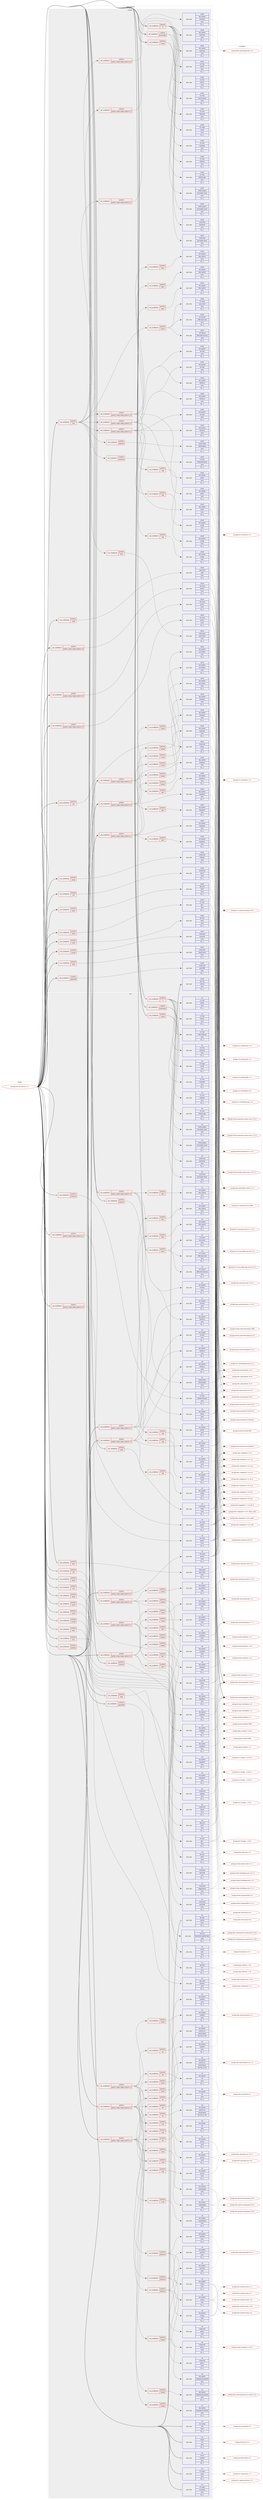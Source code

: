 digraph prolog {

# *************
# Graph options
# *************

newrank=true;
concentrate=true;
compound=true;
graph [rankdir=LR,fontname=Helvetica,fontsize=10,ranksep=1.5];#, ranksep=2.5, nodesep=0.2];
edge  [arrowhead=vee];
node  [fontname=Helvetica,fontsize=10];

# **********
# The ebuild
# **********

subgraph cluster_leftcol {
color=gray;
label=<<i>ebuild</i>>;
id [label="portage://x11-wm/xpra-6.0.1-r1", color=red, width=4, href="../x11-wm/xpra-6.0.1-r1.svg"];
}

# ****************
# The dependencies
# ****************

subgraph cluster_midcol {
color=gray;
label=<<i>dependencies</i>>;
subgraph cluster_compile {
fillcolor="#eeeeee";
style=filled;
label=<<i>compile</i>>;
subgraph cond131060 {
dependency494833 [label=<<TABLE BORDER="0" CELLBORDER="1" CELLSPACING="0" CELLPADDING="4"><TR><TD ROWSPAN="3" CELLPADDING="10">use_conditional</TD></TR><TR><TD>positive</TD></TR><TR><TD>X</TD></TR></TABLE>>, shape=none, color=red];
subgraph pack360054 {
dependency494837 [label=<<TABLE BORDER="0" CELLBORDER="1" CELLSPACING="0" CELLPADDING="4" WIDTH="220"><TR><TD ROWSPAN="6" CELLPADDING="30">pack_dep</TD></TR><TR><TD WIDTH="110">install</TD></TR><TR><TD>x11-apps</TD></TR><TR><TD>xrandr</TD></TR><TR><TD>none</TD></TR><TR><TD>[[],,,,]</TD></TR></TABLE>>, shape=none, color=blue];
}
dependency494833:e -> dependency494837:w [weight=20,style="dashed",arrowhead="vee"];
subgraph pack360057 {
dependency494872 [label=<<TABLE BORDER="0" CELLBORDER="1" CELLSPACING="0" CELLPADDING="4" WIDTH="220"><TR><TD ROWSPAN="6" CELLPADDING="30">pack_dep</TD></TR><TR><TD WIDTH="110">install</TD></TR><TR><TD>x11-libs</TD></TR><TR><TD>libXcomposite</TD></TR><TR><TD>none</TD></TR><TR><TD>[[],,,,]</TD></TR></TABLE>>, shape=none, color=blue];
}
dependency494833:e -> dependency494872:w [weight=20,style="dashed",arrowhead="vee"];
subgraph pack360091 {
dependency494876 [label=<<TABLE BORDER="0" CELLBORDER="1" CELLSPACING="0" CELLPADDING="4" WIDTH="220"><TR><TD ROWSPAN="6" CELLPADDING="30">pack_dep</TD></TR><TR><TD WIDTH="110">install</TD></TR><TR><TD>x11-libs</TD></TR><TR><TD>libXdamage</TD></TR><TR><TD>none</TD></TR><TR><TD>[[],,,,]</TD></TR></TABLE>>, shape=none, color=blue];
}
dependency494833:e -> dependency494876:w [weight=20,style="dashed",arrowhead="vee"];
subgraph pack360093 {
dependency494916 [label=<<TABLE BORDER="0" CELLBORDER="1" CELLSPACING="0" CELLPADDING="4" WIDTH="220"><TR><TD ROWSPAN="6" CELLPADDING="30">pack_dep</TD></TR><TR><TD WIDTH="110">install</TD></TR><TR><TD>x11-libs</TD></TR><TR><TD>libXfixes</TD></TR><TR><TD>none</TD></TR><TR><TD>[[],,,,]</TD></TR></TABLE>>, shape=none, color=blue];
}
dependency494833:e -> dependency494916:w [weight=20,style="dashed",arrowhead="vee"];
subgraph pack360138 {
dependency494941 [label=<<TABLE BORDER="0" CELLBORDER="1" CELLSPACING="0" CELLPADDING="4" WIDTH="220"><TR><TD ROWSPAN="6" CELLPADDING="30">pack_dep</TD></TR><TR><TD WIDTH="110">install</TD></TR><TR><TD>x11-libs</TD></TR><TR><TD>libXrandr</TD></TR><TR><TD>none</TD></TR><TR><TD>[[],,,,]</TD></TR></TABLE>>, shape=none, color=blue];
}
dependency494833:e -> dependency494941:w [weight=20,style="dashed",arrowhead="vee"];
subgraph pack360141 {
dependency494962 [label=<<TABLE BORDER="0" CELLBORDER="1" CELLSPACING="0" CELLPADDING="4" WIDTH="220"><TR><TD ROWSPAN="6" CELLPADDING="30">pack_dep</TD></TR><TR><TD WIDTH="110">install</TD></TR><TR><TD>x11-libs</TD></TR><TR><TD>libXres</TD></TR><TR><TD>none</TD></TR><TR><TD>[[],,,,]</TD></TR></TABLE>>, shape=none, color=blue];
}
dependency494833:e -> dependency494962:w [weight=20,style="dashed",arrowhead="vee"];
subgraph pack360164 {
dependency494987 [label=<<TABLE BORDER="0" CELLBORDER="1" CELLSPACING="0" CELLPADDING="4" WIDTH="220"><TR><TD ROWSPAN="6" CELLPADDING="30">pack_dep</TD></TR><TR><TD WIDTH="110">install</TD></TR><TR><TD>x11-libs</TD></TR><TR><TD>libXtst</TD></TR><TR><TD>none</TD></TR><TR><TD>[[],,,,]</TD></TR></TABLE>>, shape=none, color=blue];
}
dependency494833:e -> dependency494987:w [weight=20,style="dashed",arrowhead="vee"];
subgraph pack360182 {
dependency495010 [label=<<TABLE BORDER="0" CELLBORDER="1" CELLSPACING="0" CELLPADDING="4" WIDTH="220"><TR><TD ROWSPAN="6" CELLPADDING="30">pack_dep</TD></TR><TR><TD WIDTH="110">install</TD></TR><TR><TD>x11-libs</TD></TR><TR><TD>libxkbfile</TD></TR><TR><TD>none</TD></TR><TR><TD>[[],,,,]</TD></TR></TABLE>>, shape=none, color=blue];
}
dependency494833:e -> dependency495010:w [weight=20,style="dashed",arrowhead="vee"];
}
id:e -> dependency494833:w [weight=20,style="solid",arrowhead="vee"];
subgraph cond131111 {
dependency495048 [label=<<TABLE BORDER="0" CELLBORDER="1" CELLSPACING="0" CELLPADDING="4"><TR><TD ROWSPAN="3" CELLPADDING="10">use_conditional</TD></TR><TR><TD>positive</TD></TR><TR><TD>avif</TD></TR></TABLE>>, shape=none, color=red];
subgraph pack360226 {
dependency495066 [label=<<TABLE BORDER="0" CELLBORDER="1" CELLSPACING="0" CELLPADDING="4" WIDTH="220"><TR><TD ROWSPAN="6" CELLPADDING="30">pack_dep</TD></TR><TR><TD WIDTH="110">install</TD></TR><TR><TD>media-libs</TD></TR><TR><TD>libavif</TD></TR><TR><TD>none</TD></TR><TR><TD>[[],,,,]</TD></TR></TABLE>>, shape=none, color=blue];
}
dependency495048:e -> dependency495066:w [weight=20,style="dashed",arrowhead="vee"];
}
id:e -> dependency495048:w [weight=20,style="solid",arrowhead="vee"];
subgraph cond131120 {
dependency495074 [label=<<TABLE BORDER="0" CELLBORDER="1" CELLSPACING="0" CELLPADDING="4"><TR><TD ROWSPAN="3" CELLPADDING="10">use_conditional</TD></TR><TR><TD>positive</TD></TR><TR><TD>brotli</TD></TR></TABLE>>, shape=none, color=red];
subgraph pack360245 {
dependency495078 [label=<<TABLE BORDER="0" CELLBORDER="1" CELLSPACING="0" CELLPADDING="4" WIDTH="220"><TR><TD ROWSPAN="6" CELLPADDING="30">pack_dep</TD></TR><TR><TD WIDTH="110">install</TD></TR><TR><TD>app-arch</TD></TR><TR><TD>brotli</TD></TR><TR><TD>none</TD></TR><TR><TD>[[],,,,]</TD></TR></TABLE>>, shape=none, color=blue];
}
dependency495074:e -> dependency495078:w [weight=20,style="dashed",arrowhead="vee"];
}
id:e -> dependency495074:w [weight=20,style="solid",arrowhead="vee"];
subgraph cond131135 {
dependency495191 [label=<<TABLE BORDER="0" CELLBORDER="1" CELLSPACING="0" CELLPADDING="4"><TR><TD ROWSPAN="3" CELLPADDING="10">use_conditional</TD></TR><TR><TD>positive</TD></TR><TR><TD>client</TD></TR></TABLE>>, shape=none, color=red];
subgraph pack360326 {
dependency495234 [label=<<TABLE BORDER="0" CELLBORDER="1" CELLSPACING="0" CELLPADDING="4" WIDTH="220"><TR><TD ROWSPAN="6" CELLPADDING="30">pack_dep</TD></TR><TR><TD WIDTH="110">install</TD></TR><TR><TD>x11-libs</TD></TR><TR><TD>gtk+</TD></TR><TR><TD>none</TD></TR><TR><TD>[[],,,,]</TD></TR></TABLE>>, shape=none, color=blue];
}
dependency495191:e -> dependency495234:w [weight=20,style="dashed",arrowhead="vee"];
}
id:e -> dependency495191:w [weight=20,style="solid",arrowhead="vee"];
subgraph cond131173 {
dependency495280 [label=<<TABLE BORDER="0" CELLBORDER="1" CELLSPACING="0" CELLPADDING="4"><TR><TD ROWSPAN="3" CELLPADDING="10">use_conditional</TD></TR><TR><TD>positive</TD></TR><TR><TD>jpeg</TD></TR></TABLE>>, shape=none, color=red];
subgraph pack360407 {
dependency495303 [label=<<TABLE BORDER="0" CELLBORDER="1" CELLSPACING="0" CELLPADDING="4" WIDTH="220"><TR><TD ROWSPAN="6" CELLPADDING="30">pack_dep</TD></TR><TR><TD WIDTH="110">install</TD></TR><TR><TD>media-libs</TD></TR><TR><TD>libjpeg-turbo</TD></TR><TR><TD>none</TD></TR><TR><TD>[[],,,,]</TD></TR></TABLE>>, shape=none, color=blue];
}
dependency495280:e -> dependency495303:w [weight=20,style="dashed",arrowhead="vee"];
}
id:e -> dependency495280:w [weight=20,style="solid",arrowhead="vee"];
subgraph cond131193 {
dependency495309 [label=<<TABLE BORDER="0" CELLBORDER="1" CELLSPACING="0" CELLPADDING="4"><TR><TD ROWSPAN="3" CELLPADDING="10">use_conditional</TD></TR><TR><TD>positive</TD></TR><TR><TD>mdns</TD></TR></TABLE>>, shape=none, color=red];
subgraph pack360452 {
dependency495506 [label=<<TABLE BORDER="0" CELLBORDER="1" CELLSPACING="0" CELLPADDING="4" WIDTH="220"><TR><TD ROWSPAN="6" CELLPADDING="30">pack_dep</TD></TR><TR><TD WIDTH="110">install</TD></TR><TR><TD>dev-libs</TD></TR><TR><TD>mdns</TD></TR><TR><TD>none</TD></TR><TR><TD>[[],,,,]</TD></TR></TABLE>>, shape=none, color=blue];
}
dependency495309:e -> dependency495506:w [weight=20,style="dashed",arrowhead="vee"];
}
id:e -> dependency495309:w [weight=20,style="solid",arrowhead="vee"];
subgraph cond131239 {
dependency495528 [label=<<TABLE BORDER="0" CELLBORDER="1" CELLSPACING="0" CELLPADDING="4"><TR><TD ROWSPAN="3" CELLPADDING="10">use_conditional</TD></TR><TR><TD>positive</TD></TR><TR><TD>openh264</TD></TR></TABLE>>, shape=none, color=red];
subgraph pack360596 {
dependency495570 [label=<<TABLE BORDER="0" CELLBORDER="1" CELLSPACING="0" CELLPADDING="4" WIDTH="220"><TR><TD ROWSPAN="6" CELLPADDING="30">pack_dep</TD></TR><TR><TD WIDTH="110">install</TD></TR><TR><TD>media-libs</TD></TR><TR><TD>openh264</TD></TR><TR><TD>none</TD></TR><TR><TD>[[],,,,]</TD></TR></TABLE>>, shape=none, color=blue];
}
dependency495528:e -> dependency495570:w [weight=20,style="dashed",arrowhead="vee"];
}
id:e -> dependency495528:w [weight=20,style="solid",arrowhead="vee"];
subgraph cond131268 {
dependency495680 [label=<<TABLE BORDER="0" CELLBORDER="1" CELLSPACING="0" CELLPADDING="4"><TR><TD ROWSPAN="3" CELLPADDING="10">use_conditional</TD></TR><TR><TD>positive</TD></TR><TR><TD>pulseaudio</TD></TR></TABLE>>, shape=none, color=red];
subgraph pack360716 {
dependency495749 [label=<<TABLE BORDER="0" CELLBORDER="1" CELLSPACING="0" CELLPADDING="4" WIDTH="220"><TR><TD ROWSPAN="6" CELLPADDING="30">pack_dep</TD></TR><TR><TD WIDTH="110">install</TD></TR><TR><TD>media-plugins</TD></TR><TR><TD>gst-plugins-pulse</TD></TR><TR><TD>none</TD></TR><TR><TD>[[],,,,]</TD></TR></TABLE>>, shape=none, color=blue];
}
dependency495680:e -> dependency495749:w [weight=20,style="dashed",arrowhead="vee"];
subgraph pack360769 {
dependency495792 [label=<<TABLE BORDER="0" CELLBORDER="1" CELLSPACING="0" CELLPADDING="4" WIDTH="220"><TR><TD ROWSPAN="6" CELLPADDING="30">pack_dep</TD></TR><TR><TD WIDTH="110">install</TD></TR><TR><TD>media-plugins</TD></TR><TR><TD>gst-plugins-opus</TD></TR><TR><TD>none</TD></TR><TR><TD>[[],,,,]</TD></TR></TABLE>>, shape=none, color=blue];
}
dependency495680:e -> dependency495792:w [weight=20,style="dashed",arrowhead="vee"];
}
id:e -> dependency495680:w [weight=20,style="solid",arrowhead="vee"];
subgraph cond131300 {
dependency495867 [label=<<TABLE BORDER="0" CELLBORDER="1" CELLSPACING="0" CELLPADDING="4"><TR><TD ROWSPAN="3" CELLPADDING="10">use_conditional</TD></TR><TR><TD>positive</TD></TR><TR><TD>python_single_target_python3_10</TD></TR></TABLE>>, shape=none, color=red];
subgraph pack360849 {
dependency495925 [label=<<TABLE BORDER="0" CELLBORDER="1" CELLSPACING="0" CELLPADDING="4" WIDTH="220"><TR><TD ROWSPAN="6" CELLPADDING="30">pack_dep</TD></TR><TR><TD WIDTH="110">install</TD></TR><TR><TD>dev-lang</TD></TR><TR><TD>python</TD></TR><TR><TD>none</TD></TR><TR><TD>[[],,,,]</TD></TR></TABLE>>, shape=none, color=blue];
}
dependency495867:e -> dependency495925:w [weight=20,style="dashed",arrowhead="vee"];
}
id:e -> dependency495867:w [weight=20,style="solid",arrowhead="vee"];
subgraph cond131322 {
dependency495981 [label=<<TABLE BORDER="0" CELLBORDER="1" CELLSPACING="0" CELLPADDING="4"><TR><TD ROWSPAN="3" CELLPADDING="10">use_conditional</TD></TR><TR><TD>positive</TD></TR><TR><TD>python_single_target_python3_10</TD></TR></TABLE>>, shape=none, color=red];
subgraph pack360939 {
dependency495984 [label=<<TABLE BORDER="0" CELLBORDER="1" CELLSPACING="0" CELLPADDING="4" WIDTH="220"><TR><TD ROWSPAN="6" CELLPADDING="30">pack_dep</TD></TR><TR><TD WIDTH="110">install</TD></TR><TR><TD>dev-python</TD></TR><TR><TD>pygobject</TD></TR><TR><TD>none</TD></TR><TR><TD>[[],,,,]</TD></TR></TABLE>>, shape=none, color=blue];
}
dependency495981:e -> dependency495984:w [weight=20,style="dashed",arrowhead="vee"];
subgraph cond131336 {
dependency496026 [label=<<TABLE BORDER="0" CELLBORDER="1" CELLSPACING="0" CELLPADDING="4"><TR><TD ROWSPAN="3" CELLPADDING="10">use_conditional</TD></TR><TR><TD>positive</TD></TR><TR><TD>opengl</TD></TR></TABLE>>, shape=none, color=red];
subgraph pack361011 {
dependency496102 [label=<<TABLE BORDER="0" CELLBORDER="1" CELLSPACING="0" CELLPADDING="4" WIDTH="220"><TR><TD ROWSPAN="6" CELLPADDING="30">pack_dep</TD></TR><TR><TD WIDTH="110">install</TD></TR><TR><TD>dev-python</TD></TR><TR><TD>pyopengl</TD></TR><TR><TD>none</TD></TR><TR><TD>[[],,,,]</TD></TR></TABLE>>, shape=none, color=blue];
}
dependency496026:e -> dependency496102:w [weight=20,style="dashed",arrowhead="vee"];
}
dependency495981:e -> dependency496026:w [weight=20,style="dashed",arrowhead="vee"];
subgraph cond131362 {
dependency496145 [label=<<TABLE BORDER="0" CELLBORDER="1" CELLSPACING="0" CELLPADDING="4"><TR><TD ROWSPAN="3" CELLPADDING="10">use_conditional</TD></TR><TR><TD>positive</TD></TR><TR><TD>sound</TD></TR></TABLE>>, shape=none, color=red];
subgraph pack361061 {
dependency496207 [label=<<TABLE BORDER="0" CELLBORDER="1" CELLSPACING="0" CELLPADDING="4" WIDTH="220"><TR><TD ROWSPAN="6" CELLPADDING="30">pack_dep</TD></TR><TR><TD WIDTH="110">install</TD></TR><TR><TD>dev-python</TD></TR><TR><TD>gst-python</TD></TR><TR><TD>none</TD></TR><TR><TD>[[],,,,]</TD></TR></TABLE>>, shape=none, color=blue];
}
dependency496145:e -> dependency496207:w [weight=20,style="dashed",arrowhead="vee"];
}
dependency495981:e -> dependency496145:w [weight=20,style="dashed",arrowhead="vee"];
subgraph cond131382 {
dependency496224 [label=<<TABLE BORDER="0" CELLBORDER="1" CELLSPACING="0" CELLPADDING="4"><TR><TD ROWSPAN="3" CELLPADDING="10">use_conditional</TD></TR><TR><TD>positive</TD></TR><TR><TD>gtk3</TD></TR></TABLE>>, shape=none, color=red];
subgraph pack361131 {
dependency496245 [label=<<TABLE BORDER="0" CELLBORDER="1" CELLSPACING="0" CELLPADDING="4" WIDTH="220"><TR><TD ROWSPAN="6" CELLPADDING="30">pack_dep</TD></TR><TR><TD WIDTH="110">install</TD></TR><TR><TD>dev-python</TD></TR><TR><TD>pygobject</TD></TR><TR><TD>none</TD></TR><TR><TD>[[],,,,]</TD></TR></TABLE>>, shape=none, color=blue];
}
dependency496224:e -> dependency496245:w [weight=20,style="dashed",arrowhead="vee"];
}
dependency495981:e -> dependency496224:w [weight=20,style="dashed",arrowhead="vee"];
}
id:e -> dependency495981:w [weight=20,style="solid",arrowhead="vee"];
subgraph cond131395 {
dependency496262 [label=<<TABLE BORDER="0" CELLBORDER="1" CELLSPACING="0" CELLPADDING="4"><TR><TD ROWSPAN="3" CELLPADDING="10">use_conditional</TD></TR><TR><TD>positive</TD></TR><TR><TD>python_single_target_python3_11</TD></TR></TABLE>>, shape=none, color=red];
subgraph pack361171 {
dependency496282 [label=<<TABLE BORDER="0" CELLBORDER="1" CELLSPACING="0" CELLPADDING="4" WIDTH="220"><TR><TD ROWSPAN="6" CELLPADDING="30">pack_dep</TD></TR><TR><TD WIDTH="110">install</TD></TR><TR><TD>dev-lang</TD></TR><TR><TD>python</TD></TR><TR><TD>none</TD></TR><TR><TD>[[],,,,]</TD></TR></TABLE>>, shape=none, color=blue];
}
dependency496262:e -> dependency496282:w [weight=20,style="dashed",arrowhead="vee"];
}
id:e -> dependency496262:w [weight=20,style="solid",arrowhead="vee"];
subgraph cond131410 {
dependency496305 [label=<<TABLE BORDER="0" CELLBORDER="1" CELLSPACING="0" CELLPADDING="4"><TR><TD ROWSPAN="3" CELLPADDING="10">use_conditional</TD></TR><TR><TD>positive</TD></TR><TR><TD>python_single_target_python3_11</TD></TR></TABLE>>, shape=none, color=red];
subgraph pack361184 {
dependency496342 [label=<<TABLE BORDER="0" CELLBORDER="1" CELLSPACING="0" CELLPADDING="4" WIDTH="220"><TR><TD ROWSPAN="6" CELLPADDING="30">pack_dep</TD></TR><TR><TD WIDTH="110">install</TD></TR><TR><TD>dev-python</TD></TR><TR><TD>pygobject</TD></TR><TR><TD>none</TD></TR><TR><TD>[[],,,,]</TD></TR></TABLE>>, shape=none, color=blue];
}
dependency496305:e -> dependency496342:w [weight=20,style="dashed",arrowhead="vee"];
subgraph cond131423 {
dependency496347 [label=<<TABLE BORDER="0" CELLBORDER="1" CELLSPACING="0" CELLPADDING="4"><TR><TD ROWSPAN="3" CELLPADDING="10">use_conditional</TD></TR><TR><TD>positive</TD></TR><TR><TD>opengl</TD></TR></TABLE>>, shape=none, color=red];
subgraph pack361221 {
dependency496396 [label=<<TABLE BORDER="0" CELLBORDER="1" CELLSPACING="0" CELLPADDING="4" WIDTH="220"><TR><TD ROWSPAN="6" CELLPADDING="30">pack_dep</TD></TR><TR><TD WIDTH="110">install</TD></TR><TR><TD>dev-python</TD></TR><TR><TD>pyopengl</TD></TR><TR><TD>none</TD></TR><TR><TD>[[],,,,]</TD></TR></TABLE>>, shape=none, color=blue];
}
dependency496347:e -> dependency496396:w [weight=20,style="dashed",arrowhead="vee"];
}
dependency496305:e -> dependency496347:w [weight=20,style="dashed",arrowhead="vee"];
subgraph cond131455 {
dependency496469 [label=<<TABLE BORDER="0" CELLBORDER="1" CELLSPACING="0" CELLPADDING="4"><TR><TD ROWSPAN="3" CELLPADDING="10">use_conditional</TD></TR><TR><TD>positive</TD></TR><TR><TD>sound</TD></TR></TABLE>>, shape=none, color=red];
subgraph pack361303 {
dependency496504 [label=<<TABLE BORDER="0" CELLBORDER="1" CELLSPACING="0" CELLPADDING="4" WIDTH="220"><TR><TD ROWSPAN="6" CELLPADDING="30">pack_dep</TD></TR><TR><TD WIDTH="110">install</TD></TR><TR><TD>dev-python</TD></TR><TR><TD>gst-python</TD></TR><TR><TD>none</TD></TR><TR><TD>[[],,,,]</TD></TR></TABLE>>, shape=none, color=blue];
}
dependency496469:e -> dependency496504:w [weight=20,style="dashed",arrowhead="vee"];
}
dependency496305:e -> dependency496469:w [weight=20,style="dashed",arrowhead="vee"];
subgraph cond131470 {
dependency496538 [label=<<TABLE BORDER="0" CELLBORDER="1" CELLSPACING="0" CELLPADDING="4"><TR><TD ROWSPAN="3" CELLPADDING="10">use_conditional</TD></TR><TR><TD>positive</TD></TR><TR><TD>gtk3</TD></TR></TABLE>>, shape=none, color=red];
subgraph pack361384 {
dependency496572 [label=<<TABLE BORDER="0" CELLBORDER="1" CELLSPACING="0" CELLPADDING="4" WIDTH="220"><TR><TD ROWSPAN="6" CELLPADDING="30">pack_dep</TD></TR><TR><TD WIDTH="110">install</TD></TR><TR><TD>dev-python</TD></TR><TR><TD>pygobject</TD></TR><TR><TD>none</TD></TR><TR><TD>[[],,,,]</TD></TR></TABLE>>, shape=none, color=blue];
}
dependency496538:e -> dependency496572:w [weight=20,style="dashed",arrowhead="vee"];
}
dependency496305:e -> dependency496538:w [weight=20,style="dashed",arrowhead="vee"];
}
id:e -> dependency496305:w [weight=20,style="solid",arrowhead="vee"];
subgraph cond131480 {
dependency496578 [label=<<TABLE BORDER="0" CELLBORDER="1" CELLSPACING="0" CELLPADDING="4"><TR><TD ROWSPAN="3" CELLPADDING="10">use_conditional</TD></TR><TR><TD>positive</TD></TR><TR><TD>python_single_target_python3_12</TD></TR></TABLE>>, shape=none, color=red];
subgraph pack361427 {
dependency496631 [label=<<TABLE BORDER="0" CELLBORDER="1" CELLSPACING="0" CELLPADDING="4" WIDTH="220"><TR><TD ROWSPAN="6" CELLPADDING="30">pack_dep</TD></TR><TR><TD WIDTH="110">install</TD></TR><TR><TD>dev-lang</TD></TR><TR><TD>python</TD></TR><TR><TD>none</TD></TR><TR><TD>[[],,,,]</TD></TR></TABLE>>, shape=none, color=blue];
}
dependency496578:e -> dependency496631:w [weight=20,style="dashed",arrowhead="vee"];
}
id:e -> dependency496578:w [weight=20,style="solid",arrowhead="vee"];
subgraph cond131491 {
dependency496639 [label=<<TABLE BORDER="0" CELLBORDER="1" CELLSPACING="0" CELLPADDING="4"><TR><TD ROWSPAN="3" CELLPADDING="10">use_conditional</TD></TR><TR><TD>positive</TD></TR><TR><TD>python_single_target_python3_12</TD></TR></TABLE>>, shape=none, color=red];
subgraph pack361458 {
dependency496673 [label=<<TABLE BORDER="0" CELLBORDER="1" CELLSPACING="0" CELLPADDING="4" WIDTH="220"><TR><TD ROWSPAN="6" CELLPADDING="30">pack_dep</TD></TR><TR><TD WIDTH="110">install</TD></TR><TR><TD>dev-python</TD></TR><TR><TD>pygobject</TD></TR><TR><TD>none</TD></TR><TR><TD>[[],,,,]</TD></TR></TABLE>>, shape=none, color=blue];
}
dependency496639:e -> dependency496673:w [weight=20,style="dashed",arrowhead="vee"];
subgraph cond131499 {
dependency496675 [label=<<TABLE BORDER="0" CELLBORDER="1" CELLSPACING="0" CELLPADDING="4"><TR><TD ROWSPAN="3" CELLPADDING="10">use_conditional</TD></TR><TR><TD>positive</TD></TR><TR><TD>opengl</TD></TR></TABLE>>, shape=none, color=red];
subgraph pack361471 {
dependency496718 [label=<<TABLE BORDER="0" CELLBORDER="1" CELLSPACING="0" CELLPADDING="4" WIDTH="220"><TR><TD ROWSPAN="6" CELLPADDING="30">pack_dep</TD></TR><TR><TD WIDTH="110">install</TD></TR><TR><TD>dev-python</TD></TR><TR><TD>pyopengl</TD></TR><TR><TD>none</TD></TR><TR><TD>[[],,,,]</TD></TR></TABLE>>, shape=none, color=blue];
}
dependency496675:e -> dependency496718:w [weight=20,style="dashed",arrowhead="vee"];
}
dependency496639:e -> dependency496675:w [weight=20,style="dashed",arrowhead="vee"];
subgraph cond131517 {
dependency496774 [label=<<TABLE BORDER="0" CELLBORDER="1" CELLSPACING="0" CELLPADDING="4"><TR><TD ROWSPAN="3" CELLPADDING="10">use_conditional</TD></TR><TR><TD>positive</TD></TR><TR><TD>sound</TD></TR></TABLE>>, shape=none, color=red];
subgraph pack361558 {
dependency496845 [label=<<TABLE BORDER="0" CELLBORDER="1" CELLSPACING="0" CELLPADDING="4" WIDTH="220"><TR><TD ROWSPAN="6" CELLPADDING="30">pack_dep</TD></TR><TR><TD WIDTH="110">install</TD></TR><TR><TD>dev-python</TD></TR><TR><TD>gst-python</TD></TR><TR><TD>none</TD></TR><TR><TD>[[],,,,]</TD></TR></TABLE>>, shape=none, color=blue];
}
dependency496774:e -> dependency496845:w [weight=20,style="dashed",arrowhead="vee"];
}
dependency496639:e -> dependency496774:w [weight=20,style="dashed",arrowhead="vee"];
subgraph cond131538 {
dependency496862 [label=<<TABLE BORDER="0" CELLBORDER="1" CELLSPACING="0" CELLPADDING="4"><TR><TD ROWSPAN="3" CELLPADDING="10">use_conditional</TD></TR><TR><TD>positive</TD></TR><TR><TD>gtk3</TD></TR></TABLE>>, shape=none, color=red];
subgraph pack361605 {
dependency496881 [label=<<TABLE BORDER="0" CELLBORDER="1" CELLSPACING="0" CELLPADDING="4" WIDTH="220"><TR><TD ROWSPAN="6" CELLPADDING="30">pack_dep</TD></TR><TR><TD WIDTH="110">install</TD></TR><TR><TD>dev-python</TD></TR><TR><TD>pygobject</TD></TR><TR><TD>none</TD></TR><TR><TD>[[],,,,]</TD></TR></TABLE>>, shape=none, color=blue];
}
dependency496862:e -> dependency496881:w [weight=20,style="dashed",arrowhead="vee"];
}
dependency496639:e -> dependency496862:w [weight=20,style="dashed",arrowhead="vee"];
}
id:e -> dependency496639:w [weight=20,style="solid",arrowhead="vee"];
subgraph cond131543 {
dependency496967 [label=<<TABLE BORDER="0" CELLBORDER="1" CELLSPACING="0" CELLPADDING="4"><TR><TD ROWSPAN="3" CELLPADDING="10">use_conditional</TD></TR><TR><TD>positive</TD></TR><TR><TD>qrcode</TD></TR></TABLE>>, shape=none, color=red];
subgraph pack361703 {
dependency496982 [label=<<TABLE BORDER="0" CELLBORDER="1" CELLSPACING="0" CELLPADDING="4" WIDTH="220"><TR><TD ROWSPAN="6" CELLPADDING="30">pack_dep</TD></TR><TR><TD WIDTH="110">install</TD></TR><TR><TD>media-gfx</TD></TR><TR><TD>qrencode</TD></TR><TR><TD>none</TD></TR><TR><TD>[[],,,,]</TD></TR></TABLE>>, shape=none, color=blue];
}
dependency496967:e -> dependency496982:w [weight=20,style="dashed",arrowhead="vee"];
}
id:e -> dependency496967:w [weight=20,style="solid",arrowhead="vee"];
subgraph cond131560 {
dependency497091 [label=<<TABLE BORDER="0" CELLBORDER="1" CELLSPACING="0" CELLPADDING="4"><TR><TD ROWSPAN="3" CELLPADDING="10">use_conditional</TD></TR><TR><TD>positive</TD></TR><TR><TD>sound</TD></TR></TABLE>>, shape=none, color=red];
subgraph pack361799 {
dependency497093 [label=<<TABLE BORDER="0" CELLBORDER="1" CELLSPACING="0" CELLPADDING="4" WIDTH="220"><TR><TD ROWSPAN="6" CELLPADDING="30">pack_dep</TD></TR><TR><TD WIDTH="110">install</TD></TR><TR><TD>media-libs</TD></TR><TR><TD>gstreamer</TD></TR><TR><TD>none</TD></TR><TR><TD>[[],,,,]</TD></TR></TABLE>>, shape=none, color=blue];
}
dependency497091:e -> dependency497093:w [weight=20,style="dashed",arrowhead="vee"];
subgraph pack361804 {
dependency497097 [label=<<TABLE BORDER="0" CELLBORDER="1" CELLSPACING="0" CELLPADDING="4" WIDTH="220"><TR><TD ROWSPAN="6" CELLPADDING="30">pack_dep</TD></TR><TR><TD WIDTH="110">install</TD></TR><TR><TD>media-libs</TD></TR><TR><TD>gst-plugins-base</TD></TR><TR><TD>none</TD></TR><TR><TD>[[],,,,]</TD></TR></TABLE>>, shape=none, color=blue];
}
dependency497091:e -> dependency497097:w [weight=20,style="dashed",arrowhead="vee"];
}
id:e -> dependency497091:w [weight=20,style="solid",arrowhead="vee"];
subgraph cond131577 {
dependency497117 [label=<<TABLE BORDER="0" CELLBORDER="1" CELLSPACING="0" CELLPADDING="4"><TR><TD ROWSPAN="3" CELLPADDING="10">use_conditional</TD></TR><TR><TD>positive</TD></TR><TR><TD>test</TD></TR></TABLE>>, shape=none, color=red];
subgraph cond131581 {
dependency497146 [label=<<TABLE BORDER="0" CELLBORDER="1" CELLSPACING="0" CELLPADDING="4"><TR><TD ROWSPAN="3" CELLPADDING="10">use_conditional</TD></TR><TR><TD>positive</TD></TR><TR><TD>python_single_target_python3_10</TD></TR></TABLE>>, shape=none, color=red];
subgraph pack361847 {
dependency497180 [label=<<TABLE BORDER="0" CELLBORDER="1" CELLSPACING="0" CELLPADDING="4" WIDTH="220"><TR><TD ROWSPAN="6" CELLPADDING="30">pack_dep</TD></TR><TR><TD WIDTH="110">install</TD></TR><TR><TD>dev-python</TD></TR><TR><TD>netifaces</TD></TR><TR><TD>none</TD></TR><TR><TD>[[],,,,]</TD></TR></TABLE>>, shape=none, color=blue];
}
dependency497146:e -> dependency497180:w [weight=20,style="dashed",arrowhead="vee"];
subgraph pack361871 {
dependency497201 [label=<<TABLE BORDER="0" CELLBORDER="1" CELLSPACING="0" CELLPADDING="4" WIDTH="220"><TR><TD ROWSPAN="6" CELLPADDING="30">pack_dep</TD></TR><TR><TD WIDTH="110">install</TD></TR><TR><TD>dev-python</TD></TR><TR><TD>pillow</TD></TR><TR><TD>none</TD></TR><TR><TD>[[],,,,]</TD></TR></TABLE>>, shape=none, color=blue];
}
dependency497146:e -> dependency497201:w [weight=20,style="dashed",arrowhead="vee"];
subgraph pack361889 {
dependency497230 [label=<<TABLE BORDER="0" CELLBORDER="1" CELLSPACING="0" CELLPADDING="4" WIDTH="220"><TR><TD ROWSPAN="6" CELLPADDING="30">pack_dep</TD></TR><TR><TD WIDTH="110">install</TD></TR><TR><TD>dev-python</TD></TR><TR><TD>rencode</TD></TR><TR><TD>none</TD></TR><TR><TD>[[],,,,]</TD></TR></TABLE>>, shape=none, color=blue];
}
dependency497146:e -> dependency497230:w [weight=20,style="dashed",arrowhead="vee"];
subgraph cond131608 {
dependency497292 [label=<<TABLE BORDER="0" CELLBORDER="1" CELLSPACING="0" CELLPADDING="4"><TR><TD ROWSPAN="3" CELLPADDING="10">use_conditional</TD></TR><TR><TD>positive</TD></TR><TR><TD>dbus</TD></TR></TABLE>>, shape=none, color=red];
subgraph pack361984 {
dependency497311 [label=<<TABLE BORDER="0" CELLBORDER="1" CELLSPACING="0" CELLPADDING="4" WIDTH="220"><TR><TD ROWSPAN="6" CELLPADDING="30">pack_dep</TD></TR><TR><TD WIDTH="110">install</TD></TR><TR><TD>dev-python</TD></TR><TR><TD>dbus-python</TD></TR><TR><TD>none</TD></TR><TR><TD>[[],,,,]</TD></TR></TABLE>>, shape=none, color=blue];
}
dependency497292:e -> dependency497311:w [weight=20,style="dashed",arrowhead="vee"];
}
dependency497146:e -> dependency497292:w [weight=20,style="dashed",arrowhead="vee"];
subgraph cond131613 {
dependency497316 [label=<<TABLE BORDER="0" CELLBORDER="1" CELLSPACING="0" CELLPADDING="4"><TR><TD ROWSPAN="3" CELLPADDING="10">use_conditional</TD></TR><TR><TD>positive</TD></TR><TR><TD>xdg</TD></TR></TABLE>>, shape=none, color=red];
subgraph pack362049 {
dependency497402 [label=<<TABLE BORDER="0" CELLBORDER="1" CELLSPACING="0" CELLPADDING="4" WIDTH="220"><TR><TD ROWSPAN="6" CELLPADDING="30">pack_dep</TD></TR><TR><TD WIDTH="110">install</TD></TR><TR><TD>dev-python</TD></TR><TR><TD>pyxdg</TD></TR><TR><TD>none</TD></TR><TR><TD>[[],,,,]</TD></TR></TABLE>>, shape=none, color=blue];
}
dependency497316:e -> dependency497402:w [weight=20,style="dashed",arrowhead="vee"];
}
dependency497146:e -> dependency497316:w [weight=20,style="dashed",arrowhead="vee"];
}
dependency497117:e -> dependency497146:w [weight=20,style="dashed",arrowhead="vee"];
subgraph cond131636 {
dependency497466 [label=<<TABLE BORDER="0" CELLBORDER="1" CELLSPACING="0" CELLPADDING="4"><TR><TD ROWSPAN="3" CELLPADDING="10">use_conditional</TD></TR><TR><TD>positive</TD></TR><TR><TD>python_single_target_python3_11</TD></TR></TABLE>>, shape=none, color=red];
subgraph pack362105 {
dependency497468 [label=<<TABLE BORDER="0" CELLBORDER="1" CELLSPACING="0" CELLPADDING="4" WIDTH="220"><TR><TD ROWSPAN="6" CELLPADDING="30">pack_dep</TD></TR><TR><TD WIDTH="110">install</TD></TR><TR><TD>dev-python</TD></TR><TR><TD>netifaces</TD></TR><TR><TD>none</TD></TR><TR><TD>[[],,,,]</TD></TR></TABLE>>, shape=none, color=blue];
}
dependency497466:e -> dependency497468:w [weight=20,style="dashed",arrowhead="vee"];
subgraph pack362107 {
dependency497496 [label=<<TABLE BORDER="0" CELLBORDER="1" CELLSPACING="0" CELLPADDING="4" WIDTH="220"><TR><TD ROWSPAN="6" CELLPADDING="30">pack_dep</TD></TR><TR><TD WIDTH="110">install</TD></TR><TR><TD>dev-python</TD></TR><TR><TD>pillow</TD></TR><TR><TD>none</TD></TR><TR><TD>[[],,,,]</TD></TR></TABLE>>, shape=none, color=blue];
}
dependency497466:e -> dependency497496:w [weight=20,style="dashed",arrowhead="vee"];
subgraph pack362140 {
dependency497514 [label=<<TABLE BORDER="0" CELLBORDER="1" CELLSPACING="0" CELLPADDING="4" WIDTH="220"><TR><TD ROWSPAN="6" CELLPADDING="30">pack_dep</TD></TR><TR><TD WIDTH="110">install</TD></TR><TR><TD>dev-python</TD></TR><TR><TD>rencode</TD></TR><TR><TD>none</TD></TR><TR><TD>[[],,,,]</TD></TR></TABLE>>, shape=none, color=blue];
}
dependency497466:e -> dependency497514:w [weight=20,style="dashed",arrowhead="vee"];
subgraph cond131650 {
dependency497576 [label=<<TABLE BORDER="0" CELLBORDER="1" CELLSPACING="0" CELLPADDING="4"><TR><TD ROWSPAN="3" CELLPADDING="10">use_conditional</TD></TR><TR><TD>positive</TD></TR><TR><TD>dbus</TD></TR></TABLE>>, shape=none, color=red];
subgraph pack362203 {
dependency497580 [label=<<TABLE BORDER="0" CELLBORDER="1" CELLSPACING="0" CELLPADDING="4" WIDTH="220"><TR><TD ROWSPAN="6" CELLPADDING="30">pack_dep</TD></TR><TR><TD WIDTH="110">install</TD></TR><TR><TD>dev-python</TD></TR><TR><TD>dbus-python</TD></TR><TR><TD>none</TD></TR><TR><TD>[[],,,,]</TD></TR></TABLE>>, shape=none, color=blue];
}
dependency497576:e -> dependency497580:w [weight=20,style="dashed",arrowhead="vee"];
}
dependency497466:e -> dependency497576:w [weight=20,style="dashed",arrowhead="vee"];
subgraph cond131656 {
dependency497601 [label=<<TABLE BORDER="0" CELLBORDER="1" CELLSPACING="0" CELLPADDING="4"><TR><TD ROWSPAN="3" CELLPADDING="10">use_conditional</TD></TR><TR><TD>positive</TD></TR><TR><TD>xdg</TD></TR></TABLE>>, shape=none, color=red];
subgraph pack362220 {
dependency497612 [label=<<TABLE BORDER="0" CELLBORDER="1" CELLSPACING="0" CELLPADDING="4" WIDTH="220"><TR><TD ROWSPAN="6" CELLPADDING="30">pack_dep</TD></TR><TR><TD WIDTH="110">install</TD></TR><TR><TD>dev-python</TD></TR><TR><TD>pyxdg</TD></TR><TR><TD>none</TD></TR><TR><TD>[[],,,,]</TD></TR></TABLE>>, shape=none, color=blue];
}
dependency497601:e -> dependency497612:w [weight=20,style="dashed",arrowhead="vee"];
}
dependency497466:e -> dependency497601:w [weight=20,style="dashed",arrowhead="vee"];
}
dependency497117:e -> dependency497466:w [weight=20,style="dashed",arrowhead="vee"];
subgraph cond131666 {
dependency497650 [label=<<TABLE BORDER="0" CELLBORDER="1" CELLSPACING="0" CELLPADDING="4"><TR><TD ROWSPAN="3" CELLPADDING="10">use_conditional</TD></TR><TR><TD>positive</TD></TR><TR><TD>python_single_target_python3_12</TD></TR></TABLE>>, shape=none, color=red];
subgraph pack362262 {
dependency497665 [label=<<TABLE BORDER="0" CELLBORDER="1" CELLSPACING="0" CELLPADDING="4" WIDTH="220"><TR><TD ROWSPAN="6" CELLPADDING="30">pack_dep</TD></TR><TR><TD WIDTH="110">install</TD></TR><TR><TD>dev-python</TD></TR><TR><TD>netifaces</TD></TR><TR><TD>none</TD></TR><TR><TD>[[],,,,]</TD></TR></TABLE>>, shape=none, color=blue];
}
dependency497650:e -> dependency497665:w [weight=20,style="dashed",arrowhead="vee"];
subgraph pack362301 {
dependency497729 [label=<<TABLE BORDER="0" CELLBORDER="1" CELLSPACING="0" CELLPADDING="4" WIDTH="220"><TR><TD ROWSPAN="6" CELLPADDING="30">pack_dep</TD></TR><TR><TD WIDTH="110">install</TD></TR><TR><TD>dev-python</TD></TR><TR><TD>pillow</TD></TR><TR><TD>none</TD></TR><TR><TD>[[],,,,]</TD></TR></TABLE>>, shape=none, color=blue];
}
dependency497650:e -> dependency497729:w [weight=20,style="dashed",arrowhead="vee"];
subgraph pack362319 {
dependency497731 [label=<<TABLE BORDER="0" CELLBORDER="1" CELLSPACING="0" CELLPADDING="4" WIDTH="220"><TR><TD ROWSPAN="6" CELLPADDING="30">pack_dep</TD></TR><TR><TD WIDTH="110">install</TD></TR><TR><TD>dev-python</TD></TR><TR><TD>rencode</TD></TR><TR><TD>none</TD></TR><TR><TD>[[],,,,]</TD></TR></TABLE>>, shape=none, color=blue];
}
dependency497650:e -> dependency497731:w [weight=20,style="dashed",arrowhead="vee"];
subgraph cond131686 {
dependency497744 [label=<<TABLE BORDER="0" CELLBORDER="1" CELLSPACING="0" CELLPADDING="4"><TR><TD ROWSPAN="3" CELLPADDING="10">use_conditional</TD></TR><TR><TD>positive</TD></TR><TR><TD>dbus</TD></TR></TABLE>>, shape=none, color=red];
subgraph pack362339 {
dependency497780 [label=<<TABLE BORDER="0" CELLBORDER="1" CELLSPACING="0" CELLPADDING="4" WIDTH="220"><TR><TD ROWSPAN="6" CELLPADDING="30">pack_dep</TD></TR><TR><TD WIDTH="110">install</TD></TR><TR><TD>dev-python</TD></TR><TR><TD>dbus-python</TD></TR><TR><TD>none</TD></TR><TR><TD>[[],,,,]</TD></TR></TABLE>>, shape=none, color=blue];
}
dependency497744:e -> dependency497780:w [weight=20,style="dashed",arrowhead="vee"];
}
dependency497650:e -> dependency497744:w [weight=20,style="dashed",arrowhead="vee"];
subgraph cond131700 {
dependency497815 [label=<<TABLE BORDER="0" CELLBORDER="1" CELLSPACING="0" CELLPADDING="4"><TR><TD ROWSPAN="3" CELLPADDING="10">use_conditional</TD></TR><TR><TD>positive</TD></TR><TR><TD>xdg</TD></TR></TABLE>>, shape=none, color=red];
subgraph pack362391 {
dependency497863 [label=<<TABLE BORDER="0" CELLBORDER="1" CELLSPACING="0" CELLPADDING="4" WIDTH="220"><TR><TD ROWSPAN="6" CELLPADDING="30">pack_dep</TD></TR><TR><TD WIDTH="110">install</TD></TR><TR><TD>dev-python</TD></TR><TR><TD>pyxdg</TD></TR><TR><TD>none</TD></TR><TR><TD>[[],,,,]</TD></TR></TABLE>>, shape=none, color=blue];
}
dependency497815:e -> dependency497863:w [weight=20,style="dashed",arrowhead="vee"];
}
dependency497650:e -> dependency497815:w [weight=20,style="dashed",arrowhead="vee"];
}
dependency497117:e -> dependency497650:w [weight=20,style="dashed",arrowhead="vee"];
subgraph cond131716 {
dependency497882 [label=<<TABLE BORDER="0" CELLBORDER="1" CELLSPACING="0" CELLPADDING="4"><TR><TD ROWSPAN="3" CELLPADDING="10">use_conditional</TD></TR><TR><TD>positive</TD></TR><TR><TD>html</TD></TR></TABLE>>, shape=none, color=red];
subgraph pack362442 {
dependency497906 [label=<<TABLE BORDER="0" CELLBORDER="1" CELLSPACING="0" CELLPADDING="4" WIDTH="220"><TR><TD ROWSPAN="6" CELLPADDING="30">pack_dep</TD></TR><TR><TD WIDTH="110">install</TD></TR><TR><TD>www-apps</TD></TR><TR><TD>xpra-html5</TD></TR><TR><TD>none</TD></TR><TR><TD>[[],,,,]</TD></TR></TABLE>>, shape=none, color=blue];
}
dependency497882:e -> dependency497906:w [weight=20,style="dashed",arrowhead="vee"];
}
dependency497117:e -> dependency497882:w [weight=20,style="dashed",arrowhead="vee"];
subgraph cond131725 {
dependency497921 [label=<<TABLE BORDER="0" CELLBORDER="1" CELLSPACING="0" CELLPADDING="4"><TR><TD ROWSPAN="3" CELLPADDING="10">use_conditional</TD></TR><TR><TD>positive</TD></TR><TR><TD>server</TD></TR></TABLE>>, shape=none, color=red];
subgraph pack362469 {
dependency497931 [label=<<TABLE BORDER="0" CELLBORDER="1" CELLSPACING="0" CELLPADDING="4" WIDTH="220"><TR><TD ROWSPAN="6" CELLPADDING="30">pack_dep</TD></TR><TR><TD WIDTH="110">install</TD></TR><TR><TD>x11-base</TD></TR><TR><TD>xorg-server</TD></TR><TR><TD>none</TD></TR><TR><TD>[[],,,,]</TD></TR></TABLE>>, shape=none, color=blue];
}
dependency497921:e -> dependency497931:w [weight=20,style="dashed",arrowhead="vee"];
subgraph pack362477 {
dependency497942 [label=<<TABLE BORDER="0" CELLBORDER="1" CELLSPACING="0" CELLPADDING="4" WIDTH="220"><TR><TD ROWSPAN="6" CELLPADDING="30">pack_dep</TD></TR><TR><TD WIDTH="110">install</TD></TR><TR><TD>x11-drivers</TD></TR><TR><TD>xf86-input-void</TD></TR><TR><TD>none</TD></TR><TR><TD>[[],,,,]</TD></TR></TABLE>>, shape=none, color=blue];
}
dependency497921:e -> dependency497942:w [weight=20,style="dashed",arrowhead="vee"];
subgraph pack362487 {
dependency497949 [label=<<TABLE BORDER="0" CELLBORDER="1" CELLSPACING="0" CELLPADDING="4" WIDTH="220"><TR><TD ROWSPAN="6" CELLPADDING="30">pack_dep</TD></TR><TR><TD WIDTH="110">install</TD></TR><TR><TD>x11-drivers</TD></TR><TR><TD>xf86-video-dummy</TD></TR><TR><TD>none</TD></TR><TR><TD>[[],,,,]</TD></TR></TABLE>>, shape=none, color=blue];
}
dependency497921:e -> dependency497949:w [weight=20,style="dashed",arrowhead="vee"];
}
dependency497117:e -> dependency497921:w [weight=20,style="dashed",arrowhead="vee"];
subgraph cond131731 {
dependency497967 [label=<<TABLE BORDER="0" CELLBORDER="1" CELLSPACING="0" CELLPADDING="4"><TR><TD ROWSPAN="3" CELLPADDING="10">use_conditional</TD></TR><TR><TD>positive</TD></TR><TR><TD>webcam</TD></TR></TABLE>>, shape=none, color=red];
subgraph pack362506 {
dependency497977 [label=<<TABLE BORDER="0" CELLBORDER="1" CELLSPACING="0" CELLPADDING="4" WIDTH="220"><TR><TD ROWSPAN="6" CELLPADDING="30">pack_dep</TD></TR><TR><TD WIDTH="110">install</TD></TR><TR><TD>media-video</TD></TR><TR><TD>v4l2loopback</TD></TR><TR><TD>none</TD></TR><TR><TD>[[],,,,]</TD></TR></TABLE>>, shape=none, color=blue];
}
dependency497967:e -> dependency497977:w [weight=20,style="dashed",arrowhead="vee"];
}
dependency497117:e -> dependency497967:w [weight=20,style="dashed",arrowhead="vee"];
subgraph cond131735 {
dependency497980 [label=<<TABLE BORDER="0" CELLBORDER="1" CELLSPACING="0" CELLPADDING="4"><TR><TD ROWSPAN="3" CELLPADDING="10">use_conditional</TD></TR><TR><TD>positive</TD></TR><TR><TD>xinerama</TD></TR></TABLE>>, shape=none, color=red];
subgraph pack362518 {
dependency497989 [label=<<TABLE BORDER="0" CELLBORDER="1" CELLSPACING="0" CELLPADDING="4" WIDTH="220"><TR><TD ROWSPAN="6" CELLPADDING="30">pack_dep</TD></TR><TR><TD WIDTH="110">install</TD></TR><TR><TD>x11-libs</TD></TR><TR><TD>libfakeXinerama</TD></TR><TR><TD>none</TD></TR><TR><TD>[[],,,,]</TD></TR></TABLE>>, shape=none, color=blue];
}
dependency497980:e -> dependency497989:w [weight=20,style="dashed",arrowhead="vee"];
}
dependency497117:e -> dependency497980:w [weight=20,style="dashed",arrowhead="vee"];
subgraph cond131738 {
dependency497999 [label=<<TABLE BORDER="0" CELLBORDER="1" CELLSPACING="0" CELLPADDING="4"><TR><TD ROWSPAN="3" CELLPADDING="10">use_conditional</TD></TR><TR><TD>positive</TD></TR><TR><TD>python_single_target_python3_10</TD></TR></TABLE>>, shape=none, color=red];
subgraph pack362534 {
dependency498008 [label=<<TABLE BORDER="0" CELLBORDER="1" CELLSPACING="0" CELLPADDING="4" WIDTH="220"><TR><TD ROWSPAN="6" CELLPADDING="30">pack_dep</TD></TR><TR><TD WIDTH="110">install</TD></TR><TR><TD>dev-python</TD></TR><TR><TD>paramiko</TD></TR><TR><TD>none</TD></TR><TR><TD>[[],,,,]</TD></TR></TABLE>>, shape=none, color=blue];
}
dependency497999:e -> dependency498008:w [weight=20,style="dashed",arrowhead="vee"];
}
dependency497117:e -> dependency497999:w [weight=20,style="dashed",arrowhead="vee"];
subgraph cond131739 {
dependency498013 [label=<<TABLE BORDER="0" CELLBORDER="1" CELLSPACING="0" CELLPADDING="4"><TR><TD ROWSPAN="3" CELLPADDING="10">use_conditional</TD></TR><TR><TD>positive</TD></TR><TR><TD>python_single_target_python3_11</TD></TR></TABLE>>, shape=none, color=red];
subgraph pack362545 {
dependency498021 [label=<<TABLE BORDER="0" CELLBORDER="1" CELLSPACING="0" CELLPADDING="4" WIDTH="220"><TR><TD ROWSPAN="6" CELLPADDING="30">pack_dep</TD></TR><TR><TD WIDTH="110">install</TD></TR><TR><TD>dev-python</TD></TR><TR><TD>paramiko</TD></TR><TR><TD>none</TD></TR><TR><TD>[[],,,,]</TD></TR></TABLE>>, shape=none, color=blue];
}
dependency498013:e -> dependency498021:w [weight=20,style="dashed",arrowhead="vee"];
}
dependency497117:e -> dependency498013:w [weight=20,style="dashed",arrowhead="vee"];
subgraph cond131744 {
dependency498049 [label=<<TABLE BORDER="0" CELLBORDER="1" CELLSPACING="0" CELLPADDING="4"><TR><TD ROWSPAN="3" CELLPADDING="10">use_conditional</TD></TR><TR><TD>positive</TD></TR><TR><TD>python_single_target_python3_12</TD></TR></TABLE>>, shape=none, color=red];
subgraph pack362573 {
dependency498055 [label=<<TABLE BORDER="0" CELLBORDER="1" CELLSPACING="0" CELLPADDING="4" WIDTH="220"><TR><TD ROWSPAN="6" CELLPADDING="30">pack_dep</TD></TR><TR><TD WIDTH="110">install</TD></TR><TR><TD>dev-python</TD></TR><TR><TD>paramiko</TD></TR><TR><TD>none</TD></TR><TR><TD>[[],,,,]</TD></TR></TABLE>>, shape=none, color=blue];
}
dependency498049:e -> dependency498055:w [weight=20,style="dashed",arrowhead="vee"];
}
dependency497117:e -> dependency498049:w [weight=20,style="dashed",arrowhead="vee"];
}
id:e -> dependency497117:w [weight=20,style="solid",arrowhead="vee"];
subgraph cond131750 {
dependency498069 [label=<<TABLE BORDER="0" CELLBORDER="1" CELLSPACING="0" CELLPADDING="4"><TR><TD ROWSPAN="3" CELLPADDING="10">use_conditional</TD></TR><TR><TD>positive</TD></TR><TR><TD>vpx</TD></TR></TABLE>>, shape=none, color=red];
subgraph pack362586 {
dependency498074 [label=<<TABLE BORDER="0" CELLBORDER="1" CELLSPACING="0" CELLPADDING="4" WIDTH="220"><TR><TD ROWSPAN="6" CELLPADDING="30">pack_dep</TD></TR><TR><TD WIDTH="110">install</TD></TR><TR><TD>media-libs</TD></TR><TR><TD>libvpx</TD></TR><TR><TD>none</TD></TR><TR><TD>[[],,,,]</TD></TR></TABLE>>, shape=none, color=blue];
}
dependency498069:e -> dependency498074:w [weight=20,style="dashed",arrowhead="vee"];
}
id:e -> dependency498069:w [weight=20,style="solid",arrowhead="vee"];
subgraph cond131754 {
dependency498081 [label=<<TABLE BORDER="0" CELLBORDER="1" CELLSPACING="0" CELLPADDING="4"><TR><TD ROWSPAN="3" CELLPADDING="10">use_conditional</TD></TR><TR><TD>positive</TD></TR><TR><TD>webp</TD></TR></TABLE>>, shape=none, color=red];
subgraph pack362596 {
dependency498086 [label=<<TABLE BORDER="0" CELLBORDER="1" CELLSPACING="0" CELLPADDING="4" WIDTH="220"><TR><TD ROWSPAN="6" CELLPADDING="30">pack_dep</TD></TR><TR><TD WIDTH="110">install</TD></TR><TR><TD>media-libs</TD></TR><TR><TD>libwebp</TD></TR><TR><TD>none</TD></TR><TR><TD>[[],,,,]</TD></TR></TABLE>>, shape=none, color=blue];
}
dependency498081:e -> dependency498086:w [weight=20,style="dashed",arrowhead="vee"];
}
id:e -> dependency498081:w [weight=20,style="solid",arrowhead="vee"];
subgraph cond131758 {
dependency498095 [label=<<TABLE BORDER="0" CELLBORDER="1" CELLSPACING="0" CELLPADDING="4"><TR><TD ROWSPAN="3" CELLPADDING="10">use_conditional</TD></TR><TR><TD>positive</TD></TR><TR><TD>x264</TD></TR></TABLE>>, shape=none, color=red];
subgraph pack362603 {
dependency498098 [label=<<TABLE BORDER="0" CELLBORDER="1" CELLSPACING="0" CELLPADDING="4" WIDTH="220"><TR><TD ROWSPAN="6" CELLPADDING="30">pack_dep</TD></TR><TR><TD WIDTH="110">install</TD></TR><TR><TD>media-libs</TD></TR><TR><TD>x264</TD></TR><TR><TD>none</TD></TR><TR><TD>[[],,,,]</TD></TR></TABLE>>, shape=none, color=blue];
}
dependency498095:e -> dependency498098:w [weight=20,style="dashed",arrowhead="vee"];
}
id:e -> dependency498095:w [weight=20,style="solid",arrowhead="vee"];
subgraph pack362609 {
dependency498107 [label=<<TABLE BORDER="0" CELLBORDER="1" CELLSPACING="0" CELLPADDING="4" WIDTH="220"><TR><TD ROWSPAN="6" CELLPADDING="30">pack_dep</TD></TR><TR><TD WIDTH="110">install</TD></TR><TR><TD>dev-libs</TD></TR><TR><TD>xxhash</TD></TR><TR><TD>none</TD></TR><TR><TD>[[],,,,]</TD></TR></TABLE>>, shape=none, color=blue];
}
id:e -> dependency498107:w [weight=20,style="solid",arrowhead="vee"];
}
subgraph cluster_compileandrun {
fillcolor="#eeeeee";
style=filled;
label=<<i>compile and run</i>>;
}
subgraph cluster_run {
fillcolor="#eeeeee";
style=filled;
label=<<i>run</i>>;
subgraph cond131765 {
dependency498114 [label=<<TABLE BORDER="0" CELLBORDER="1" CELLSPACING="0" CELLPADDING="4"><TR><TD ROWSPAN="3" CELLPADDING="10">use_conditional</TD></TR><TR><TD>positive</TD></TR><TR><TD>X</TD></TR></TABLE>>, shape=none, color=red];
subgraph pack362614 {
dependency498116 [label=<<TABLE BORDER="0" CELLBORDER="1" CELLSPACING="0" CELLPADDING="4" WIDTH="220"><TR><TD ROWSPAN="6" CELLPADDING="30">pack_dep</TD></TR><TR><TD WIDTH="110">run</TD></TR><TR><TD>x11-apps</TD></TR><TR><TD>xrandr</TD></TR><TR><TD>none</TD></TR><TR><TD>[[],,,,]</TD></TR></TABLE>>, shape=none, color=blue];
}
dependency498114:e -> dependency498116:w [weight=20,style="dashed",arrowhead="vee"];
subgraph pack362617 {
dependency498119 [label=<<TABLE BORDER="0" CELLBORDER="1" CELLSPACING="0" CELLPADDING="4" WIDTH="220"><TR><TD ROWSPAN="6" CELLPADDING="30">pack_dep</TD></TR><TR><TD WIDTH="110">run</TD></TR><TR><TD>x11-libs</TD></TR><TR><TD>libXcomposite</TD></TR><TR><TD>none</TD></TR><TR><TD>[[],,,,]</TD></TR></TABLE>>, shape=none, color=blue];
}
dependency498114:e -> dependency498119:w [weight=20,style="dashed",arrowhead="vee"];
subgraph pack362618 {
dependency498122 [label=<<TABLE BORDER="0" CELLBORDER="1" CELLSPACING="0" CELLPADDING="4" WIDTH="220"><TR><TD ROWSPAN="6" CELLPADDING="30">pack_dep</TD></TR><TR><TD WIDTH="110">run</TD></TR><TR><TD>x11-libs</TD></TR><TR><TD>libXdamage</TD></TR><TR><TD>none</TD></TR><TR><TD>[[],,,,]</TD></TR></TABLE>>, shape=none, color=blue];
}
dependency498114:e -> dependency498122:w [weight=20,style="dashed",arrowhead="vee"];
subgraph pack362623 {
dependency498129 [label=<<TABLE BORDER="0" CELLBORDER="1" CELLSPACING="0" CELLPADDING="4" WIDTH="220"><TR><TD ROWSPAN="6" CELLPADDING="30">pack_dep</TD></TR><TR><TD WIDTH="110">run</TD></TR><TR><TD>x11-libs</TD></TR><TR><TD>libXfixes</TD></TR><TR><TD>none</TD></TR><TR><TD>[[],,,,]</TD></TR></TABLE>>, shape=none, color=blue];
}
dependency498114:e -> dependency498129:w [weight=20,style="dashed",arrowhead="vee"];
subgraph pack362626 {
dependency498133 [label=<<TABLE BORDER="0" CELLBORDER="1" CELLSPACING="0" CELLPADDING="4" WIDTH="220"><TR><TD ROWSPAN="6" CELLPADDING="30">pack_dep</TD></TR><TR><TD WIDTH="110">run</TD></TR><TR><TD>x11-libs</TD></TR><TR><TD>libXrandr</TD></TR><TR><TD>none</TD></TR><TR><TD>[[],,,,]</TD></TR></TABLE>>, shape=none, color=blue];
}
dependency498114:e -> dependency498133:w [weight=20,style="dashed",arrowhead="vee"];
subgraph pack362629 {
dependency498137 [label=<<TABLE BORDER="0" CELLBORDER="1" CELLSPACING="0" CELLPADDING="4" WIDTH="220"><TR><TD ROWSPAN="6" CELLPADDING="30">pack_dep</TD></TR><TR><TD WIDTH="110">run</TD></TR><TR><TD>x11-libs</TD></TR><TR><TD>libXres</TD></TR><TR><TD>none</TD></TR><TR><TD>[[],,,,]</TD></TR></TABLE>>, shape=none, color=blue];
}
dependency498114:e -> dependency498137:w [weight=20,style="dashed",arrowhead="vee"];
subgraph pack362631 {
dependency498141 [label=<<TABLE BORDER="0" CELLBORDER="1" CELLSPACING="0" CELLPADDING="4" WIDTH="220"><TR><TD ROWSPAN="6" CELLPADDING="30">pack_dep</TD></TR><TR><TD WIDTH="110">run</TD></TR><TR><TD>x11-libs</TD></TR><TR><TD>libXtst</TD></TR><TR><TD>none</TD></TR><TR><TD>[[],,,,]</TD></TR></TABLE>>, shape=none, color=blue];
}
dependency498114:e -> dependency498141:w [weight=20,style="dashed",arrowhead="vee"];
subgraph pack362633 {
dependency498145 [label=<<TABLE BORDER="0" CELLBORDER="1" CELLSPACING="0" CELLPADDING="4" WIDTH="220"><TR><TD ROWSPAN="6" CELLPADDING="30">pack_dep</TD></TR><TR><TD WIDTH="110">run</TD></TR><TR><TD>x11-libs</TD></TR><TR><TD>libxkbfile</TD></TR><TR><TD>none</TD></TR><TR><TD>[[],,,,]</TD></TR></TABLE>>, shape=none, color=blue];
}
dependency498114:e -> dependency498145:w [weight=20,style="dashed",arrowhead="vee"];
}
id:e -> dependency498114:w [weight=20,style="solid",arrowhead="odot"];
subgraph cond131778 {
dependency498151 [label=<<TABLE BORDER="0" CELLBORDER="1" CELLSPACING="0" CELLPADDING="4"><TR><TD ROWSPAN="3" CELLPADDING="10">use_conditional</TD></TR><TR><TD>positive</TD></TR><TR><TD>avif</TD></TR></TABLE>>, shape=none, color=red];
subgraph pack362638 {
dependency498153 [label=<<TABLE BORDER="0" CELLBORDER="1" CELLSPACING="0" CELLPADDING="4" WIDTH="220"><TR><TD ROWSPAN="6" CELLPADDING="30">pack_dep</TD></TR><TR><TD WIDTH="110">run</TD></TR><TR><TD>media-libs</TD></TR><TR><TD>libavif</TD></TR><TR><TD>none</TD></TR><TR><TD>[[],,,,]</TD></TR></TABLE>>, shape=none, color=blue];
}
dependency498151:e -> dependency498153:w [weight=20,style="dashed",arrowhead="vee"];
}
id:e -> dependency498151:w [weight=20,style="solid",arrowhead="odot"];
subgraph cond131782 {
dependency498158 [label=<<TABLE BORDER="0" CELLBORDER="1" CELLSPACING="0" CELLPADDING="4"><TR><TD ROWSPAN="3" CELLPADDING="10">use_conditional</TD></TR><TR><TD>positive</TD></TR><TR><TD>brotli</TD></TR></TABLE>>, shape=none, color=red];
subgraph pack362642 {
dependency498160 [label=<<TABLE BORDER="0" CELLBORDER="1" CELLSPACING="0" CELLPADDING="4" WIDTH="220"><TR><TD ROWSPAN="6" CELLPADDING="30">pack_dep</TD></TR><TR><TD WIDTH="110">run</TD></TR><TR><TD>app-arch</TD></TR><TR><TD>brotli</TD></TR><TR><TD>none</TD></TR><TR><TD>[[],,,,]</TD></TR></TABLE>>, shape=none, color=blue];
}
dependency498158:e -> dependency498160:w [weight=20,style="dashed",arrowhead="vee"];
}
id:e -> dependency498158:w [weight=20,style="solid",arrowhead="odot"];
subgraph cond131786 {
dependency498166 [label=<<TABLE BORDER="0" CELLBORDER="1" CELLSPACING="0" CELLPADDING="4"><TR><TD ROWSPAN="3" CELLPADDING="10">use_conditional</TD></TR><TR><TD>positive</TD></TR><TR><TD>client</TD></TR></TABLE>>, shape=none, color=red];
subgraph pack362646 {
dependency498169 [label=<<TABLE BORDER="0" CELLBORDER="1" CELLSPACING="0" CELLPADDING="4" WIDTH="220"><TR><TD ROWSPAN="6" CELLPADDING="30">pack_dep</TD></TR><TR><TD WIDTH="110">run</TD></TR><TR><TD>x11-libs</TD></TR><TR><TD>gtk+</TD></TR><TR><TD>none</TD></TR><TR><TD>[[],,,,]</TD></TR></TABLE>>, shape=none, color=blue];
}
dependency498166:e -> dependency498169:w [weight=20,style="dashed",arrowhead="vee"];
}
id:e -> dependency498166:w [weight=20,style="solid",arrowhead="odot"];
subgraph cond131791 {
dependency498176 [label=<<TABLE BORDER="0" CELLBORDER="1" CELLSPACING="0" CELLPADDING="4"><TR><TD ROWSPAN="3" CELLPADDING="10">use_conditional</TD></TR><TR><TD>positive</TD></TR><TR><TD>html</TD></TR></TABLE>>, shape=none, color=red];
subgraph pack362650 {
dependency498177 [label=<<TABLE BORDER="0" CELLBORDER="1" CELLSPACING="0" CELLPADDING="4" WIDTH="220"><TR><TD ROWSPAN="6" CELLPADDING="30">pack_dep</TD></TR><TR><TD WIDTH="110">run</TD></TR><TR><TD>www-apps</TD></TR><TR><TD>xpra-html5</TD></TR><TR><TD>none</TD></TR><TR><TD>[[],,,,]</TD></TR></TABLE>>, shape=none, color=blue];
}
dependency498176:e -> dependency498177:w [weight=20,style="dashed",arrowhead="vee"];
}
id:e -> dependency498176:w [weight=20,style="solid",arrowhead="odot"];
subgraph cond131793 {
dependency498181 [label=<<TABLE BORDER="0" CELLBORDER="1" CELLSPACING="0" CELLPADDING="4"><TR><TD ROWSPAN="3" CELLPADDING="10">use_conditional</TD></TR><TR><TD>positive</TD></TR><TR><TD>ibus</TD></TR></TABLE>>, shape=none, color=red];
subgraph pack362654 {
dependency498183 [label=<<TABLE BORDER="0" CELLBORDER="1" CELLSPACING="0" CELLPADDING="4" WIDTH="220"><TR><TD ROWSPAN="6" CELLPADDING="30">pack_dep</TD></TR><TR><TD WIDTH="110">run</TD></TR><TR><TD>app-i18n</TD></TR><TR><TD>ibus</TD></TR><TR><TD>none</TD></TR><TR><TD>[[],,,,]</TD></TR></TABLE>>, shape=none, color=blue];
}
dependency498181:e -> dependency498183:w [weight=20,style="dashed",arrowhead="vee"];
}
id:e -> dependency498181:w [weight=20,style="solid",arrowhead="odot"];
subgraph cond131797 {
dependency498187 [label=<<TABLE BORDER="0" CELLBORDER="1" CELLSPACING="0" CELLPADDING="4"><TR><TD ROWSPAN="3" CELLPADDING="10">use_conditional</TD></TR><TR><TD>positive</TD></TR><TR><TD>jpeg</TD></TR></TABLE>>, shape=none, color=red];
subgraph pack362658 {
dependency498194 [label=<<TABLE BORDER="0" CELLBORDER="1" CELLSPACING="0" CELLPADDING="4" WIDTH="220"><TR><TD ROWSPAN="6" CELLPADDING="30">pack_dep</TD></TR><TR><TD WIDTH="110">run</TD></TR><TR><TD>media-libs</TD></TR><TR><TD>libjpeg-turbo</TD></TR><TR><TD>none</TD></TR><TR><TD>[[],,,,]</TD></TR></TABLE>>, shape=none, color=blue];
}
dependency498187:e -> dependency498194:w [weight=20,style="dashed",arrowhead="vee"];
}
id:e -> dependency498187:w [weight=20,style="solid",arrowhead="odot"];
subgraph cond131802 {
dependency498198 [label=<<TABLE BORDER="0" CELLBORDER="1" CELLSPACING="0" CELLPADDING="4"><TR><TD ROWSPAN="3" CELLPADDING="10">use_conditional</TD></TR><TR><TD>positive</TD></TR><TR><TD>mdns</TD></TR></TABLE>>, shape=none, color=red];
subgraph pack362662 {
dependency498201 [label=<<TABLE BORDER="0" CELLBORDER="1" CELLSPACING="0" CELLPADDING="4" WIDTH="220"><TR><TD ROWSPAN="6" CELLPADDING="30">pack_dep</TD></TR><TR><TD WIDTH="110">run</TD></TR><TR><TD>dev-libs</TD></TR><TR><TD>mdns</TD></TR><TR><TD>none</TD></TR><TR><TD>[[],,,,]</TD></TR></TABLE>>, shape=none, color=blue];
}
dependency498198:e -> dependency498201:w [weight=20,style="dashed",arrowhead="vee"];
}
id:e -> dependency498198:w [weight=20,style="solid",arrowhead="odot"];
subgraph cond131804 {
dependency498205 [label=<<TABLE BORDER="0" CELLBORDER="1" CELLSPACING="0" CELLPADDING="4"><TR><TD ROWSPAN="3" CELLPADDING="10">use_conditional</TD></TR><TR><TD>positive</TD></TR><TR><TD>openh264</TD></TR></TABLE>>, shape=none, color=red];
subgraph pack362667 {
dependency498207 [label=<<TABLE BORDER="0" CELLBORDER="1" CELLSPACING="0" CELLPADDING="4" WIDTH="220"><TR><TD ROWSPAN="6" CELLPADDING="30">pack_dep</TD></TR><TR><TD WIDTH="110">run</TD></TR><TR><TD>media-libs</TD></TR><TR><TD>openh264</TD></TR><TR><TD>none</TD></TR><TR><TD>[[],,,,]</TD></TR></TABLE>>, shape=none, color=blue];
}
dependency498205:e -> dependency498207:w [weight=20,style="dashed",arrowhead="vee"];
}
id:e -> dependency498205:w [weight=20,style="solid",arrowhead="odot"];
subgraph cond131808 {
dependency498215 [label=<<TABLE BORDER="0" CELLBORDER="1" CELLSPACING="0" CELLPADDING="4"><TR><TD ROWSPAN="3" CELLPADDING="10">use_conditional</TD></TR><TR><TD>positive</TD></TR><TR><TD>pinentry</TD></TR></TABLE>>, shape=none, color=red];
subgraph pack362673 {
dependency498217 [label=<<TABLE BORDER="0" CELLBORDER="1" CELLSPACING="0" CELLPADDING="4" WIDTH="220"><TR><TD ROWSPAN="6" CELLPADDING="30">pack_dep</TD></TR><TR><TD WIDTH="110">run</TD></TR><TR><TD>app-crypt</TD></TR><TR><TD>pinentry</TD></TR><TR><TD>none</TD></TR><TR><TD>[[],,,,]</TD></TR></TABLE>>, shape=none, color=blue];
}
dependency498215:e -> dependency498217:w [weight=20,style="dashed",arrowhead="vee"];
}
id:e -> dependency498215:w [weight=20,style="solid",arrowhead="odot"];
subgraph cond131811 {
dependency498221 [label=<<TABLE BORDER="0" CELLBORDER="1" CELLSPACING="0" CELLPADDING="4"><TR><TD ROWSPAN="3" CELLPADDING="10">use_conditional</TD></TR><TR><TD>positive</TD></TR><TR><TD>pulseaudio</TD></TR></TABLE>>, shape=none, color=red];
subgraph pack362675 {
dependency498225 [label=<<TABLE BORDER="0" CELLBORDER="1" CELLSPACING="0" CELLPADDING="4" WIDTH="220"><TR><TD ROWSPAN="6" CELLPADDING="30">pack_dep</TD></TR><TR><TD WIDTH="110">run</TD></TR><TR><TD>media-plugins</TD></TR><TR><TD>gst-plugins-pulse</TD></TR><TR><TD>none</TD></TR><TR><TD>[[],,,,]</TD></TR></TABLE>>, shape=none, color=blue];
}
dependency498221:e -> dependency498225:w [weight=20,style="dashed",arrowhead="vee"];
subgraph pack362680 {
dependency498230 [label=<<TABLE BORDER="0" CELLBORDER="1" CELLSPACING="0" CELLPADDING="4" WIDTH="220"><TR><TD ROWSPAN="6" CELLPADDING="30">pack_dep</TD></TR><TR><TD WIDTH="110">run</TD></TR><TR><TD>media-plugins</TD></TR><TR><TD>gst-plugins-opus</TD></TR><TR><TD>none</TD></TR><TR><TD>[[],,,,]</TD></TR></TABLE>>, shape=none, color=blue];
}
dependency498221:e -> dependency498230:w [weight=20,style="dashed",arrowhead="vee"];
}
id:e -> dependency498221:w [weight=20,style="solid",arrowhead="odot"];
subgraph cond131817 {
dependency498234 [label=<<TABLE BORDER="0" CELLBORDER="1" CELLSPACING="0" CELLPADDING="4"><TR><TD ROWSPAN="3" CELLPADDING="10">use_conditional</TD></TR><TR><TD>positive</TD></TR><TR><TD>python_single_target_python3_10</TD></TR></TABLE>>, shape=none, color=red];
subgraph cond131819 {
dependency498241 [label=<<TABLE BORDER="0" CELLBORDER="1" CELLSPACING="0" CELLPADDING="4"><TR><TD ROWSPAN="3" CELLPADDING="10">use_conditional</TD></TR><TR><TD>positive</TD></TR><TR><TD>crypt</TD></TR></TABLE>>, shape=none, color=red];
subgraph pack362687 {
dependency498242 [label=<<TABLE BORDER="0" CELLBORDER="1" CELLSPACING="0" CELLPADDING="4" WIDTH="220"><TR><TD ROWSPAN="6" CELLPADDING="30">pack_dep</TD></TR><TR><TD WIDTH="110">run</TD></TR><TR><TD>dev-python</TD></TR><TR><TD>cryptography</TD></TR><TR><TD>none</TD></TR><TR><TD>[[],,,,]</TD></TR></TABLE>>, shape=none, color=blue];
}
dependency498241:e -> dependency498242:w [weight=20,style="dashed",arrowhead="vee"];
}
dependency498234:e -> dependency498241:w [weight=20,style="dashed",arrowhead="vee"];
subgraph cond131822 {
dependency498248 [label=<<TABLE BORDER="0" CELLBORDER="1" CELLSPACING="0" CELLPADDING="4"><TR><TD ROWSPAN="3" CELLPADDING="10">use_conditional</TD></TR><TR><TD>positive</TD></TR><TR><TD>cups</TD></TR></TABLE>>, shape=none, color=red];
subgraph pack362691 {
dependency498249 [label=<<TABLE BORDER="0" CELLBORDER="1" CELLSPACING="0" CELLPADDING="4" WIDTH="220"><TR><TD ROWSPAN="6" CELLPADDING="30">pack_dep</TD></TR><TR><TD WIDTH="110">run</TD></TR><TR><TD>dev-python</TD></TR><TR><TD>pycups</TD></TR><TR><TD>none</TD></TR><TR><TD>[[],,,,]</TD></TR></TABLE>>, shape=none, color=blue];
}
dependency498248:e -> dependency498249:w [weight=20,style="dashed",arrowhead="vee"];
}
dependency498234:e -> dependency498248:w [weight=20,style="dashed",arrowhead="vee"];
subgraph cond131826 {
dependency498256 [label=<<TABLE BORDER="0" CELLBORDER="1" CELLSPACING="0" CELLPADDING="4"><TR><TD ROWSPAN="3" CELLPADDING="10">use_conditional</TD></TR><TR><TD>positive</TD></TR><TR><TD>lz4</TD></TR></TABLE>>, shape=none, color=red];
subgraph pack362695 {
dependency498259 [label=<<TABLE BORDER="0" CELLBORDER="1" CELLSPACING="0" CELLPADDING="4" WIDTH="220"><TR><TD ROWSPAN="6" CELLPADDING="30">pack_dep</TD></TR><TR><TD WIDTH="110">run</TD></TR><TR><TD>dev-python</TD></TR><TR><TD>lz4</TD></TR><TR><TD>none</TD></TR><TR><TD>[[],,,,]</TD></TR></TABLE>>, shape=none, color=blue];
}
dependency498256:e -> dependency498259:w [weight=20,style="dashed",arrowhead="vee"];
}
dependency498234:e -> dependency498256:w [weight=20,style="dashed",arrowhead="vee"];
subgraph cond131829 {
dependency498264 [label=<<TABLE BORDER="0" CELLBORDER="1" CELLSPACING="0" CELLPADDING="4"><TR><TD ROWSPAN="3" CELLPADDING="10">use_conditional</TD></TR><TR><TD>positive</TD></TR><TR><TD>lzo</TD></TR></TABLE>>, shape=none, color=red];
subgraph pack362702 {
dependency498267 [label=<<TABLE BORDER="0" CELLBORDER="1" CELLSPACING="0" CELLPADDING="4" WIDTH="220"><TR><TD ROWSPAN="6" CELLPADDING="30">pack_dep</TD></TR><TR><TD WIDTH="110">run</TD></TR><TR><TD>dev-python</TD></TR><TR><TD>python-lzo</TD></TR><TR><TD>greaterequal</TD></TR><TR><TD>[[0,7,0],,,0.7.0]</TD></TR></TABLE>>, shape=none, color=blue];
}
dependency498264:e -> dependency498267:w [weight=20,style="dashed",arrowhead="vee"];
}
dependency498234:e -> dependency498264:w [weight=20,style="dashed",arrowhead="vee"];
subgraph cond131832 {
dependency498273 [label=<<TABLE BORDER="0" CELLBORDER="1" CELLSPACING="0" CELLPADDING="4"><TR><TD ROWSPAN="3" CELLPADDING="10">use_conditional</TD></TR><TR><TD>positive</TD></TR><TR><TD>oauth</TD></TR></TABLE>>, shape=none, color=red];
subgraph pack362707 {
dependency498276 [label=<<TABLE BORDER="0" CELLBORDER="1" CELLSPACING="0" CELLPADDING="4" WIDTH="220"><TR><TD ROWSPAN="6" CELLPADDING="30">pack_dep</TD></TR><TR><TD WIDTH="110">run</TD></TR><TR><TD>dev-python</TD></TR><TR><TD>oauthlib</TD></TR><TR><TD>none</TD></TR><TR><TD>[[],,,,]</TD></TR></TABLE>>, shape=none, color=blue];
}
dependency498273:e -> dependency498276:w [weight=20,style="dashed",arrowhead="vee"];
}
dependency498234:e -> dependency498273:w [weight=20,style="dashed",arrowhead="vee"];
subgraph cond131835 {
dependency498280 [label=<<TABLE BORDER="0" CELLBORDER="1" CELLSPACING="0" CELLPADDING="4"><TR><TD ROWSPAN="3" CELLPADDING="10">use_conditional</TD></TR><TR><TD>positive</TD></TR><TR><TD>opengl</TD></TR></TABLE>>, shape=none, color=red];
subgraph pack362712 {
dependency498283 [label=<<TABLE BORDER="0" CELLBORDER="1" CELLSPACING="0" CELLPADDING="4" WIDTH="220"><TR><TD ROWSPAN="6" CELLPADDING="30">pack_dep</TD></TR><TR><TD WIDTH="110">run</TD></TR><TR><TD>dev-python</TD></TR><TR><TD>pyopengl-accelerate</TD></TR><TR><TD>none</TD></TR><TR><TD>[[],,,,]</TD></TR></TABLE>>, shape=none, color=blue];
}
dependency498280:e -> dependency498283:w [weight=20,style="dashed",arrowhead="vee"];
}
dependency498234:e -> dependency498280:w [weight=20,style="dashed",arrowhead="vee"];
subgraph cond131837 {
dependency498286 [label=<<TABLE BORDER="0" CELLBORDER="1" CELLSPACING="0" CELLPADDING="4"><TR><TD ROWSPAN="3" CELLPADDING="10">use_conditional</TD></TR><TR><TD>positive</TD></TR><TR><TD>webcam</TD></TR></TABLE>>, shape=none, color=red];
subgraph pack362714 {
dependency498290 [label=<<TABLE BORDER="0" CELLBORDER="1" CELLSPACING="0" CELLPADDING="4" WIDTH="220"><TR><TD ROWSPAN="6" CELLPADDING="30">pack_dep</TD></TR><TR><TD WIDTH="110">run</TD></TR><TR><TD>dev-python</TD></TR><TR><TD>numpy</TD></TR><TR><TD>none</TD></TR><TR><TD>[[],,,,]</TD></TR></TABLE>>, shape=none, color=blue];
}
dependency498286:e -> dependency498290:w [weight=20,style="dashed",arrowhead="vee"];
subgraph pack362719 {
dependency498294 [label=<<TABLE BORDER="0" CELLBORDER="1" CELLSPACING="0" CELLPADDING="4" WIDTH="220"><TR><TD ROWSPAN="6" CELLPADDING="30">pack_dep</TD></TR><TR><TD WIDTH="110">run</TD></TR><TR><TD>dev-python</TD></TR><TR><TD>pyinotify</TD></TR><TR><TD>none</TD></TR><TR><TD>[[],,,,]</TD></TR></TABLE>>, shape=none, color=blue];
}
dependency498286:e -> dependency498294:w [weight=20,style="dashed",arrowhead="vee"];
subgraph pack362724 {
dependency498301 [label=<<TABLE BORDER="0" CELLBORDER="1" CELLSPACING="0" CELLPADDING="4" WIDTH="220"><TR><TD ROWSPAN="6" CELLPADDING="30">pack_dep</TD></TR><TR><TD WIDTH="110">run</TD></TR><TR><TD>media-libs</TD></TR><TR><TD>opencv</TD></TR><TR><TD>none</TD></TR><TR><TD>[[],,,,]</TD></TR></TABLE>>, shape=none, color=blue];
}
dependency498286:e -> dependency498301:w [weight=20,style="dashed",arrowhead="vee"];
}
dependency498234:e -> dependency498286:w [weight=20,style="dashed",arrowhead="vee"];
}
id:e -> dependency498234:w [weight=20,style="solid",arrowhead="odot"];
subgraph cond131844 {
dependency498308 [label=<<TABLE BORDER="0" CELLBORDER="1" CELLSPACING="0" CELLPADDING="4"><TR><TD ROWSPAN="3" CELLPADDING="10">use_conditional</TD></TR><TR><TD>positive</TD></TR><TR><TD>python_single_target_python3_10</TD></TR></TABLE>>, shape=none, color=red];
subgraph pack362730 {
dependency498311 [label=<<TABLE BORDER="0" CELLBORDER="1" CELLSPACING="0" CELLPADDING="4" WIDTH="220"><TR><TD ROWSPAN="6" CELLPADDING="30">pack_dep</TD></TR><TR><TD WIDTH="110">run</TD></TR><TR><TD>dev-lang</TD></TR><TR><TD>python</TD></TR><TR><TD>none</TD></TR><TR><TD>[[],,,,]</TD></TR></TABLE>>, shape=none, color=blue];
}
dependency498308:e -> dependency498311:w [weight=20,style="dashed",arrowhead="vee"];
}
id:e -> dependency498308:w [weight=20,style="solid",arrowhead="odot"];
subgraph cond131847 {
dependency498315 [label=<<TABLE BORDER="0" CELLBORDER="1" CELLSPACING="0" CELLPADDING="4"><TR><TD ROWSPAN="3" CELLPADDING="10">use_conditional</TD></TR><TR><TD>positive</TD></TR><TR><TD>python_single_target_python3_10</TD></TR></TABLE>>, shape=none, color=red];
subgraph pack362733 {
dependency498317 [label=<<TABLE BORDER="0" CELLBORDER="1" CELLSPACING="0" CELLPADDING="4" WIDTH="220"><TR><TD ROWSPAN="6" CELLPADDING="30">pack_dep</TD></TR><TR><TD WIDTH="110">run</TD></TR><TR><TD>dev-python</TD></TR><TR><TD>netifaces</TD></TR><TR><TD>none</TD></TR><TR><TD>[[],,,,]</TD></TR></TABLE>>, shape=none, color=blue];
}
dependency498315:e -> dependency498317:w [weight=20,style="dashed",arrowhead="vee"];
subgraph pack362734 {
dependency498320 [label=<<TABLE BORDER="0" CELLBORDER="1" CELLSPACING="0" CELLPADDING="4" WIDTH="220"><TR><TD ROWSPAN="6" CELLPADDING="30">pack_dep</TD></TR><TR><TD WIDTH="110">run</TD></TR><TR><TD>dev-python</TD></TR><TR><TD>pillow</TD></TR><TR><TD>none</TD></TR><TR><TD>[[],,,,]</TD></TR></TABLE>>, shape=none, color=blue];
}
dependency498315:e -> dependency498320:w [weight=20,style="dashed",arrowhead="vee"];
subgraph pack362737 {
dependency498323 [label=<<TABLE BORDER="0" CELLBORDER="1" CELLSPACING="0" CELLPADDING="4" WIDTH="220"><TR><TD ROWSPAN="6" CELLPADDING="30">pack_dep</TD></TR><TR><TD WIDTH="110">run</TD></TR><TR><TD>dev-python</TD></TR><TR><TD>rencode</TD></TR><TR><TD>none</TD></TR><TR><TD>[[],,,,]</TD></TR></TABLE>>, shape=none, color=blue];
}
dependency498315:e -> dependency498323:w [weight=20,style="dashed",arrowhead="vee"];
subgraph cond131853 {
dependency498327 [label=<<TABLE BORDER="0" CELLBORDER="1" CELLSPACING="0" CELLPADDING="4"><TR><TD ROWSPAN="3" CELLPADDING="10">use_conditional</TD></TR><TR><TD>positive</TD></TR><TR><TD>dbus</TD></TR></TABLE>>, shape=none, color=red];
subgraph pack362740 {
dependency498329 [label=<<TABLE BORDER="0" CELLBORDER="1" CELLSPACING="0" CELLPADDING="4" WIDTH="220"><TR><TD ROWSPAN="6" CELLPADDING="30">pack_dep</TD></TR><TR><TD WIDTH="110">run</TD></TR><TR><TD>dev-python</TD></TR><TR><TD>dbus-python</TD></TR><TR><TD>none</TD></TR><TR><TD>[[],,,,]</TD></TR></TABLE>>, shape=none, color=blue];
}
dependency498327:e -> dependency498329:w [weight=20,style="dashed",arrowhead="vee"];
}
dependency498315:e -> dependency498327:w [weight=20,style="dashed",arrowhead="vee"];
subgraph cond131856 {
dependency498334 [label=<<TABLE BORDER="0" CELLBORDER="1" CELLSPACING="0" CELLPADDING="4"><TR><TD ROWSPAN="3" CELLPADDING="10">use_conditional</TD></TR><TR><TD>positive</TD></TR><TR><TD>xdg</TD></TR></TABLE>>, shape=none, color=red];
subgraph pack362743 {
dependency498335 [label=<<TABLE BORDER="0" CELLBORDER="1" CELLSPACING="0" CELLPADDING="4" WIDTH="220"><TR><TD ROWSPAN="6" CELLPADDING="30">pack_dep</TD></TR><TR><TD WIDTH="110">run</TD></TR><TR><TD>dev-python</TD></TR><TR><TD>pyxdg</TD></TR><TR><TD>none</TD></TR><TR><TD>[[],,,,]</TD></TR></TABLE>>, shape=none, color=blue];
}
dependency498334:e -> dependency498335:w [weight=20,style="dashed",arrowhead="vee"];
}
dependency498315:e -> dependency498334:w [weight=20,style="dashed",arrowhead="vee"];
}
id:e -> dependency498315:w [weight=20,style="solid",arrowhead="odot"];
subgraph cond131858 {
dependency498339 [label=<<TABLE BORDER="0" CELLBORDER="1" CELLSPACING="0" CELLPADDING="4"><TR><TD ROWSPAN="3" CELLPADDING="10">use_conditional</TD></TR><TR><TD>positive</TD></TR><TR><TD>python_single_target_python3_10</TD></TR></TABLE>>, shape=none, color=red];
subgraph pack362747 {
dependency498342 [label=<<TABLE BORDER="0" CELLBORDER="1" CELLSPACING="0" CELLPADDING="4" WIDTH="220"><TR><TD ROWSPAN="6" CELLPADDING="30">pack_dep</TD></TR><TR><TD WIDTH="110">run</TD></TR><TR><TD>dev-python</TD></TR><TR><TD>pygobject</TD></TR><TR><TD>none</TD></TR><TR><TD>[[],,,,]</TD></TR></TABLE>>, shape=none, color=blue];
}
dependency498339:e -> dependency498342:w [weight=20,style="dashed",arrowhead="vee"];
subgraph cond131860 {
dependency498344 [label=<<TABLE BORDER="0" CELLBORDER="1" CELLSPACING="0" CELLPADDING="4"><TR><TD ROWSPAN="3" CELLPADDING="10">use_conditional</TD></TR><TR><TD>positive</TD></TR><TR><TD>opengl</TD></TR></TABLE>>, shape=none, color=red];
subgraph pack362749 {
dependency498345 [label=<<TABLE BORDER="0" CELLBORDER="1" CELLSPACING="0" CELLPADDING="4" WIDTH="220"><TR><TD ROWSPAN="6" CELLPADDING="30">pack_dep</TD></TR><TR><TD WIDTH="110">run</TD></TR><TR><TD>dev-python</TD></TR><TR><TD>pyopengl</TD></TR><TR><TD>none</TD></TR><TR><TD>[[],,,,]</TD></TR></TABLE>>, shape=none, color=blue];
}
dependency498344:e -> dependency498345:w [weight=20,style="dashed",arrowhead="vee"];
}
dependency498339:e -> dependency498344:w [weight=20,style="dashed",arrowhead="vee"];
subgraph cond131863 {
dependency498350 [label=<<TABLE BORDER="0" CELLBORDER="1" CELLSPACING="0" CELLPADDING="4"><TR><TD ROWSPAN="3" CELLPADDING="10">use_conditional</TD></TR><TR><TD>positive</TD></TR><TR><TD>sound</TD></TR></TABLE>>, shape=none, color=red];
subgraph pack362752 {
dependency498352 [label=<<TABLE BORDER="0" CELLBORDER="1" CELLSPACING="0" CELLPADDING="4" WIDTH="220"><TR><TD ROWSPAN="6" CELLPADDING="30">pack_dep</TD></TR><TR><TD WIDTH="110">run</TD></TR><TR><TD>dev-python</TD></TR><TR><TD>gst-python</TD></TR><TR><TD>none</TD></TR><TR><TD>[[],,,,]</TD></TR></TABLE>>, shape=none, color=blue];
}
dependency498350:e -> dependency498352:w [weight=20,style="dashed",arrowhead="vee"];
}
dependency498339:e -> dependency498350:w [weight=20,style="dashed",arrowhead="vee"];
subgraph cond131866 {
dependency498356 [label=<<TABLE BORDER="0" CELLBORDER="1" CELLSPACING="0" CELLPADDING="4"><TR><TD ROWSPAN="3" CELLPADDING="10">use_conditional</TD></TR><TR><TD>positive</TD></TR><TR><TD>gtk3</TD></TR></TABLE>>, shape=none, color=red];
subgraph pack362757 {
dependency498358 [label=<<TABLE BORDER="0" CELLBORDER="1" CELLSPACING="0" CELLPADDING="4" WIDTH="220"><TR><TD ROWSPAN="6" CELLPADDING="30">pack_dep</TD></TR><TR><TD WIDTH="110">run</TD></TR><TR><TD>dev-python</TD></TR><TR><TD>pygobject</TD></TR><TR><TD>none</TD></TR><TR><TD>[[],,,,]</TD></TR></TABLE>>, shape=none, color=blue];
}
dependency498356:e -> dependency498358:w [weight=20,style="dashed",arrowhead="vee"];
}
dependency498339:e -> dependency498356:w [weight=20,style="dashed",arrowhead="vee"];
}
id:e -> dependency498339:w [weight=20,style="solid",arrowhead="odot"];
subgraph cond131867 {
dependency498362 [label=<<TABLE BORDER="0" CELLBORDER="1" CELLSPACING="0" CELLPADDING="4"><TR><TD ROWSPAN="3" CELLPADDING="10">use_conditional</TD></TR><TR><TD>positive</TD></TR><TR><TD>python_single_target_python3_11</TD></TR></TABLE>>, shape=none, color=red];
subgraph cond131870 {
dependency498366 [label=<<TABLE BORDER="0" CELLBORDER="1" CELLSPACING="0" CELLPADDING="4"><TR><TD ROWSPAN="3" CELLPADDING="10">use_conditional</TD></TR><TR><TD>positive</TD></TR><TR><TD>crypt</TD></TR></TABLE>>, shape=none, color=red];
subgraph pack362761 {
dependency498368 [label=<<TABLE BORDER="0" CELLBORDER="1" CELLSPACING="0" CELLPADDING="4" WIDTH="220"><TR><TD ROWSPAN="6" CELLPADDING="30">pack_dep</TD></TR><TR><TD WIDTH="110">run</TD></TR><TR><TD>dev-python</TD></TR><TR><TD>cryptography</TD></TR><TR><TD>none</TD></TR><TR><TD>[[],,,,]</TD></TR></TABLE>>, shape=none, color=blue];
}
dependency498366:e -> dependency498368:w [weight=20,style="dashed",arrowhead="vee"];
}
dependency498362:e -> dependency498366:w [weight=20,style="dashed",arrowhead="vee"];
subgraph cond131872 {
dependency498371 [label=<<TABLE BORDER="0" CELLBORDER="1" CELLSPACING="0" CELLPADDING="4"><TR><TD ROWSPAN="3" CELLPADDING="10">use_conditional</TD></TR><TR><TD>positive</TD></TR><TR><TD>cups</TD></TR></TABLE>>, shape=none, color=red];
subgraph pack362765 {
dependency498374 [label=<<TABLE BORDER="0" CELLBORDER="1" CELLSPACING="0" CELLPADDING="4" WIDTH="220"><TR><TD ROWSPAN="6" CELLPADDING="30">pack_dep</TD></TR><TR><TD WIDTH="110">run</TD></TR><TR><TD>dev-python</TD></TR><TR><TD>pycups</TD></TR><TR><TD>none</TD></TR><TR><TD>[[],,,,]</TD></TR></TABLE>>, shape=none, color=blue];
}
dependency498371:e -> dependency498374:w [weight=20,style="dashed",arrowhead="vee"];
}
dependency498362:e -> dependency498371:w [weight=20,style="dashed",arrowhead="vee"];
subgraph cond131875 {
dependency498378 [label=<<TABLE BORDER="0" CELLBORDER="1" CELLSPACING="0" CELLPADDING="4"><TR><TD ROWSPAN="3" CELLPADDING="10">use_conditional</TD></TR><TR><TD>positive</TD></TR><TR><TD>lz4</TD></TR></TABLE>>, shape=none, color=red];
subgraph pack362768 {
dependency498379 [label=<<TABLE BORDER="0" CELLBORDER="1" CELLSPACING="0" CELLPADDING="4" WIDTH="220"><TR><TD ROWSPAN="6" CELLPADDING="30">pack_dep</TD></TR><TR><TD WIDTH="110">run</TD></TR><TR><TD>dev-python</TD></TR><TR><TD>lz4</TD></TR><TR><TD>none</TD></TR><TR><TD>[[],,,,]</TD></TR></TABLE>>, shape=none, color=blue];
}
dependency498378:e -> dependency498379:w [weight=20,style="dashed",arrowhead="vee"];
}
dependency498362:e -> dependency498378:w [weight=20,style="dashed",arrowhead="vee"];
subgraph cond131878 {
dependency498384 [label=<<TABLE BORDER="0" CELLBORDER="1" CELLSPACING="0" CELLPADDING="4"><TR><TD ROWSPAN="3" CELLPADDING="10">use_conditional</TD></TR><TR><TD>positive</TD></TR><TR><TD>lzo</TD></TR></TABLE>>, shape=none, color=red];
subgraph pack362771 {
dependency498385 [label=<<TABLE BORDER="0" CELLBORDER="1" CELLSPACING="0" CELLPADDING="4" WIDTH="220"><TR><TD ROWSPAN="6" CELLPADDING="30">pack_dep</TD></TR><TR><TD WIDTH="110">run</TD></TR><TR><TD>dev-python</TD></TR><TR><TD>python-lzo</TD></TR><TR><TD>greaterequal</TD></TR><TR><TD>[[0,7,0],,,0.7.0]</TD></TR></TABLE>>, shape=none, color=blue];
}
dependency498384:e -> dependency498385:w [weight=20,style="dashed",arrowhead="vee"];
}
dependency498362:e -> dependency498384:w [weight=20,style="dashed",arrowhead="vee"];
subgraph cond131880 {
dependency498388 [label=<<TABLE BORDER="0" CELLBORDER="1" CELLSPACING="0" CELLPADDING="4"><TR><TD ROWSPAN="3" CELLPADDING="10">use_conditional</TD></TR><TR><TD>positive</TD></TR><TR><TD>oauth</TD></TR></TABLE>>, shape=none, color=red];
subgraph pack362774 {
dependency498390 [label=<<TABLE BORDER="0" CELLBORDER="1" CELLSPACING="0" CELLPADDING="4" WIDTH="220"><TR><TD ROWSPAN="6" CELLPADDING="30">pack_dep</TD></TR><TR><TD WIDTH="110">run</TD></TR><TR><TD>dev-python</TD></TR><TR><TD>oauthlib</TD></TR><TR><TD>none</TD></TR><TR><TD>[[],,,,]</TD></TR></TABLE>>, shape=none, color=blue];
}
dependency498388:e -> dependency498390:w [weight=20,style="dashed",arrowhead="vee"];
}
dependency498362:e -> dependency498388:w [weight=20,style="dashed",arrowhead="vee"];
subgraph cond131883 {
dependency498394 [label=<<TABLE BORDER="0" CELLBORDER="1" CELLSPACING="0" CELLPADDING="4"><TR><TD ROWSPAN="3" CELLPADDING="10">use_conditional</TD></TR><TR><TD>positive</TD></TR><TR><TD>opengl</TD></TR></TABLE>>, shape=none, color=red];
subgraph pack362777 {
dependency498396 [label=<<TABLE BORDER="0" CELLBORDER="1" CELLSPACING="0" CELLPADDING="4" WIDTH="220"><TR><TD ROWSPAN="6" CELLPADDING="30">pack_dep</TD></TR><TR><TD WIDTH="110">run</TD></TR><TR><TD>dev-python</TD></TR><TR><TD>pyopengl-accelerate</TD></TR><TR><TD>none</TD></TR><TR><TD>[[],,,,]</TD></TR></TABLE>>, shape=none, color=blue];
}
dependency498394:e -> dependency498396:w [weight=20,style="dashed",arrowhead="vee"];
}
dependency498362:e -> dependency498394:w [weight=20,style="dashed",arrowhead="vee"];
subgraph cond131885 {
dependency498399 [label=<<TABLE BORDER="0" CELLBORDER="1" CELLSPACING="0" CELLPADDING="4"><TR><TD ROWSPAN="3" CELLPADDING="10">use_conditional</TD></TR><TR><TD>positive</TD></TR><TR><TD>webcam</TD></TR></TABLE>>, shape=none, color=red];
subgraph pack362779 {
dependency498402 [label=<<TABLE BORDER="0" CELLBORDER="1" CELLSPACING="0" CELLPADDING="4" WIDTH="220"><TR><TD ROWSPAN="6" CELLPADDING="30">pack_dep</TD></TR><TR><TD WIDTH="110">run</TD></TR><TR><TD>dev-python</TD></TR><TR><TD>numpy</TD></TR><TR><TD>none</TD></TR><TR><TD>[[],,,,]</TD></TR></TABLE>>, shape=none, color=blue];
}
dependency498399:e -> dependency498402:w [weight=20,style="dashed",arrowhead="vee"];
subgraph pack362782 {
dependency498406 [label=<<TABLE BORDER="0" CELLBORDER="1" CELLSPACING="0" CELLPADDING="4" WIDTH="220"><TR><TD ROWSPAN="6" CELLPADDING="30">pack_dep</TD></TR><TR><TD WIDTH="110">run</TD></TR><TR><TD>dev-python</TD></TR><TR><TD>pyinotify</TD></TR><TR><TD>none</TD></TR><TR><TD>[[],,,,]</TD></TR></TABLE>>, shape=none, color=blue];
}
dependency498399:e -> dependency498406:w [weight=20,style="dashed",arrowhead="vee"];
subgraph pack362783 {
dependency498408 [label=<<TABLE BORDER="0" CELLBORDER="1" CELLSPACING="0" CELLPADDING="4" WIDTH="220"><TR><TD ROWSPAN="6" CELLPADDING="30">pack_dep</TD></TR><TR><TD WIDTH="110">run</TD></TR><TR><TD>media-libs</TD></TR><TR><TD>opencv</TD></TR><TR><TD>none</TD></TR><TR><TD>[[],,,,]</TD></TR></TABLE>>, shape=none, color=blue];
}
dependency498399:e -> dependency498408:w [weight=20,style="dashed",arrowhead="vee"];
}
dependency498362:e -> dependency498399:w [weight=20,style="dashed",arrowhead="vee"];
}
id:e -> dependency498362:w [weight=20,style="solid",arrowhead="odot"];
subgraph cond131891 {
dependency498412 [label=<<TABLE BORDER="0" CELLBORDER="1" CELLSPACING="0" CELLPADDING="4"><TR><TD ROWSPAN="3" CELLPADDING="10">use_conditional</TD></TR><TR><TD>positive</TD></TR><TR><TD>python_single_target_python3_11</TD></TR></TABLE>>, shape=none, color=red];
subgraph pack362786 {
dependency498414 [label=<<TABLE BORDER="0" CELLBORDER="1" CELLSPACING="0" CELLPADDING="4" WIDTH="220"><TR><TD ROWSPAN="6" CELLPADDING="30">pack_dep</TD></TR><TR><TD WIDTH="110">run</TD></TR><TR><TD>dev-lang</TD></TR><TR><TD>python</TD></TR><TR><TD>none</TD></TR><TR><TD>[[],,,,]</TD></TR></TABLE>>, shape=none, color=blue];
}
dependency498412:e -> dependency498414:w [weight=20,style="dashed",arrowhead="vee"];
}
id:e -> dependency498412:w [weight=20,style="solid",arrowhead="odot"];
subgraph cond131894 {
dependency498418 [label=<<TABLE BORDER="0" CELLBORDER="1" CELLSPACING="0" CELLPADDING="4"><TR><TD ROWSPAN="3" CELLPADDING="10">use_conditional</TD></TR><TR><TD>positive</TD></TR><TR><TD>python_single_target_python3_11</TD></TR></TABLE>>, shape=none, color=red];
subgraph pack362789 {
dependency498420 [label=<<TABLE BORDER="0" CELLBORDER="1" CELLSPACING="0" CELLPADDING="4" WIDTH="220"><TR><TD ROWSPAN="6" CELLPADDING="30">pack_dep</TD></TR><TR><TD WIDTH="110">run</TD></TR><TR><TD>dev-python</TD></TR><TR><TD>netifaces</TD></TR><TR><TD>none</TD></TR><TR><TD>[[],,,,]</TD></TR></TABLE>>, shape=none, color=blue];
}
dependency498418:e -> dependency498420:w [weight=20,style="dashed",arrowhead="vee"];
subgraph pack362791 {
dependency498425 [label=<<TABLE BORDER="0" CELLBORDER="1" CELLSPACING="0" CELLPADDING="4" WIDTH="220"><TR><TD ROWSPAN="6" CELLPADDING="30">pack_dep</TD></TR><TR><TD WIDTH="110">run</TD></TR><TR><TD>dev-python</TD></TR><TR><TD>pillow</TD></TR><TR><TD>none</TD></TR><TR><TD>[[],,,,]</TD></TR></TABLE>>, shape=none, color=blue];
}
dependency498418:e -> dependency498425:w [weight=20,style="dashed",arrowhead="vee"];
subgraph pack362793 {
dependency498429 [label=<<TABLE BORDER="0" CELLBORDER="1" CELLSPACING="0" CELLPADDING="4" WIDTH="220"><TR><TD ROWSPAN="6" CELLPADDING="30">pack_dep</TD></TR><TR><TD WIDTH="110">run</TD></TR><TR><TD>dev-python</TD></TR><TR><TD>rencode</TD></TR><TR><TD>none</TD></TR><TR><TD>[[],,,,]</TD></TR></TABLE>>, shape=none, color=blue];
}
dependency498418:e -> dependency498429:w [weight=20,style="dashed",arrowhead="vee"];
subgraph cond131901 {
dependency498432 [label=<<TABLE BORDER="0" CELLBORDER="1" CELLSPACING="0" CELLPADDING="4"><TR><TD ROWSPAN="3" CELLPADDING="10">use_conditional</TD></TR><TR><TD>positive</TD></TR><TR><TD>dbus</TD></TR></TABLE>>, shape=none, color=red];
subgraph pack362797 {
dependency498434 [label=<<TABLE BORDER="0" CELLBORDER="1" CELLSPACING="0" CELLPADDING="4" WIDTH="220"><TR><TD ROWSPAN="6" CELLPADDING="30">pack_dep</TD></TR><TR><TD WIDTH="110">run</TD></TR><TR><TD>dev-python</TD></TR><TR><TD>dbus-python</TD></TR><TR><TD>none</TD></TR><TR><TD>[[],,,,]</TD></TR></TABLE>>, shape=none, color=blue];
}
dependency498432:e -> dependency498434:w [weight=20,style="dashed",arrowhead="vee"];
}
dependency498418:e -> dependency498432:w [weight=20,style="dashed",arrowhead="vee"];
subgraph cond131903 {
dependency498437 [label=<<TABLE BORDER="0" CELLBORDER="1" CELLSPACING="0" CELLPADDING="4"><TR><TD ROWSPAN="3" CELLPADDING="10">use_conditional</TD></TR><TR><TD>positive</TD></TR><TR><TD>xdg</TD></TR></TABLE>>, shape=none, color=red];
subgraph pack362799 {
dependency498441 [label=<<TABLE BORDER="0" CELLBORDER="1" CELLSPACING="0" CELLPADDING="4" WIDTH="220"><TR><TD ROWSPAN="6" CELLPADDING="30">pack_dep</TD></TR><TR><TD WIDTH="110">run</TD></TR><TR><TD>dev-python</TD></TR><TR><TD>pyxdg</TD></TR><TR><TD>none</TD></TR><TR><TD>[[],,,,]</TD></TR></TABLE>>, shape=none, color=blue];
}
dependency498437:e -> dependency498441:w [weight=20,style="dashed",arrowhead="vee"];
}
dependency498418:e -> dependency498437:w [weight=20,style="dashed",arrowhead="vee"];
}
id:e -> dependency498418:w [weight=20,style="solid",arrowhead="odot"];
subgraph cond131907 {
dependency498445 [label=<<TABLE BORDER="0" CELLBORDER="1" CELLSPACING="0" CELLPADDING="4"><TR><TD ROWSPAN="3" CELLPADDING="10">use_conditional</TD></TR><TR><TD>positive</TD></TR><TR><TD>python_single_target_python3_11</TD></TR></TABLE>>, shape=none, color=red];
subgraph pack362804 {
dependency498447 [label=<<TABLE BORDER="0" CELLBORDER="1" CELLSPACING="0" CELLPADDING="4" WIDTH="220"><TR><TD ROWSPAN="6" CELLPADDING="30">pack_dep</TD></TR><TR><TD WIDTH="110">run</TD></TR><TR><TD>dev-python</TD></TR><TR><TD>pygobject</TD></TR><TR><TD>none</TD></TR><TR><TD>[[],,,,]</TD></TR></TABLE>>, shape=none, color=blue];
}
dependency498445:e -> dependency498447:w [weight=20,style="dashed",arrowhead="vee"];
subgraph cond131908 {
dependency498449 [label=<<TABLE BORDER="0" CELLBORDER="1" CELLSPACING="0" CELLPADDING="4"><TR><TD ROWSPAN="3" CELLPADDING="10">use_conditional</TD></TR><TR><TD>positive</TD></TR><TR><TD>opengl</TD></TR></TABLE>>, shape=none, color=red];
subgraph pack362806 {
dependency498451 [label=<<TABLE BORDER="0" CELLBORDER="1" CELLSPACING="0" CELLPADDING="4" WIDTH="220"><TR><TD ROWSPAN="6" CELLPADDING="30">pack_dep</TD></TR><TR><TD WIDTH="110">run</TD></TR><TR><TD>dev-python</TD></TR><TR><TD>pyopengl</TD></TR><TR><TD>none</TD></TR><TR><TD>[[],,,,]</TD></TR></TABLE>>, shape=none, color=blue];
}
dependency498449:e -> dependency498451:w [weight=20,style="dashed",arrowhead="vee"];
}
dependency498445:e -> dependency498449:w [weight=20,style="dashed",arrowhead="vee"];
subgraph cond131912 {
dependency498456 [label=<<TABLE BORDER="0" CELLBORDER="1" CELLSPACING="0" CELLPADDING="4"><TR><TD ROWSPAN="3" CELLPADDING="10">use_conditional</TD></TR><TR><TD>positive</TD></TR><TR><TD>sound</TD></TR></TABLE>>, shape=none, color=red];
subgraph pack362810 {
dependency498459 [label=<<TABLE BORDER="0" CELLBORDER="1" CELLSPACING="0" CELLPADDING="4" WIDTH="220"><TR><TD ROWSPAN="6" CELLPADDING="30">pack_dep</TD></TR><TR><TD WIDTH="110">run</TD></TR><TR><TD>dev-python</TD></TR><TR><TD>gst-python</TD></TR><TR><TD>none</TD></TR><TR><TD>[[],,,,]</TD></TR></TABLE>>, shape=none, color=blue];
}
dependency498456:e -> dependency498459:w [weight=20,style="dashed",arrowhead="vee"];
}
dependency498445:e -> dependency498456:w [weight=20,style="dashed",arrowhead="vee"];
subgraph cond131914 {
dependency498464 [label=<<TABLE BORDER="0" CELLBORDER="1" CELLSPACING="0" CELLPADDING="4"><TR><TD ROWSPAN="3" CELLPADDING="10">use_conditional</TD></TR><TR><TD>positive</TD></TR><TR><TD>gtk3</TD></TR></TABLE>>, shape=none, color=red];
subgraph pack362815 {
dependency498465 [label=<<TABLE BORDER="0" CELLBORDER="1" CELLSPACING="0" CELLPADDING="4" WIDTH="220"><TR><TD ROWSPAN="6" CELLPADDING="30">pack_dep</TD></TR><TR><TD WIDTH="110">run</TD></TR><TR><TD>dev-python</TD></TR><TR><TD>pygobject</TD></TR><TR><TD>none</TD></TR><TR><TD>[[],,,,]</TD></TR></TABLE>>, shape=none, color=blue];
}
dependency498464:e -> dependency498465:w [weight=20,style="dashed",arrowhead="vee"];
}
dependency498445:e -> dependency498464:w [weight=20,style="dashed",arrowhead="vee"];
}
id:e -> dependency498445:w [weight=20,style="solid",arrowhead="odot"];
subgraph cond131917 {
dependency498471 [label=<<TABLE BORDER="0" CELLBORDER="1" CELLSPACING="0" CELLPADDING="4"><TR><TD ROWSPAN="3" CELLPADDING="10">use_conditional</TD></TR><TR><TD>positive</TD></TR><TR><TD>python_single_target_python3_12</TD></TR></TABLE>>, shape=none, color=red];
subgraph cond131918 {
dependency498472 [label=<<TABLE BORDER="0" CELLBORDER="1" CELLSPACING="0" CELLPADDING="4"><TR><TD ROWSPAN="3" CELLPADDING="10">use_conditional</TD></TR><TR><TD>positive</TD></TR><TR><TD>crypt</TD></TR></TABLE>>, shape=none, color=red];
subgraph pack362819 {
dependency498473 [label=<<TABLE BORDER="0" CELLBORDER="1" CELLSPACING="0" CELLPADDING="4" WIDTH="220"><TR><TD ROWSPAN="6" CELLPADDING="30">pack_dep</TD></TR><TR><TD WIDTH="110">run</TD></TR><TR><TD>dev-python</TD></TR><TR><TD>cryptography</TD></TR><TR><TD>none</TD></TR><TR><TD>[[],,,,]</TD></TR></TABLE>>, shape=none, color=blue];
}
dependency498472:e -> dependency498473:w [weight=20,style="dashed",arrowhead="vee"];
}
dependency498471:e -> dependency498472:w [weight=20,style="dashed",arrowhead="vee"];
subgraph cond131921 {
dependency498478 [label=<<TABLE BORDER="0" CELLBORDER="1" CELLSPACING="0" CELLPADDING="4"><TR><TD ROWSPAN="3" CELLPADDING="10">use_conditional</TD></TR><TR><TD>positive</TD></TR><TR><TD>cups</TD></TR></TABLE>>, shape=none, color=red];
subgraph pack362823 {
dependency498480 [label=<<TABLE BORDER="0" CELLBORDER="1" CELLSPACING="0" CELLPADDING="4" WIDTH="220"><TR><TD ROWSPAN="6" CELLPADDING="30">pack_dep</TD></TR><TR><TD WIDTH="110">run</TD></TR><TR><TD>dev-python</TD></TR><TR><TD>pycups</TD></TR><TR><TD>none</TD></TR><TR><TD>[[],,,,]</TD></TR></TABLE>>, shape=none, color=blue];
}
dependency498478:e -> dependency498480:w [weight=20,style="dashed",arrowhead="vee"];
}
dependency498471:e -> dependency498478:w [weight=20,style="dashed",arrowhead="vee"];
subgraph cond131923 {
dependency498484 [label=<<TABLE BORDER="0" CELLBORDER="1" CELLSPACING="0" CELLPADDING="4"><TR><TD ROWSPAN="3" CELLPADDING="10">use_conditional</TD></TR><TR><TD>positive</TD></TR><TR><TD>lz4</TD></TR></TABLE>>, shape=none, color=red];
subgraph pack362826 {
dependency498485 [label=<<TABLE BORDER="0" CELLBORDER="1" CELLSPACING="0" CELLPADDING="4" WIDTH="220"><TR><TD ROWSPAN="6" CELLPADDING="30">pack_dep</TD></TR><TR><TD WIDTH="110">run</TD></TR><TR><TD>dev-python</TD></TR><TR><TD>lz4</TD></TR><TR><TD>none</TD></TR><TR><TD>[[],,,,]</TD></TR></TABLE>>, shape=none, color=blue];
}
dependency498484:e -> dependency498485:w [weight=20,style="dashed",arrowhead="vee"];
}
dependency498471:e -> dependency498484:w [weight=20,style="dashed",arrowhead="vee"];
subgraph cond131926 {
dependency498489 [label=<<TABLE BORDER="0" CELLBORDER="1" CELLSPACING="0" CELLPADDING="4"><TR><TD ROWSPAN="3" CELLPADDING="10">use_conditional</TD></TR><TR><TD>positive</TD></TR><TR><TD>lzo</TD></TR></TABLE>>, shape=none, color=red];
subgraph pack362829 {
dependency498491 [label=<<TABLE BORDER="0" CELLBORDER="1" CELLSPACING="0" CELLPADDING="4" WIDTH="220"><TR><TD ROWSPAN="6" CELLPADDING="30">pack_dep</TD></TR><TR><TD WIDTH="110">run</TD></TR><TR><TD>dev-python</TD></TR><TR><TD>python-lzo</TD></TR><TR><TD>greaterequal</TD></TR><TR><TD>[[0,7,0],,,0.7.0]</TD></TR></TABLE>>, shape=none, color=blue];
}
dependency498489:e -> dependency498491:w [weight=20,style="dashed",arrowhead="vee"];
}
dependency498471:e -> dependency498489:w [weight=20,style="dashed",arrowhead="vee"];
subgraph cond131929 {
dependency498495 [label=<<TABLE BORDER="0" CELLBORDER="1" CELLSPACING="0" CELLPADDING="4"><TR><TD ROWSPAN="3" CELLPADDING="10">use_conditional</TD></TR><TR><TD>positive</TD></TR><TR><TD>oauth</TD></TR></TABLE>>, shape=none, color=red];
subgraph pack362832 {
dependency498496 [label=<<TABLE BORDER="0" CELLBORDER="1" CELLSPACING="0" CELLPADDING="4" WIDTH="220"><TR><TD ROWSPAN="6" CELLPADDING="30">pack_dep</TD></TR><TR><TD WIDTH="110">run</TD></TR><TR><TD>dev-python</TD></TR><TR><TD>oauthlib</TD></TR><TR><TD>none</TD></TR><TR><TD>[[],,,,]</TD></TR></TABLE>>, shape=none, color=blue];
}
dependency498495:e -> dependency498496:w [weight=20,style="dashed",arrowhead="vee"];
}
dependency498471:e -> dependency498495:w [weight=20,style="dashed",arrowhead="vee"];
subgraph cond131931 {
dependency498498 [label=<<TABLE BORDER="0" CELLBORDER="1" CELLSPACING="0" CELLPADDING="4"><TR><TD ROWSPAN="3" CELLPADDING="10">use_conditional</TD></TR><TR><TD>positive</TD></TR><TR><TD>opengl</TD></TR></TABLE>>, shape=none, color=red];
subgraph pack362833 {
dependency498501 [label=<<TABLE BORDER="0" CELLBORDER="1" CELLSPACING="0" CELLPADDING="4" WIDTH="220"><TR><TD ROWSPAN="6" CELLPADDING="30">pack_dep</TD></TR><TR><TD WIDTH="110">run</TD></TR><TR><TD>dev-python</TD></TR><TR><TD>pyopengl-accelerate</TD></TR><TR><TD>none</TD></TR><TR><TD>[[],,,,]</TD></TR></TABLE>>, shape=none, color=blue];
}
dependency498498:e -> dependency498501:w [weight=20,style="dashed",arrowhead="vee"];
}
dependency498471:e -> dependency498498:w [weight=20,style="dashed",arrowhead="vee"];
subgraph cond131933 {
dependency498504 [label=<<TABLE BORDER="0" CELLBORDER="1" CELLSPACING="0" CELLPADDING="4"><TR><TD ROWSPAN="3" CELLPADDING="10">use_conditional</TD></TR><TR><TD>positive</TD></TR><TR><TD>webcam</TD></TR></TABLE>>, shape=none, color=red];
subgraph pack362836 {
dependency498506 [label=<<TABLE BORDER="0" CELLBORDER="1" CELLSPACING="0" CELLPADDING="4" WIDTH="220"><TR><TD ROWSPAN="6" CELLPADDING="30">pack_dep</TD></TR><TR><TD WIDTH="110">run</TD></TR><TR><TD>dev-python</TD></TR><TR><TD>numpy</TD></TR><TR><TD>none</TD></TR><TR><TD>[[],,,,]</TD></TR></TABLE>>, shape=none, color=blue];
}
dependency498504:e -> dependency498506:w [weight=20,style="dashed",arrowhead="vee"];
subgraph pack362839 {
dependency498510 [label=<<TABLE BORDER="0" CELLBORDER="1" CELLSPACING="0" CELLPADDING="4" WIDTH="220"><TR><TD ROWSPAN="6" CELLPADDING="30">pack_dep</TD></TR><TR><TD WIDTH="110">run</TD></TR><TR><TD>dev-python</TD></TR><TR><TD>pyinotify</TD></TR><TR><TD>none</TD></TR><TR><TD>[[],,,,]</TD></TR></TABLE>>, shape=none, color=blue];
}
dependency498504:e -> dependency498510:w [weight=20,style="dashed",arrowhead="vee"];
subgraph pack362840 {
dependency498513 [label=<<TABLE BORDER="0" CELLBORDER="1" CELLSPACING="0" CELLPADDING="4" WIDTH="220"><TR><TD ROWSPAN="6" CELLPADDING="30">pack_dep</TD></TR><TR><TD WIDTH="110">run</TD></TR><TR><TD>media-libs</TD></TR><TR><TD>opencv</TD></TR><TR><TD>none</TD></TR><TR><TD>[[],,,,]</TD></TR></TABLE>>, shape=none, color=blue];
}
dependency498504:e -> dependency498513:w [weight=20,style="dashed",arrowhead="vee"];
}
dependency498471:e -> dependency498504:w [weight=20,style="dashed",arrowhead="vee"];
}
id:e -> dependency498471:w [weight=20,style="solid",arrowhead="odot"];
subgraph cond131939 {
dependency498518 [label=<<TABLE BORDER="0" CELLBORDER="1" CELLSPACING="0" CELLPADDING="4"><TR><TD ROWSPAN="3" CELLPADDING="10">use_conditional</TD></TR><TR><TD>positive</TD></TR><TR><TD>python_single_target_python3_12</TD></TR></TABLE>>, shape=none, color=red];
subgraph pack362845 {
dependency498520 [label=<<TABLE BORDER="0" CELLBORDER="1" CELLSPACING="0" CELLPADDING="4" WIDTH="220"><TR><TD ROWSPAN="6" CELLPADDING="30">pack_dep</TD></TR><TR><TD WIDTH="110">run</TD></TR><TR><TD>dev-lang</TD></TR><TR><TD>python</TD></TR><TR><TD>none</TD></TR><TR><TD>[[],,,,]</TD></TR></TABLE>>, shape=none, color=blue];
}
dependency498518:e -> dependency498520:w [weight=20,style="dashed",arrowhead="vee"];
}
id:e -> dependency498518:w [weight=20,style="solid",arrowhead="odot"];
subgraph cond131941 {
dependency498523 [label=<<TABLE BORDER="0" CELLBORDER="1" CELLSPACING="0" CELLPADDING="4"><TR><TD ROWSPAN="3" CELLPADDING="10">use_conditional</TD></TR><TR><TD>positive</TD></TR><TR><TD>python_single_target_python3_12</TD></TR></TABLE>>, shape=none, color=red];
subgraph pack362848 {
dependency498526 [label=<<TABLE BORDER="0" CELLBORDER="1" CELLSPACING="0" CELLPADDING="4" WIDTH="220"><TR><TD ROWSPAN="6" CELLPADDING="30">pack_dep</TD></TR><TR><TD WIDTH="110">run</TD></TR><TR><TD>dev-python</TD></TR><TR><TD>netifaces</TD></TR><TR><TD>none</TD></TR><TR><TD>[[],,,,]</TD></TR></TABLE>>, shape=none, color=blue];
}
dependency498523:e -> dependency498526:w [weight=20,style="dashed",arrowhead="vee"];
subgraph pack362850 {
dependency498528 [label=<<TABLE BORDER="0" CELLBORDER="1" CELLSPACING="0" CELLPADDING="4" WIDTH="220"><TR><TD ROWSPAN="6" CELLPADDING="30">pack_dep</TD></TR><TR><TD WIDTH="110">run</TD></TR><TR><TD>dev-python</TD></TR><TR><TD>pillow</TD></TR><TR><TD>none</TD></TR><TR><TD>[[],,,,]</TD></TR></TABLE>>, shape=none, color=blue];
}
dependency498523:e -> dependency498528:w [weight=20,style="dashed",arrowhead="vee"];
subgraph pack362852 {
dependency498531 [label=<<TABLE BORDER="0" CELLBORDER="1" CELLSPACING="0" CELLPADDING="4" WIDTH="220"><TR><TD ROWSPAN="6" CELLPADDING="30">pack_dep</TD></TR><TR><TD WIDTH="110">run</TD></TR><TR><TD>dev-python</TD></TR><TR><TD>rencode</TD></TR><TR><TD>none</TD></TR><TR><TD>[[],,,,]</TD></TR></TABLE>>, shape=none, color=blue];
}
dependency498523:e -> dependency498531:w [weight=20,style="dashed",arrowhead="vee"];
subgraph cond131945 {
dependency498535 [label=<<TABLE BORDER="0" CELLBORDER="1" CELLSPACING="0" CELLPADDING="4"><TR><TD ROWSPAN="3" CELLPADDING="10">use_conditional</TD></TR><TR><TD>positive</TD></TR><TR><TD>dbus</TD></TR></TABLE>>, shape=none, color=red];
subgraph pack362856 {
dependency498536 [label=<<TABLE BORDER="0" CELLBORDER="1" CELLSPACING="0" CELLPADDING="4" WIDTH="220"><TR><TD ROWSPAN="6" CELLPADDING="30">pack_dep</TD></TR><TR><TD WIDTH="110">run</TD></TR><TR><TD>dev-python</TD></TR><TR><TD>dbus-python</TD></TR><TR><TD>none</TD></TR><TR><TD>[[],,,,]</TD></TR></TABLE>>, shape=none, color=blue];
}
dependency498535:e -> dependency498536:w [weight=20,style="dashed",arrowhead="vee"];
}
dependency498523:e -> dependency498535:w [weight=20,style="dashed",arrowhead="vee"];
subgraph cond131947 {
dependency498540 [label=<<TABLE BORDER="0" CELLBORDER="1" CELLSPACING="0" CELLPADDING="4"><TR><TD ROWSPAN="3" CELLPADDING="10">use_conditional</TD></TR><TR><TD>positive</TD></TR><TR><TD>xdg</TD></TR></TABLE>>, shape=none, color=red];
subgraph pack362859 {
dependency498542 [label=<<TABLE BORDER="0" CELLBORDER="1" CELLSPACING="0" CELLPADDING="4" WIDTH="220"><TR><TD ROWSPAN="6" CELLPADDING="30">pack_dep</TD></TR><TR><TD WIDTH="110">run</TD></TR><TR><TD>dev-python</TD></TR><TR><TD>pyxdg</TD></TR><TR><TD>none</TD></TR><TR><TD>[[],,,,]</TD></TR></TABLE>>, shape=none, color=blue];
}
dependency498540:e -> dependency498542:w [weight=20,style="dashed",arrowhead="vee"];
}
dependency498523:e -> dependency498540:w [weight=20,style="dashed",arrowhead="vee"];
}
id:e -> dependency498523:w [weight=20,style="solid",arrowhead="odot"];
subgraph cond131950 {
dependency498547 [label=<<TABLE BORDER="0" CELLBORDER="1" CELLSPACING="0" CELLPADDING="4"><TR><TD ROWSPAN="3" CELLPADDING="10">use_conditional</TD></TR><TR><TD>positive</TD></TR><TR><TD>python_single_target_python3_12</TD></TR></TABLE>>, shape=none, color=red];
subgraph pack362863 {
dependency498550 [label=<<TABLE BORDER="0" CELLBORDER="1" CELLSPACING="0" CELLPADDING="4" WIDTH="220"><TR><TD ROWSPAN="6" CELLPADDING="30">pack_dep</TD></TR><TR><TD WIDTH="110">run</TD></TR><TR><TD>dev-python</TD></TR><TR><TD>pygobject</TD></TR><TR><TD>none</TD></TR><TR><TD>[[],,,,]</TD></TR></TABLE>>, shape=none, color=blue];
}
dependency498547:e -> dependency498550:w [weight=20,style="dashed",arrowhead="vee"];
subgraph cond131953 {
dependency498553 [label=<<TABLE BORDER="0" CELLBORDER="1" CELLSPACING="0" CELLPADDING="4"><TR><TD ROWSPAN="3" CELLPADDING="10">use_conditional</TD></TR><TR><TD>positive</TD></TR><TR><TD>opengl</TD></TR></TABLE>>, shape=none, color=red];
subgraph pack362866 {
dependency498555 [label=<<TABLE BORDER="0" CELLBORDER="1" CELLSPACING="0" CELLPADDING="4" WIDTH="220"><TR><TD ROWSPAN="6" CELLPADDING="30">pack_dep</TD></TR><TR><TD WIDTH="110">run</TD></TR><TR><TD>dev-python</TD></TR><TR><TD>pyopengl</TD></TR><TR><TD>none</TD></TR><TR><TD>[[],,,,]</TD></TR></TABLE>>, shape=none, color=blue];
}
dependency498553:e -> dependency498555:w [weight=20,style="dashed",arrowhead="vee"];
}
dependency498547:e -> dependency498553:w [weight=20,style="dashed",arrowhead="vee"];
subgraph cond131956 {
dependency498559 [label=<<TABLE BORDER="0" CELLBORDER="1" CELLSPACING="0" CELLPADDING="4"><TR><TD ROWSPAN="3" CELLPADDING="10">use_conditional</TD></TR><TR><TD>positive</TD></TR><TR><TD>sound</TD></TR></TABLE>>, shape=none, color=red];
subgraph pack362869 {
dependency498561 [label=<<TABLE BORDER="0" CELLBORDER="1" CELLSPACING="0" CELLPADDING="4" WIDTH="220"><TR><TD ROWSPAN="6" CELLPADDING="30">pack_dep</TD></TR><TR><TD WIDTH="110">run</TD></TR><TR><TD>dev-python</TD></TR><TR><TD>gst-python</TD></TR><TR><TD>none</TD></TR><TR><TD>[[],,,,]</TD></TR></TABLE>>, shape=none, color=blue];
}
dependency498559:e -> dependency498561:w [weight=20,style="dashed",arrowhead="vee"];
}
dependency498547:e -> dependency498559:w [weight=20,style="dashed",arrowhead="vee"];
subgraph cond131958 {
dependency498564 [label=<<TABLE BORDER="0" CELLBORDER="1" CELLSPACING="0" CELLPADDING="4"><TR><TD ROWSPAN="3" CELLPADDING="10">use_conditional</TD></TR><TR><TD>positive</TD></TR><TR><TD>gtk3</TD></TR></TABLE>>, shape=none, color=red];
subgraph pack362871 {
dependency498566 [label=<<TABLE BORDER="0" CELLBORDER="1" CELLSPACING="0" CELLPADDING="4" WIDTH="220"><TR><TD ROWSPAN="6" CELLPADDING="30">pack_dep</TD></TR><TR><TD WIDTH="110">run</TD></TR><TR><TD>dev-python</TD></TR><TR><TD>pygobject</TD></TR><TR><TD>none</TD></TR><TR><TD>[[],,,,]</TD></TR></TABLE>>, shape=none, color=blue];
}
dependency498564:e -> dependency498566:w [weight=20,style="dashed",arrowhead="vee"];
}
dependency498547:e -> dependency498564:w [weight=20,style="dashed",arrowhead="vee"];
}
id:e -> dependency498547:w [weight=20,style="solid",arrowhead="odot"];
subgraph cond131961 {
dependency498570 [label=<<TABLE BORDER="0" CELLBORDER="1" CELLSPACING="0" CELLPADDING="4"><TR><TD ROWSPAN="3" CELLPADDING="10">use_conditional</TD></TR><TR><TD>positive</TD></TR><TR><TD>qrcode</TD></TR></TABLE>>, shape=none, color=red];
subgraph pack362875 {
dependency498573 [label=<<TABLE BORDER="0" CELLBORDER="1" CELLSPACING="0" CELLPADDING="4" WIDTH="220"><TR><TD ROWSPAN="6" CELLPADDING="30">pack_dep</TD></TR><TR><TD WIDTH="110">run</TD></TR><TR><TD>media-gfx</TD></TR><TR><TD>qrencode</TD></TR><TR><TD>none</TD></TR><TR><TD>[[],,,,]</TD></TR></TABLE>>, shape=none, color=blue];
}
dependency498570:e -> dependency498573:w [weight=20,style="dashed",arrowhead="vee"];
}
id:e -> dependency498570:w [weight=20,style="solid",arrowhead="odot"];
subgraph cond131963 {
dependency498576 [label=<<TABLE BORDER="0" CELLBORDER="1" CELLSPACING="0" CELLPADDING="4"><TR><TD ROWSPAN="3" CELLPADDING="10">use_conditional</TD></TR><TR><TD>positive</TD></TR><TR><TD>server</TD></TR></TABLE>>, shape=none, color=red];
subgraph pack362880 {
dependency498580 [label=<<TABLE BORDER="0" CELLBORDER="1" CELLSPACING="0" CELLPADDING="4" WIDTH="220"><TR><TD ROWSPAN="6" CELLPADDING="30">pack_dep</TD></TR><TR><TD WIDTH="110">run</TD></TR><TR><TD>x11-base</TD></TR><TR><TD>xorg-server</TD></TR><TR><TD>none</TD></TR><TR><TD>[[],,,,]</TD></TR></TABLE>>, shape=none, color=blue];
}
dependency498576:e -> dependency498580:w [weight=20,style="dashed",arrowhead="vee"];
subgraph pack362882 {
dependency498583 [label=<<TABLE BORDER="0" CELLBORDER="1" CELLSPACING="0" CELLPADDING="4" WIDTH="220"><TR><TD ROWSPAN="6" CELLPADDING="30">pack_dep</TD></TR><TR><TD WIDTH="110">run</TD></TR><TR><TD>x11-drivers</TD></TR><TR><TD>xf86-input-void</TD></TR><TR><TD>none</TD></TR><TR><TD>[[],,,,]</TD></TR></TABLE>>, shape=none, color=blue];
}
dependency498576:e -> dependency498583:w [weight=20,style="dashed",arrowhead="vee"];
subgraph pack362885 {
dependency498586 [label=<<TABLE BORDER="0" CELLBORDER="1" CELLSPACING="0" CELLPADDING="4" WIDTH="220"><TR><TD ROWSPAN="6" CELLPADDING="30">pack_dep</TD></TR><TR><TD WIDTH="110">run</TD></TR><TR><TD>x11-drivers</TD></TR><TR><TD>xf86-video-dummy</TD></TR><TR><TD>none</TD></TR><TR><TD>[[],,,,]</TD></TR></TABLE>>, shape=none, color=blue];
}
dependency498576:e -> dependency498586:w [weight=20,style="dashed",arrowhead="vee"];
}
id:e -> dependency498576:w [weight=20,style="solid",arrowhead="odot"];
subgraph cond131967 {
dependency498590 [label=<<TABLE BORDER="0" CELLBORDER="1" CELLSPACING="0" CELLPADDING="4"><TR><TD ROWSPAN="3" CELLPADDING="10">use_conditional</TD></TR><TR><TD>positive</TD></TR><TR><TD>sound</TD></TR></TABLE>>, shape=none, color=red];
subgraph pack362888 {
dependency498591 [label=<<TABLE BORDER="0" CELLBORDER="1" CELLSPACING="0" CELLPADDING="4" WIDTH="220"><TR><TD ROWSPAN="6" CELLPADDING="30">pack_dep</TD></TR><TR><TD WIDTH="110">run</TD></TR><TR><TD>media-libs</TD></TR><TR><TD>gstreamer</TD></TR><TR><TD>none</TD></TR><TR><TD>[[],,,,]</TD></TR></TABLE>>, shape=none, color=blue];
}
dependency498590:e -> dependency498591:w [weight=20,style="dashed",arrowhead="vee"];
subgraph pack362890 {
dependency498593 [label=<<TABLE BORDER="0" CELLBORDER="1" CELLSPACING="0" CELLPADDING="4" WIDTH="220"><TR><TD ROWSPAN="6" CELLPADDING="30">pack_dep</TD></TR><TR><TD WIDTH="110">run</TD></TR><TR><TD>media-libs</TD></TR><TR><TD>gst-plugins-base</TD></TR><TR><TD>none</TD></TR><TR><TD>[[],,,,]</TD></TR></TABLE>>, shape=none, color=blue];
}
dependency498590:e -> dependency498593:w [weight=20,style="dashed",arrowhead="vee"];
}
id:e -> dependency498590:w [weight=20,style="solid",arrowhead="odot"];
subgraph cond131968 {
dependency498595 [label=<<TABLE BORDER="0" CELLBORDER="1" CELLSPACING="0" CELLPADDING="4"><TR><TD ROWSPAN="3" CELLPADDING="10">use_conditional</TD></TR><TR><TD>positive</TD></TR><TR><TD>trayicon</TD></TR></TABLE>>, shape=none, color=red];
subgraph pack362892 {
dependency498596 [label=<<TABLE BORDER="0" CELLBORDER="1" CELLSPACING="0" CELLPADDING="4" WIDTH="220"><TR><TD ROWSPAN="6" CELLPADDING="30">pack_dep</TD></TR><TR><TD WIDTH="110">run</TD></TR><TR><TD>dev-libs</TD></TR><TR><TD>libayatana-appindicator</TD></TR><TR><TD>none</TD></TR><TR><TD>[[],,,,]</TD></TR></TABLE>>, shape=none, color=blue];
}
dependency498595:e -> dependency498596:w [weight=20,style="dashed",arrowhead="vee"];
}
id:e -> dependency498595:w [weight=20,style="solid",arrowhead="odot"];
subgraph cond131969 {
dependency498598 [label=<<TABLE BORDER="0" CELLBORDER="1" CELLSPACING="0" CELLPADDING="4"><TR><TD ROWSPAN="3" CELLPADDING="10">use_conditional</TD></TR><TR><TD>positive</TD></TR><TR><TD>udev</TD></TR></TABLE>>, shape=none, color=red];
subgraph pack362895 {
dependency498600 [label=<<TABLE BORDER="0" CELLBORDER="1" CELLSPACING="0" CELLPADDING="4" WIDTH="220"><TR><TD ROWSPAN="6" CELLPADDING="30">pack_dep</TD></TR><TR><TD WIDTH="110">run</TD></TR><TR><TD>virtual</TD></TR><TR><TD>udev</TD></TR><TR><TD>none</TD></TR><TR><TD>[[],,,,]</TD></TR></TABLE>>, shape=none, color=blue];
}
dependency498598:e -> dependency498600:w [weight=20,style="dashed",arrowhead="vee"];
}
id:e -> dependency498598:w [weight=20,style="solid",arrowhead="odot"];
subgraph cond131970 {
dependency498602 [label=<<TABLE BORDER="0" CELLBORDER="1" CELLSPACING="0" CELLPADDING="4"><TR><TD ROWSPAN="3" CELLPADDING="10">use_conditional</TD></TR><TR><TD>positive</TD></TR><TR><TD>vpx</TD></TR></TABLE>>, shape=none, color=red];
subgraph pack362898 {
dependency498604 [label=<<TABLE BORDER="0" CELLBORDER="1" CELLSPACING="0" CELLPADDING="4" WIDTH="220"><TR><TD ROWSPAN="6" CELLPADDING="30">pack_dep</TD></TR><TR><TD WIDTH="110">run</TD></TR><TR><TD>media-libs</TD></TR><TR><TD>libvpx</TD></TR><TR><TD>none</TD></TR><TR><TD>[[],,,,]</TD></TR></TABLE>>, shape=none, color=blue];
}
dependency498602:e -> dependency498604:w [weight=20,style="dashed",arrowhead="vee"];
}
id:e -> dependency498602:w [weight=20,style="solid",arrowhead="odot"];
subgraph cond131971 {
dependency498605 [label=<<TABLE BORDER="0" CELLBORDER="1" CELLSPACING="0" CELLPADDING="4"><TR><TD ROWSPAN="3" CELLPADDING="10">use_conditional</TD></TR><TR><TD>positive</TD></TR><TR><TD>webcam</TD></TR></TABLE>>, shape=none, color=red];
subgraph pack362899 {
dependency498606 [label=<<TABLE BORDER="0" CELLBORDER="1" CELLSPACING="0" CELLPADDING="4" WIDTH="220"><TR><TD ROWSPAN="6" CELLPADDING="30">pack_dep</TD></TR><TR><TD WIDTH="110">run</TD></TR><TR><TD>media-video</TD></TR><TR><TD>v4l2loopback</TD></TR><TR><TD>none</TD></TR><TR><TD>[[],,,,]</TD></TR></TABLE>>, shape=none, color=blue];
}
dependency498605:e -> dependency498606:w [weight=20,style="dashed",arrowhead="vee"];
}
id:e -> dependency498605:w [weight=20,style="solid",arrowhead="odot"];
subgraph cond131972 {
dependency498607 [label=<<TABLE BORDER="0" CELLBORDER="1" CELLSPACING="0" CELLPADDING="4"><TR><TD ROWSPAN="3" CELLPADDING="10">use_conditional</TD></TR><TR><TD>positive</TD></TR><TR><TD>webp</TD></TR></TABLE>>, shape=none, color=red];
subgraph pack362900 {
dependency498608 [label=<<TABLE BORDER="0" CELLBORDER="1" CELLSPACING="0" CELLPADDING="4" WIDTH="220"><TR><TD ROWSPAN="6" CELLPADDING="30">pack_dep</TD></TR><TR><TD WIDTH="110">run</TD></TR><TR><TD>media-libs</TD></TR><TR><TD>libwebp</TD></TR><TR><TD>none</TD></TR><TR><TD>[[],,,,]</TD></TR></TABLE>>, shape=none, color=blue];
}
dependency498607:e -> dependency498608:w [weight=20,style="dashed",arrowhead="vee"];
}
id:e -> dependency498607:w [weight=20,style="solid",arrowhead="odot"];
subgraph cond131973 {
dependency498609 [label=<<TABLE BORDER="0" CELLBORDER="1" CELLSPACING="0" CELLPADDING="4"><TR><TD ROWSPAN="3" CELLPADDING="10">use_conditional</TD></TR><TR><TD>positive</TD></TR><TR><TD>x264</TD></TR></TABLE>>, shape=none, color=red];
subgraph pack362901 {
dependency498610 [label=<<TABLE BORDER="0" CELLBORDER="1" CELLSPACING="0" CELLPADDING="4" WIDTH="220"><TR><TD ROWSPAN="6" CELLPADDING="30">pack_dep</TD></TR><TR><TD WIDTH="110">run</TD></TR><TR><TD>media-libs</TD></TR><TR><TD>x264</TD></TR><TR><TD>none</TD></TR><TR><TD>[[],,,,]</TD></TR></TABLE>>, shape=none, color=blue];
}
dependency498609:e -> dependency498610:w [weight=20,style="dashed",arrowhead="vee"];
}
id:e -> dependency498609:w [weight=20,style="solid",arrowhead="odot"];
subgraph cond131974 {
dependency498611 [label=<<TABLE BORDER="0" CELLBORDER="1" CELLSPACING="0" CELLPADDING="4"><TR><TD ROWSPAN="3" CELLPADDING="10">use_conditional</TD></TR><TR><TD>positive</TD></TR><TR><TD>xinerama</TD></TR></TABLE>>, shape=none, color=red];
subgraph pack362902 {
dependency498612 [label=<<TABLE BORDER="0" CELLBORDER="1" CELLSPACING="0" CELLPADDING="4" WIDTH="220"><TR><TD ROWSPAN="6" CELLPADDING="30">pack_dep</TD></TR><TR><TD WIDTH="110">run</TD></TR><TR><TD>x11-libs</TD></TR><TR><TD>libfakeXinerama</TD></TR><TR><TD>none</TD></TR><TR><TD>[[],,,,]</TD></TR></TABLE>>, shape=none, color=blue];
}
dependency498611:e -> dependency498612:w [weight=20,style="dashed",arrowhead="vee"];
}
id:e -> dependency498611:w [weight=20,style="solid",arrowhead="odot"];
subgraph pack362903 {
dependency498613 [label=<<TABLE BORDER="0" CELLBORDER="1" CELLSPACING="0" CELLPADDING="4" WIDTH="220"><TR><TD ROWSPAN="6" CELLPADDING="30">pack_dep</TD></TR><TR><TD WIDTH="110">run</TD></TR><TR><TD>acct-group</TD></TR><TR><TD>xpra</TD></TR><TR><TD>none</TD></TR><TR><TD>[[],,,,]</TD></TR></TABLE>>, shape=none, color=blue];
}
id:e -> dependency498613:w [weight=20,style="solid",arrowhead="odot"];
subgraph pack362904 {
dependency498614 [label=<<TABLE BORDER="0" CELLBORDER="1" CELLSPACING="0" CELLPADDING="4" WIDTH="220"><TR><TD ROWSPAN="6" CELLPADDING="30">pack_dep</TD></TR><TR><TD WIDTH="110">run</TD></TR><TR><TD>dev-libs</TD></TR><TR><TD>xxhash</TD></TR><TR><TD>none</TD></TR><TR><TD>[[],,,,]</TD></TR></TABLE>>, shape=none, color=blue];
}
id:e -> dependency498614:w [weight=20,style="solid",arrowhead="odot"];
subgraph pack362905 {
dependency498615 [label=<<TABLE BORDER="0" CELLBORDER="1" CELLSPACING="0" CELLPADDING="4" WIDTH="220"><TR><TD ROWSPAN="6" CELLPADDING="30">pack_dep</TD></TR><TR><TD WIDTH="110">run</TD></TR><TR><TD>virtual</TD></TR><TR><TD>ssh</TD></TR><TR><TD>none</TD></TR><TR><TD>[[],,,,]</TD></TR></TABLE>>, shape=none, color=blue];
}
id:e -> dependency498615:w [weight=20,style="solid",arrowhead="odot"];
subgraph pack362906 {
dependency498616 [label=<<TABLE BORDER="0" CELLBORDER="1" CELLSPACING="0" CELLPADDING="4" WIDTH="220"><TR><TD ROWSPAN="6" CELLPADDING="30">pack_dep</TD></TR><TR><TD WIDTH="110">run</TD></TR><TR><TD>virtual</TD></TR><TR><TD>tmpfiles</TD></TR><TR><TD>none</TD></TR><TR><TD>[[],,,,]</TD></TR></TABLE>>, shape=none, color=blue];
}
id:e -> dependency498616:w [weight=20,style="solid",arrowhead="odot"];
subgraph pack362907 {
dependency498617 [label=<<TABLE BORDER="0" CELLBORDER="1" CELLSPACING="0" CELLPADDING="4" WIDTH="220"><TR><TD ROWSPAN="6" CELLPADDING="30">pack_dep</TD></TR><TR><TD WIDTH="110">run</TD></TR><TR><TD>x11-apps</TD></TR><TR><TD>xauth</TD></TR><TR><TD>none</TD></TR><TR><TD>[[],,,,]</TD></TR></TABLE>>, shape=none, color=blue];
}
id:e -> dependency498617:w [weight=20,style="solid",arrowhead="odot"];
subgraph pack362908 {
dependency498618 [label=<<TABLE BORDER="0" CELLBORDER="1" CELLSPACING="0" CELLPADDING="4" WIDTH="220"><TR><TD ROWSPAN="6" CELLPADDING="30">pack_dep</TD></TR><TR><TD WIDTH="110">run</TD></TR><TR><TD>x11-apps</TD></TR><TR><TD>xmodmap</TD></TR><TR><TD>none</TD></TR><TR><TD>[[],,,,]</TD></TR></TABLE>>, shape=none, color=blue];
}
id:e -> dependency498618:w [weight=20,style="solid",arrowhead="odot"];
}
}

# **************
# The candidates
# **************

subgraph cluster_choices {
rank=same;
color=gray;
label=<<i>candidates</i>>;

subgraph choice362444 {
color=black;
nodesep=1;
choice120494945971121121154712011497110100114454946534650 [label="portage://x11-apps/xrandr-1.5.2", color=red, width=4,href="../x11-apps/xrandr-1.5.2.svg"];
dependency494837:e -> choice120494945971121121154712011497110100114454946534650:w [style=dotted,weight="100"];
}
subgraph choice362448 {
color=black;
nodesep=1;
choice1204949451081059811547108105988899111109112111115105116101454846524654 [label="portage://x11-libs/libXcomposite-0.4.6", color=red, width=4,href="../x11-libs/libXcomposite-0.4.6.svg"];
dependency494872:e -> choice1204949451081059811547108105988899111109112111115105116101454846524654:w [style=dotted,weight="100"];
}
subgraph choice362452 {
color=black;
nodesep=1;
choice120494945108105981154710810598881009710997103101454946494654 [label="portage://x11-libs/libXdamage-1.1.6", color=red, width=4,href="../x11-libs/libXdamage-1.1.6.svg"];
dependency494876:e -> choice120494945108105981154710810598881009710997103101454946494654:w [style=dotted,weight="100"];
}
subgraph choice362453 {
color=black;
nodesep=1;
choice12049494510810598115471081059888102105120101115455446484649 [label="portage://x11-libs/libXfixes-6.0.1", color=red, width=4,href="../x11-libs/libXfixes-6.0.1.svg"];
dependency494916:e -> choice12049494510810598115471081059888102105120101115455446484649:w [style=dotted,weight="100"];
}
subgraph choice362457 {
color=black;
nodesep=1;
choice1204949451081059811547108105988811497110100114454946534652 [label="portage://x11-libs/libXrandr-1.5.4", color=red, width=4,href="../x11-libs/libXrandr-1.5.4.svg"];
dependency494941:e -> choice1204949451081059811547108105988811497110100114454946534652:w [style=dotted,weight="100"];
}
subgraph choice362460 {
color=black;
nodesep=1;
choice12049494510810598115471081059888114101115454946504650 [label="portage://x11-libs/libXres-1.2.2", color=red, width=4,href="../x11-libs/libXres-1.2.2.svg"];
dependency494962:e -> choice12049494510810598115471081059888114101115454946504650:w [style=dotted,weight="100"];
}
subgraph choice362463 {
color=black;
nodesep=1;
choice12049494510810598115471081059888116115116454946504653 [label="portage://x11-libs/libXtst-1.2.5", color=red, width=4,href="../x11-libs/libXtst-1.2.5.svg"];
dependency494987:e -> choice12049494510810598115471081059888116115116454946504653:w [style=dotted,weight="100"];
}
subgraph choice362464 {
color=black;
nodesep=1;
choice12049494510810598115471081059812010798102105108101454946494651 [label="portage://x11-libs/libxkbfile-1.1.3", color=red, width=4,href="../x11-libs/libxkbfile-1.1.3.svg"];
dependency495010:e -> choice12049494510810598115471081059812010798102105108101454946494651:w [style=dotted,weight="100"];
}
subgraph choice362466 {
color=black;
nodesep=1;
choice1091011001059745108105981154710810598971181051024557575757 [label="portage://media-libs/libavif-9999", color=red, width=4,href="../media-libs/libavif-9999.svg"];
choice109101100105974510810598115471081059897118105102454946494649 [label="portage://media-libs/libavif-1.1.1", color=red, width=4,href="../media-libs/libavif-1.1.1.svg"];
dependency495066:e -> choice1091011001059745108105981154710810598971181051024557575757:w [style=dotted,weight="100"];
dependency495066:e -> choice109101100105974510810598115471081059897118105102454946494649:w [style=dotted,weight="100"];
}
subgraph choice362468 {
color=black;
nodesep=1;
choice9711211245971149910447981141111161081054557575757 [label="portage://app-arch/brotli-9999", color=red, width=4,href="../app-arch/brotli-9999.svg"];
choice971121124597114991044798114111116108105454946494648 [label="portage://app-arch/brotli-1.1.0", color=red, width=4,href="../app-arch/brotli-1.1.0.svg"];
choice9711211245971149910447981141111161081054549464846574511454 [label="portage://app-arch/brotli-1.0.9-r6", color=red, width=4,href="../app-arch/brotli-1.0.9-r6.svg"];
dependency495078:e -> choice9711211245971149910447981141111161081054557575757:w [style=dotted,weight="100"];
dependency495078:e -> choice971121124597114991044798114111116108105454946494648:w [style=dotted,weight="100"];
dependency495078:e -> choice9711211245971149910447981141111161081054549464846574511454:w [style=dotted,weight="100"];
}
subgraph choice362471 {
color=black;
nodesep=1;
choice12049494510810598115471031161074345514650524652504511449 [label="portage://x11-libs/gtk+-3.24.42-r1", color=red, width=4,href="../x11-libs/gtk+-3.24.42-r1.svg"];
choice12049494510810598115471031161074345514650524652494511449 [label="portage://x11-libs/gtk+-3.24.41-r1", color=red, width=4,href="../x11-libs/gtk+-3.24.41-r1.svg"];
choice1204949451081059811547103116107434551465052465249 [label="portage://x11-libs/gtk+-3.24.41", color=red, width=4,href="../x11-libs/gtk+-3.24.41.svg"];
choice1204949451081059811547103116107434551465052465153 [label="portage://x11-libs/gtk+-3.24.35", color=red, width=4,href="../x11-libs/gtk+-3.24.35.svg"];
choice12049494510810598115471031161074345504650524651514511451 [label="portage://x11-libs/gtk+-2.24.33-r3", color=red, width=4,href="../x11-libs/gtk+-2.24.33-r3.svg"];
dependency495234:e -> choice12049494510810598115471031161074345514650524652504511449:w [style=dotted,weight="100"];
dependency495234:e -> choice12049494510810598115471031161074345514650524652494511449:w [style=dotted,weight="100"];
dependency495234:e -> choice1204949451081059811547103116107434551465052465249:w [style=dotted,weight="100"];
dependency495234:e -> choice1204949451081059811547103116107434551465052465153:w [style=dotted,weight="100"];
dependency495234:e -> choice12049494510810598115471031161074345504650524651514511451:w [style=dotted,weight="100"];
}
subgraph choice362476 {
color=black;
nodesep=1;
choice10910110010597451081059811547108105981061121011034511611711498111455146484652 [label="portage://media-libs/libjpeg-turbo-3.0.4", color=red, width=4,href="../media-libs/libjpeg-turbo-3.0.4.svg"];
choice109101100105974510810598115471081059810611210110345116117114981114551464846514511449 [label="portage://media-libs/libjpeg-turbo-3.0.3-r1", color=red, width=4,href="../media-libs/libjpeg-turbo-3.0.3-r1.svg"];
choice109101100105974510810598115471081059810611210110345116117114981114550464946534649 [label="portage://media-libs/libjpeg-turbo-2.1.5.1", color=red, width=4,href="../media-libs/libjpeg-turbo-2.1.5.1.svg"];
dependency495303:e -> choice10910110010597451081059811547108105981061121011034511611711498111455146484652:w [style=dotted,weight="100"];
dependency495303:e -> choice109101100105974510810598115471081059810611210110345116117114981114551464846514511449:w [style=dotted,weight="100"];
dependency495303:e -> choice109101100105974510810598115471081059810611210110345116117114981114550464946534649:w [style=dotted,weight="100"];
}
subgraph choice362481 {
color=black;
nodesep=1;
choice100101118451081059811547109100110115454946524651 [label="portage://dev-libs/mdns-1.4.3", color=red, width=4,href="../dev-libs/mdns-1.4.3.svg"];
dependency495506:e -> choice100101118451081059811547109100110115454946524651:w [style=dotted,weight="100"];
}
subgraph choice362483 {
color=black;
nodesep=1;
choice10910110010597451081059811547111112101110104505452455046524649 [label="portage://media-libs/openh264-2.4.1", color=red, width=4,href="../media-libs/openh264-2.4.1.svg"];
choice109101100105974510810598115471111121011101045054524550465146494511451 [label="portage://media-libs/openh264-2.3.1-r3", color=red, width=4,href="../media-libs/openh264-2.3.1-r3.svg"];
dependency495570:e -> choice10910110010597451081059811547111112101110104505452455046524649:w [style=dotted,weight="100"];
dependency495570:e -> choice109101100105974510810598115471111121011101045054524550465146494511451:w [style=dotted,weight="100"];
}
subgraph choice362486 {
color=black;
nodesep=1;
choice10910110010597451121081171031051101154710311511645112108117103105110115451121171081151014549465050464949 [label="portage://media-plugins/gst-plugins-pulse-1.22.11", color=red, width=4,href="../media-plugins/gst-plugins-pulse-1.22.11.svg"];
dependency495749:e -> choice10910110010597451121081171031051101154710311511645112108117103105110115451121171081151014549465050464949:w [style=dotted,weight="100"];
}
subgraph choice362488 {
color=black;
nodesep=1;
choice10910110010597451121081171031051101154710311511645112108117103105110115451111121171154549465050464949 [label="portage://media-plugins/gst-plugins-opus-1.22.11", color=red, width=4,href="../media-plugins/gst-plugins-opus-1.22.11.svg"];
dependency495792:e -> choice10910110010597451121081171031051101154710311511645112108117103105110115451111121171154549465050464949:w [style=dotted,weight="100"];
}
subgraph choice362490 {
color=black;
nodesep=1;
choice100101118451089711010347112121116104111110455146495246489597108112104974945114494848 [label="portage://dev-lang/python-3.14.0_alpha1-r100", color=red, width=4,href="../dev-lang/python-3.14.0_alpha1-r100.svg"];
choice1001011184510897110103471121211161041111104551464952464895971081121049749 [label="portage://dev-lang/python-3.14.0_alpha1", color=red, width=4,href="../dev-lang/python-3.14.0_alpha1.svg"];
choice1001011184510897110103471121211161041111104551464951464845114494848 [label="portage://dev-lang/python-3.13.0-r100", color=red, width=4,href="../dev-lang/python-3.13.0-r100.svg"];
choice10010111845108971101034711212111610411111045514649514648 [label="portage://dev-lang/python-3.13.0", color=red, width=4,href="../dev-lang/python-3.13.0.svg"];
choice100101118451089711010347112121116104111110455146495046559511249 [label="portage://dev-lang/python-3.12.7_p1", color=red, width=4,href="../dev-lang/python-3.12.7_p1.svg"];
choice100101118451089711010347112121116104111110455146495046549511252 [label="portage://dev-lang/python-3.12.6_p4", color=red, width=4,href="../dev-lang/python-3.12.6_p4.svg"];
choice100101118451089711010347112121116104111110455146495046549511250 [label="portage://dev-lang/python-3.12.6_p2", color=red, width=4,href="../dev-lang/python-3.12.6_p2.svg"];
choice10010111845108971101034711212111610411111045514649494649489511249 [label="portage://dev-lang/python-3.11.10_p1", color=red, width=4,href="../dev-lang/python-3.11.10_p1.svg"];
choice10010111845108971101034711212111610411111045514649484649539511249 [label="portage://dev-lang/python-3.10.15_p1", color=red, width=4,href="../dev-lang/python-3.10.15_p1.svg"];
choice100101118451089711010347112121116104111110455146574650489511249 [label="portage://dev-lang/python-3.9.20_p1", color=red, width=4,href="../dev-lang/python-3.9.20_p1.svg"];
choice100101118451089711010347112121116104111110455146564650489511250 [label="portage://dev-lang/python-3.8.20_p2", color=red, width=4,href="../dev-lang/python-3.8.20_p2.svg"];
choice100101118451089711010347112121116104111110455046554649569511249544511450 [label="portage://dev-lang/python-2.7.18_p16-r2", color=red, width=4,href="../dev-lang/python-2.7.18_p16-r2.svg"];
dependency495925:e -> choice100101118451089711010347112121116104111110455146495246489597108112104974945114494848:w [style=dotted,weight="100"];
dependency495925:e -> choice1001011184510897110103471121211161041111104551464952464895971081121049749:w [style=dotted,weight="100"];
dependency495925:e -> choice1001011184510897110103471121211161041111104551464951464845114494848:w [style=dotted,weight="100"];
dependency495925:e -> choice10010111845108971101034711212111610411111045514649514648:w [style=dotted,weight="100"];
dependency495925:e -> choice100101118451089711010347112121116104111110455146495046559511249:w [style=dotted,weight="100"];
dependency495925:e -> choice100101118451089711010347112121116104111110455146495046549511252:w [style=dotted,weight="100"];
dependency495925:e -> choice100101118451089711010347112121116104111110455146495046549511250:w [style=dotted,weight="100"];
dependency495925:e -> choice10010111845108971101034711212111610411111045514649494649489511249:w [style=dotted,weight="100"];
dependency495925:e -> choice10010111845108971101034711212111610411111045514649484649539511249:w [style=dotted,weight="100"];
dependency495925:e -> choice100101118451089711010347112121116104111110455146574650489511249:w [style=dotted,weight="100"];
dependency495925:e -> choice100101118451089711010347112121116104111110455146564650489511250:w [style=dotted,weight="100"];
dependency495925:e -> choice100101118451089711010347112121116104111110455046554649569511249544511450:w [style=dotted,weight="100"];
}
subgraph choice362502 {
color=black;
nodesep=1;
choice10010111845112121116104111110471121211031119810610199116455146525646504511449 [label="portage://dev-python/pygobject-3.48.2-r1", color=red, width=4,href="../dev-python/pygobject-3.48.2-r1.svg"];
choice10010111845112121116104111110471121211031119810610199116455146525446484511449 [label="portage://dev-python/pygobject-3.46.0-r1", color=red, width=4,href="../dev-python/pygobject-3.46.0-r1.svg"];
dependency495984:e -> choice10010111845112121116104111110471121211031119810610199116455146525646504511449:w [style=dotted,weight="100"];
dependency495984:e -> choice10010111845112121116104111110471121211031119810610199116455146525446484511449:w [style=dotted,weight="100"];
}
subgraph choice362507 {
color=black;
nodesep=1;
choice1001011184511212111610411111047112121111112101110103108455146494656 [label="portage://dev-python/pyopengl-3.1.8", color=red, width=4,href="../dev-python/pyopengl-3.1.8.svg"];
choice10010111845112121116104111110471121211111121011101031084551464946554511449 [label="portage://dev-python/pyopengl-3.1.7-r1", color=red, width=4,href="../dev-python/pyopengl-3.1.7-r1.svg"];
dependency496102:e -> choice1001011184511212111610411111047112121111112101110103108455146494656:w [style=dotted,weight="100"];
dependency496102:e -> choice10010111845112121116104111110471121211111121011101031084551464946554511449:w [style=dotted,weight="100"];
}
subgraph choice362512 {
color=black;
nodesep=1;
choice1001011184511212111610411111047103115116451121211161041111104549465050464949 [label="portage://dev-python/gst-python-1.22.11", color=red, width=4,href="../dev-python/gst-python-1.22.11.svg"];
dependency496207:e -> choice1001011184511212111610411111047103115116451121211161041111104549465050464949:w [style=dotted,weight="100"];
}
subgraph choice362517 {
color=black;
nodesep=1;
choice10010111845112121116104111110471121211031119810610199116455146525646504511449 [label="portage://dev-python/pygobject-3.48.2-r1", color=red, width=4,href="../dev-python/pygobject-3.48.2-r1.svg"];
choice10010111845112121116104111110471121211031119810610199116455146525446484511449 [label="portage://dev-python/pygobject-3.46.0-r1", color=red, width=4,href="../dev-python/pygobject-3.46.0-r1.svg"];
dependency496245:e -> choice10010111845112121116104111110471121211031119810610199116455146525646504511449:w [style=dotted,weight="100"];
dependency496245:e -> choice10010111845112121116104111110471121211031119810610199116455146525446484511449:w [style=dotted,weight="100"];
}
subgraph choice362520 {
color=black;
nodesep=1;
choice100101118451089711010347112121116104111110455146495246489597108112104974945114494848 [label="portage://dev-lang/python-3.14.0_alpha1-r100", color=red, width=4,href="../dev-lang/python-3.14.0_alpha1-r100.svg"];
choice1001011184510897110103471121211161041111104551464952464895971081121049749 [label="portage://dev-lang/python-3.14.0_alpha1", color=red, width=4,href="../dev-lang/python-3.14.0_alpha1.svg"];
choice1001011184510897110103471121211161041111104551464951464845114494848 [label="portage://dev-lang/python-3.13.0-r100", color=red, width=4,href="../dev-lang/python-3.13.0-r100.svg"];
choice10010111845108971101034711212111610411111045514649514648 [label="portage://dev-lang/python-3.13.0", color=red, width=4,href="../dev-lang/python-3.13.0.svg"];
choice100101118451089711010347112121116104111110455146495046559511249 [label="portage://dev-lang/python-3.12.7_p1", color=red, width=4,href="../dev-lang/python-3.12.7_p1.svg"];
choice100101118451089711010347112121116104111110455146495046549511252 [label="portage://dev-lang/python-3.12.6_p4", color=red, width=4,href="../dev-lang/python-3.12.6_p4.svg"];
choice100101118451089711010347112121116104111110455146495046549511250 [label="portage://dev-lang/python-3.12.6_p2", color=red, width=4,href="../dev-lang/python-3.12.6_p2.svg"];
choice10010111845108971101034711212111610411111045514649494649489511249 [label="portage://dev-lang/python-3.11.10_p1", color=red, width=4,href="../dev-lang/python-3.11.10_p1.svg"];
choice10010111845108971101034711212111610411111045514649484649539511249 [label="portage://dev-lang/python-3.10.15_p1", color=red, width=4,href="../dev-lang/python-3.10.15_p1.svg"];
choice100101118451089711010347112121116104111110455146574650489511249 [label="portage://dev-lang/python-3.9.20_p1", color=red, width=4,href="../dev-lang/python-3.9.20_p1.svg"];
choice100101118451089711010347112121116104111110455146564650489511250 [label="portage://dev-lang/python-3.8.20_p2", color=red, width=4,href="../dev-lang/python-3.8.20_p2.svg"];
choice100101118451089711010347112121116104111110455046554649569511249544511450 [label="portage://dev-lang/python-2.7.18_p16-r2", color=red, width=4,href="../dev-lang/python-2.7.18_p16-r2.svg"];
dependency496282:e -> choice100101118451089711010347112121116104111110455146495246489597108112104974945114494848:w [style=dotted,weight="100"];
dependency496282:e -> choice1001011184510897110103471121211161041111104551464952464895971081121049749:w [style=dotted,weight="100"];
dependency496282:e -> choice1001011184510897110103471121211161041111104551464951464845114494848:w [style=dotted,weight="100"];
dependency496282:e -> choice10010111845108971101034711212111610411111045514649514648:w [style=dotted,weight="100"];
dependency496282:e -> choice100101118451089711010347112121116104111110455146495046559511249:w [style=dotted,weight="100"];
dependency496282:e -> choice100101118451089711010347112121116104111110455146495046549511252:w [style=dotted,weight="100"];
dependency496282:e -> choice100101118451089711010347112121116104111110455146495046549511250:w [style=dotted,weight="100"];
dependency496282:e -> choice10010111845108971101034711212111610411111045514649494649489511249:w [style=dotted,weight="100"];
dependency496282:e -> choice10010111845108971101034711212111610411111045514649484649539511249:w [style=dotted,weight="100"];
dependency496282:e -> choice100101118451089711010347112121116104111110455146574650489511249:w [style=dotted,weight="100"];
dependency496282:e -> choice100101118451089711010347112121116104111110455146564650489511250:w [style=dotted,weight="100"];
dependency496282:e -> choice100101118451089711010347112121116104111110455046554649569511249544511450:w [style=dotted,weight="100"];
}
subgraph choice362530 {
color=black;
nodesep=1;
choice10010111845112121116104111110471121211031119810610199116455146525646504511449 [label="portage://dev-python/pygobject-3.48.2-r1", color=red, width=4,href="../dev-python/pygobject-3.48.2-r1.svg"];
choice10010111845112121116104111110471121211031119810610199116455146525446484511449 [label="portage://dev-python/pygobject-3.46.0-r1", color=red, width=4,href="../dev-python/pygobject-3.46.0-r1.svg"];
dependency496342:e -> choice10010111845112121116104111110471121211031119810610199116455146525646504511449:w [style=dotted,weight="100"];
dependency496342:e -> choice10010111845112121116104111110471121211031119810610199116455146525446484511449:w [style=dotted,weight="100"];
}
subgraph choice362534 {
color=black;
nodesep=1;
choice1001011184511212111610411111047112121111112101110103108455146494656 [label="portage://dev-python/pyopengl-3.1.8", color=red, width=4,href="../dev-python/pyopengl-3.1.8.svg"];
choice10010111845112121116104111110471121211111121011101031084551464946554511449 [label="portage://dev-python/pyopengl-3.1.7-r1", color=red, width=4,href="../dev-python/pyopengl-3.1.7-r1.svg"];
dependency496396:e -> choice1001011184511212111610411111047112121111112101110103108455146494656:w [style=dotted,weight="100"];
dependency496396:e -> choice10010111845112121116104111110471121211111121011101031084551464946554511449:w [style=dotted,weight="100"];
}
subgraph choice362537 {
color=black;
nodesep=1;
choice1001011184511212111610411111047103115116451121211161041111104549465050464949 [label="portage://dev-python/gst-python-1.22.11", color=red, width=4,href="../dev-python/gst-python-1.22.11.svg"];
dependency496504:e -> choice1001011184511212111610411111047103115116451121211161041111104549465050464949:w [style=dotted,weight="100"];
}
subgraph choice362540 {
color=black;
nodesep=1;
choice10010111845112121116104111110471121211031119810610199116455146525646504511449 [label="portage://dev-python/pygobject-3.48.2-r1", color=red, width=4,href="../dev-python/pygobject-3.48.2-r1.svg"];
choice10010111845112121116104111110471121211031119810610199116455146525446484511449 [label="portage://dev-python/pygobject-3.46.0-r1", color=red, width=4,href="../dev-python/pygobject-3.46.0-r1.svg"];
dependency496572:e -> choice10010111845112121116104111110471121211031119810610199116455146525646504511449:w [style=dotted,weight="100"];
dependency496572:e -> choice10010111845112121116104111110471121211031119810610199116455146525446484511449:w [style=dotted,weight="100"];
}
subgraph choice362544 {
color=black;
nodesep=1;
choice100101118451089711010347112121116104111110455146495246489597108112104974945114494848 [label="portage://dev-lang/python-3.14.0_alpha1-r100", color=red, width=4,href="../dev-lang/python-3.14.0_alpha1-r100.svg"];
choice1001011184510897110103471121211161041111104551464952464895971081121049749 [label="portage://dev-lang/python-3.14.0_alpha1", color=red, width=4,href="../dev-lang/python-3.14.0_alpha1.svg"];
choice1001011184510897110103471121211161041111104551464951464845114494848 [label="portage://dev-lang/python-3.13.0-r100", color=red, width=4,href="../dev-lang/python-3.13.0-r100.svg"];
choice10010111845108971101034711212111610411111045514649514648 [label="portage://dev-lang/python-3.13.0", color=red, width=4,href="../dev-lang/python-3.13.0.svg"];
choice100101118451089711010347112121116104111110455146495046559511249 [label="portage://dev-lang/python-3.12.7_p1", color=red, width=4,href="../dev-lang/python-3.12.7_p1.svg"];
choice100101118451089711010347112121116104111110455146495046549511252 [label="portage://dev-lang/python-3.12.6_p4", color=red, width=4,href="../dev-lang/python-3.12.6_p4.svg"];
choice100101118451089711010347112121116104111110455146495046549511250 [label="portage://dev-lang/python-3.12.6_p2", color=red, width=4,href="../dev-lang/python-3.12.6_p2.svg"];
choice10010111845108971101034711212111610411111045514649494649489511249 [label="portage://dev-lang/python-3.11.10_p1", color=red, width=4,href="../dev-lang/python-3.11.10_p1.svg"];
choice10010111845108971101034711212111610411111045514649484649539511249 [label="portage://dev-lang/python-3.10.15_p1", color=red, width=4,href="../dev-lang/python-3.10.15_p1.svg"];
choice100101118451089711010347112121116104111110455146574650489511249 [label="portage://dev-lang/python-3.9.20_p1", color=red, width=4,href="../dev-lang/python-3.9.20_p1.svg"];
choice100101118451089711010347112121116104111110455146564650489511250 [label="portage://dev-lang/python-3.8.20_p2", color=red, width=4,href="../dev-lang/python-3.8.20_p2.svg"];
choice100101118451089711010347112121116104111110455046554649569511249544511450 [label="portage://dev-lang/python-2.7.18_p16-r2", color=red, width=4,href="../dev-lang/python-2.7.18_p16-r2.svg"];
dependency496631:e -> choice100101118451089711010347112121116104111110455146495246489597108112104974945114494848:w [style=dotted,weight="100"];
dependency496631:e -> choice1001011184510897110103471121211161041111104551464952464895971081121049749:w [style=dotted,weight="100"];
dependency496631:e -> choice1001011184510897110103471121211161041111104551464951464845114494848:w [style=dotted,weight="100"];
dependency496631:e -> choice10010111845108971101034711212111610411111045514649514648:w [style=dotted,weight="100"];
dependency496631:e -> choice100101118451089711010347112121116104111110455146495046559511249:w [style=dotted,weight="100"];
dependency496631:e -> choice100101118451089711010347112121116104111110455146495046549511252:w [style=dotted,weight="100"];
dependency496631:e -> choice100101118451089711010347112121116104111110455146495046549511250:w [style=dotted,weight="100"];
dependency496631:e -> choice10010111845108971101034711212111610411111045514649494649489511249:w [style=dotted,weight="100"];
dependency496631:e -> choice10010111845108971101034711212111610411111045514649484649539511249:w [style=dotted,weight="100"];
dependency496631:e -> choice100101118451089711010347112121116104111110455146574650489511249:w [style=dotted,weight="100"];
dependency496631:e -> choice100101118451089711010347112121116104111110455146564650489511250:w [style=dotted,weight="100"];
dependency496631:e -> choice100101118451089711010347112121116104111110455046554649569511249544511450:w [style=dotted,weight="100"];
}
subgraph choice362557 {
color=black;
nodesep=1;
choice10010111845112121116104111110471121211031119810610199116455146525646504511449 [label="portage://dev-python/pygobject-3.48.2-r1", color=red, width=4,href="../dev-python/pygobject-3.48.2-r1.svg"];
choice10010111845112121116104111110471121211031119810610199116455146525446484511449 [label="portage://dev-python/pygobject-3.46.0-r1", color=red, width=4,href="../dev-python/pygobject-3.46.0-r1.svg"];
dependency496673:e -> choice10010111845112121116104111110471121211031119810610199116455146525646504511449:w [style=dotted,weight="100"];
dependency496673:e -> choice10010111845112121116104111110471121211031119810610199116455146525446484511449:w [style=dotted,weight="100"];
}
subgraph choice362560 {
color=black;
nodesep=1;
choice1001011184511212111610411111047112121111112101110103108455146494656 [label="portage://dev-python/pyopengl-3.1.8", color=red, width=4,href="../dev-python/pyopengl-3.1.8.svg"];
choice10010111845112121116104111110471121211111121011101031084551464946554511449 [label="portage://dev-python/pyopengl-3.1.7-r1", color=red, width=4,href="../dev-python/pyopengl-3.1.7-r1.svg"];
dependency496718:e -> choice1001011184511212111610411111047112121111112101110103108455146494656:w [style=dotted,weight="100"];
dependency496718:e -> choice10010111845112121116104111110471121211111121011101031084551464946554511449:w [style=dotted,weight="100"];
}
subgraph choice362563 {
color=black;
nodesep=1;
choice1001011184511212111610411111047103115116451121211161041111104549465050464949 [label="portage://dev-python/gst-python-1.22.11", color=red, width=4,href="../dev-python/gst-python-1.22.11.svg"];
dependency496845:e -> choice1001011184511212111610411111047103115116451121211161041111104549465050464949:w [style=dotted,weight="100"];
}
subgraph choice362566 {
color=black;
nodesep=1;
choice10010111845112121116104111110471121211031119810610199116455146525646504511449 [label="portage://dev-python/pygobject-3.48.2-r1", color=red, width=4,href="../dev-python/pygobject-3.48.2-r1.svg"];
choice10010111845112121116104111110471121211031119810610199116455146525446484511449 [label="portage://dev-python/pygobject-3.46.0-r1", color=red, width=4,href="../dev-python/pygobject-3.46.0-r1.svg"];
dependency496881:e -> choice10010111845112121116104111110471121211031119810610199116455146525646504511449:w [style=dotted,weight="100"];
dependency496881:e -> choice10010111845112121116104111110471121211031119810610199116455146525446484511449:w [style=dotted,weight="100"];
}
subgraph choice362570 {
color=black;
nodesep=1;
choice109101100105974510310212047113114101110991111001014552464946494511449 [label="portage://media-gfx/qrencode-4.1.1-r1", color=red, width=4,href="../media-gfx/qrencode-4.1.1-r1.svg"];
dependency496982:e -> choice109101100105974510310212047113114101110991111001014552464946494511449:w [style=dotted,weight="100"];
}
subgraph choice362573 {
color=black;
nodesep=1;
choice10910110010597451081059811547103115116114101971091011144549465050464949 [label="portage://media-libs/gstreamer-1.22.11", color=red, width=4,href="../media-libs/gstreamer-1.22.11.svg"];
dependency497093:e -> choice10910110010597451081059811547103115116114101971091011144549465050464949:w [style=dotted,weight="100"];
}
subgraph choice362576 {
color=black;
nodesep=1;
choice109101100105974510810598115471031151164511210811710310511011545989711510145494650504649494511449 [label="portage://media-libs/gst-plugins-base-1.22.11-r1", color=red, width=4,href="../media-libs/gst-plugins-base-1.22.11-r1.svg"];
dependency497097:e -> choice109101100105974510810598115471031151164511210811710310511011545989711510145494650504649494511449:w [style=dotted,weight="100"];
}
subgraph choice362577 {
color=black;
nodesep=1;
choice10010111845112121116104111110471101011161051029799101115454846494946484511450 [label="portage://dev-python/netifaces-0.11.0-r2", color=red, width=4,href="../dev-python/netifaces-0.11.0-r2.svg"];
dependency497180:e -> choice10010111845112121116104111110471101011161051029799101115454846494946484511450:w [style=dotted,weight="100"];
}
subgraph choice362578 {
color=black;
nodesep=1;
choice100101118451121211161041111104711210510810811111945494946484648 [label="portage://dev-python/pillow-11.0.0", color=red, width=4,href="../dev-python/pillow-11.0.0.svg"];
choice100101118451121211161041111104711210510810811111945494846524648 [label="portage://dev-python/pillow-10.4.0", color=red, width=4,href="../dev-python/pillow-10.4.0.svg"];
choice100101118451121211161041111104711210510810811111945494846514648 [label="portage://dev-python/pillow-10.3.0", color=red, width=4,href="../dev-python/pillow-10.3.0.svg"];
choice1001011184511212111610411111047112105108108111119454948465046484511449 [label="portage://dev-python/pillow-10.2.0-r1", color=red, width=4,href="../dev-python/pillow-10.2.0-r1.svg"];
dependency497201:e -> choice100101118451121211161041111104711210510810811111945494946484648:w [style=dotted,weight="100"];
dependency497201:e -> choice100101118451121211161041111104711210510810811111945494846524648:w [style=dotted,weight="100"];
dependency497201:e -> choice100101118451121211161041111104711210510810811111945494846514648:w [style=dotted,weight="100"];
dependency497201:e -> choice1001011184511212111610411111047112105108108111119454948465046484511449:w [style=dotted,weight="100"];
}
subgraph choice362585 {
color=black;
nodesep=1;
choice1001011184511212111610411111047114101110991111001014549464846544511451 [label="portage://dev-python/rencode-1.0.6-r3", color=red, width=4,href="../dev-python/rencode-1.0.6-r3.svg"];
dependency497230:e -> choice1001011184511212111610411111047114101110991111001014549464846544511451:w [style=dotted,weight="100"];
}
subgraph choice362586 {
color=black;
nodesep=1;
choice10010111845112121116104111110471009811711545112121116104111110454946514650 [label="portage://dev-python/dbus-python-1.3.2", color=red, width=4,href="../dev-python/dbus-python-1.3.2.svg"];
dependency497311:e -> choice10010111845112121116104111110471009811711545112121116104111110454946514650:w [style=dotted,weight="100"];
}
subgraph choice362588 {
color=black;
nodesep=1;
choice100101118451121211161041111104711212112010010345484650564511449 [label="portage://dev-python/pyxdg-0.28-r1", color=red, width=4,href="../dev-python/pyxdg-0.28-r1.svg"];
dependency497402:e -> choice100101118451121211161041111104711212112010010345484650564511449:w [style=dotted,weight="100"];
}
subgraph choice362590 {
color=black;
nodesep=1;
choice10010111845112121116104111110471101011161051029799101115454846494946484511450 [label="portage://dev-python/netifaces-0.11.0-r2", color=red, width=4,href="../dev-python/netifaces-0.11.0-r2.svg"];
dependency497468:e -> choice10010111845112121116104111110471101011161051029799101115454846494946484511450:w [style=dotted,weight="100"];
}
subgraph choice362593 {
color=black;
nodesep=1;
choice100101118451121211161041111104711210510810811111945494946484648 [label="portage://dev-python/pillow-11.0.0", color=red, width=4,href="../dev-python/pillow-11.0.0.svg"];
choice100101118451121211161041111104711210510810811111945494846524648 [label="portage://dev-python/pillow-10.4.0", color=red, width=4,href="../dev-python/pillow-10.4.0.svg"];
choice100101118451121211161041111104711210510810811111945494846514648 [label="portage://dev-python/pillow-10.3.0", color=red, width=4,href="../dev-python/pillow-10.3.0.svg"];
choice1001011184511212111610411111047112105108108111119454948465046484511449 [label="portage://dev-python/pillow-10.2.0-r1", color=red, width=4,href="../dev-python/pillow-10.2.0-r1.svg"];
dependency497496:e -> choice100101118451121211161041111104711210510810811111945494946484648:w [style=dotted,weight="100"];
dependency497496:e -> choice100101118451121211161041111104711210510810811111945494846524648:w [style=dotted,weight="100"];
dependency497496:e -> choice100101118451121211161041111104711210510810811111945494846514648:w [style=dotted,weight="100"];
dependency497496:e -> choice1001011184511212111610411111047112105108108111119454948465046484511449:w [style=dotted,weight="100"];
}
subgraph choice362599 {
color=black;
nodesep=1;
choice1001011184511212111610411111047114101110991111001014549464846544511451 [label="portage://dev-python/rencode-1.0.6-r3", color=red, width=4,href="../dev-python/rencode-1.0.6-r3.svg"];
dependency497514:e -> choice1001011184511212111610411111047114101110991111001014549464846544511451:w [style=dotted,weight="100"];
}
subgraph choice362600 {
color=black;
nodesep=1;
choice10010111845112121116104111110471009811711545112121116104111110454946514650 [label="portage://dev-python/dbus-python-1.3.2", color=red, width=4,href="../dev-python/dbus-python-1.3.2.svg"];
dependency497580:e -> choice10010111845112121116104111110471009811711545112121116104111110454946514650:w [style=dotted,weight="100"];
}
subgraph choice362603 {
color=black;
nodesep=1;
choice100101118451121211161041111104711212112010010345484650564511449 [label="portage://dev-python/pyxdg-0.28-r1", color=red, width=4,href="../dev-python/pyxdg-0.28-r1.svg"];
dependency497612:e -> choice100101118451121211161041111104711212112010010345484650564511449:w [style=dotted,weight="100"];
}
subgraph choice362606 {
color=black;
nodesep=1;
choice10010111845112121116104111110471101011161051029799101115454846494946484511450 [label="portage://dev-python/netifaces-0.11.0-r2", color=red, width=4,href="../dev-python/netifaces-0.11.0-r2.svg"];
dependency497665:e -> choice10010111845112121116104111110471101011161051029799101115454846494946484511450:w [style=dotted,weight="100"];
}
subgraph choice362611 {
color=black;
nodesep=1;
choice100101118451121211161041111104711210510810811111945494946484648 [label="portage://dev-python/pillow-11.0.0", color=red, width=4,href="../dev-python/pillow-11.0.0.svg"];
choice100101118451121211161041111104711210510810811111945494846524648 [label="portage://dev-python/pillow-10.4.0", color=red, width=4,href="../dev-python/pillow-10.4.0.svg"];
choice100101118451121211161041111104711210510810811111945494846514648 [label="portage://dev-python/pillow-10.3.0", color=red, width=4,href="../dev-python/pillow-10.3.0.svg"];
choice1001011184511212111610411111047112105108108111119454948465046484511449 [label="portage://dev-python/pillow-10.2.0-r1", color=red, width=4,href="../dev-python/pillow-10.2.0-r1.svg"];
dependency497729:e -> choice100101118451121211161041111104711210510810811111945494946484648:w [style=dotted,weight="100"];
dependency497729:e -> choice100101118451121211161041111104711210510810811111945494846524648:w [style=dotted,weight="100"];
dependency497729:e -> choice100101118451121211161041111104711210510810811111945494846514648:w [style=dotted,weight="100"];
dependency497729:e -> choice1001011184511212111610411111047112105108108111119454948465046484511449:w [style=dotted,weight="100"];
}
subgraph choice362615 {
color=black;
nodesep=1;
choice1001011184511212111610411111047114101110991111001014549464846544511451 [label="portage://dev-python/rencode-1.0.6-r3", color=red, width=4,href="../dev-python/rencode-1.0.6-r3.svg"];
dependency497731:e -> choice1001011184511212111610411111047114101110991111001014549464846544511451:w [style=dotted,weight="100"];
}
subgraph choice362617 {
color=black;
nodesep=1;
choice10010111845112121116104111110471009811711545112121116104111110454946514650 [label="portage://dev-python/dbus-python-1.3.2", color=red, width=4,href="../dev-python/dbus-python-1.3.2.svg"];
dependency497780:e -> choice10010111845112121116104111110471009811711545112121116104111110454946514650:w [style=dotted,weight="100"];
}
subgraph choice362620 {
color=black;
nodesep=1;
choice100101118451121211161041111104711212112010010345484650564511449 [label="portage://dev-python/pyxdg-0.28-r1", color=red, width=4,href="../dev-python/pyxdg-0.28-r1.svg"];
dependency497863:e -> choice100101118451121211161041111104711212112010010345484650564511449:w [style=dotted,weight="100"];
}
subgraph choice362621 {
color=black;
nodesep=1;
choice119119119459711211211547120112114974510411610910853454953 [label="portage://www-apps/xpra-html5-15", color=red, width=4,href="../www-apps/xpra-html5-15.svg"];
choice1191191194597112112115471201121149745104116109108534549484649 [label="portage://www-apps/xpra-html5-10.1", color=red, width=4,href="../www-apps/xpra-html5-10.1.svg"];
dependency497906:e -> choice119119119459711211211547120112114974510411610910853454953:w [style=dotted,weight="100"];
dependency497906:e -> choice1191191194597112112115471201121149745104116109108534549484649:w [style=dotted,weight="100"];
}
subgraph choice362622 {
color=black;
nodesep=1;
choice120494945989711510147120111114103451151011141181011144557575757 [label="portage://x11-base/xorg-server-9999", color=red, width=4,href="../x11-base/xorg-server-9999.svg"];
choice1204949459897115101471201111141034511510111411810111445504946494649514511449 [label="portage://x11-base/xorg-server-21.1.13-r1", color=red, width=4,href="../x11-base/xorg-server-21.1.13-r1.svg"];
dependency497931:e -> choice120494945989711510147120111114103451151011141181011144557575757:w [style=dotted,weight="100"];
dependency497931:e -> choice1204949459897115101471201111141034511510111411810111445504946494649514511449:w [style=dotted,weight="100"];
}
subgraph choice362625 {
color=black;
nodesep=1;
choice1204949451001141051181011141154712010256544510511011211711645118111105100454946524650 [label="portage://x11-drivers/xf86-input-void-1.4.2", color=red, width=4,href="../x11-drivers/xf86-input-void-1.4.2.svg"];
dependency497942:e -> choice1204949451001141051181011141154712010256544510511011211711645118111105100454946524650:w [style=dotted,weight="100"];
}
subgraph choice362629 {
color=black;
nodesep=1;
choice1204949451001141051181011141154712010256544511810510010111145100117109109121454846524649 [label="portage://x11-drivers/xf86-video-dummy-0.4.1", color=red, width=4,href="../x11-drivers/xf86-video-dummy-0.4.1.svg"];
dependency497949:e -> choice1204949451001141051181011141154712010256544511810510010111145100117109109121454846524649:w [style=dotted,weight="100"];
}
subgraph choice362632 {
color=black;
nodesep=1;
choice10910110010597451181051001011114711852108501081111111129897991074557575757 [label="portage://media-video/v4l2loopback-9999", color=red, width=4,href="../media-video/v4l2loopback-9999.svg"];
choice109101100105974511810510010111147118521085010811111111298979910745484649514649 [label="portage://media-video/v4l2loopback-0.13.1", color=red, width=4,href="../media-video/v4l2loopback-0.13.1.svg"];
choice109101100105974511810510010111147118521085010811111111298979910745484649504655 [label="portage://media-video/v4l2loopback-0.12.7", color=red, width=4,href="../media-video/v4l2loopback-0.12.7.svg"];
dependency497977:e -> choice10910110010597451181051001011114711852108501081111111129897991074557575757:w [style=dotted,weight="100"];
dependency497977:e -> choice109101100105974511810510010111147118521085010811111111298979910745484649514649:w [style=dotted,weight="100"];
dependency497977:e -> choice109101100105974511810510010111147118521085010811111111298979910745484649504655:w [style=dotted,weight="100"];
}
subgraph choice362636 {
color=black;
nodesep=1;
choice12049494510810598115471081059810297107101881051101011149710997454846494648 [label="portage://x11-libs/libfakeXinerama-0.1.0", color=red, width=4,href="../x11-libs/libfakeXinerama-0.1.0.svg"];
dependency497989:e -> choice12049494510810598115471081059810297107101881051101011149710997454846494648:w [style=dotted,weight="100"];
}
subgraph choice362639 {
color=black;
nodesep=1;
choice10010111845112121116104111110471129711497109105107111455146534648 [label="portage://dev-python/paramiko-3.5.0", color=red, width=4,href="../dev-python/paramiko-3.5.0.svg"];
dependency498008:e -> choice10010111845112121116104111110471129711497109105107111455146534648:w [style=dotted,weight="100"];
}
subgraph choice362641 {
color=black;
nodesep=1;
choice10010111845112121116104111110471129711497109105107111455146534648 [label="portage://dev-python/paramiko-3.5.0", color=red, width=4,href="../dev-python/paramiko-3.5.0.svg"];
dependency498021:e -> choice10010111845112121116104111110471129711497109105107111455146534648:w [style=dotted,weight="100"];
}
subgraph choice362644 {
color=black;
nodesep=1;
choice10010111845112121116104111110471129711497109105107111455146534648 [label="portage://dev-python/paramiko-3.5.0", color=red, width=4,href="../dev-python/paramiko-3.5.0.svg"];
dependency498055:e -> choice10010111845112121116104111110471129711497109105107111455146534648:w [style=dotted,weight="100"];
}
subgraph choice362646 {
color=black;
nodesep=1;
choice109101100105974510810598115471081059811811212045494649524649 [label="portage://media-libs/libvpx-1.14.1", color=red, width=4,href="../media-libs/libvpx-1.14.1.svg"];
choice109101100105974510810598115471081059811811212045494649524648 [label="portage://media-libs/libvpx-1.14.0", color=red, width=4,href="../media-libs/libvpx-1.14.0.svg"];
choice1091011001059745108105981154710810598118112120454946495146494511449 [label="portage://media-libs/libvpx-1.13.1-r1", color=red, width=4,href="../media-libs/libvpx-1.13.1-r1.svg"];
choice109101100105974510810598115471081059811811212045494649514649 [label="portage://media-libs/libvpx-1.13.1", color=red, width=4,href="../media-libs/libvpx-1.13.1.svg"];
dependency498074:e -> choice109101100105974510810598115471081059811811212045494649524649:w [style=dotted,weight="100"];
dependency498074:e -> choice109101100105974510810598115471081059811811212045494649524648:w [style=dotted,weight="100"];
dependency498074:e -> choice1091011001059745108105981154710810598118112120454946495146494511449:w [style=dotted,weight="100"];
dependency498074:e -> choice109101100105974510810598115471081059811811212045494649514649:w [style=dotted,weight="100"];
}
subgraph choice362652 {
color=black;
nodesep=1;
choice109101100105974510810598115471081059811910198112454946524648 [label="portage://media-libs/libwebp-1.4.0", color=red, width=4,href="../media-libs/libwebp-1.4.0.svg"];
choice109101100105974510810598115471081059811910198112454946514650 [label="portage://media-libs/libwebp-1.3.2", color=red, width=4,href="../media-libs/libwebp-1.3.2.svg"];
dependency498086:e -> choice109101100105974510810598115471081059811910198112454946524648:w [style=dotted,weight="100"];
dependency498086:e -> choice109101100105974510810598115471081059811910198112454946514650:w [style=dotted,weight="100"];
}
subgraph choice362653 {
color=black;
nodesep=1;
choice109101100105974510810598115471205054524557575757 [label="portage://media-libs/x264-9999", color=red, width=4,href="../media-libs/x264-9999.svg"];
choice1091011001059745108105981154712050545245484648465048505248534951 [label="portage://media-libs/x264-0.0.20240513", color=red, width=4,href="../media-libs/x264-0.0.20240513.svg"];
choice10910110010597451081059811547120505452454846484650485051494949524511449 [label="portage://media-libs/x264-0.0.20231114-r1", color=red, width=4,href="../media-libs/x264-0.0.20231114-r1.svg"];
choice1091011001059745108105981154712050545245484648465048505149494952 [label="portage://media-libs/x264-0.0.20231114", color=red, width=4,href="../media-libs/x264-0.0.20231114.svg"];
choice1091011001059745108105981154712050545245484648465048505048505050 [label="portage://media-libs/x264-0.0.20220222", color=red, width=4,href="../media-libs/x264-0.0.20220222.svg"];
dependency498098:e -> choice109101100105974510810598115471205054524557575757:w [style=dotted,weight="100"];
dependency498098:e -> choice1091011001059745108105981154712050545245484648465048505248534951:w [style=dotted,weight="100"];
dependency498098:e -> choice10910110010597451081059811547120505452454846484650485051494949524511449:w [style=dotted,weight="100"];
dependency498098:e -> choice1091011001059745108105981154712050545245484648465048505149494952:w [style=dotted,weight="100"];
dependency498098:e -> choice1091011001059745108105981154712050545245484648465048505048505050:w [style=dotted,weight="100"];
}
subgraph choice362659 {
color=black;
nodesep=1;
choice10010111845108105981154712012010497115104454846564650 [label="portage://dev-libs/xxhash-0.8.2", color=red, width=4,href="../dev-libs/xxhash-0.8.2.svg"];
choice10010111845108105981154712012010497115104454846564649 [label="portage://dev-libs/xxhash-0.8.1", color=red, width=4,href="../dev-libs/xxhash-0.8.1.svg"];
dependency498107:e -> choice10010111845108105981154712012010497115104454846564650:w [style=dotted,weight="100"];
dependency498107:e -> choice10010111845108105981154712012010497115104454846564649:w [style=dotted,weight="100"];
}
subgraph choice362662 {
color=black;
nodesep=1;
choice120494945971121121154712011497110100114454946534650 [label="portage://x11-apps/xrandr-1.5.2", color=red, width=4,href="../x11-apps/xrandr-1.5.2.svg"];
dependency498116:e -> choice120494945971121121154712011497110100114454946534650:w [style=dotted,weight="100"];
}
subgraph choice362664 {
color=black;
nodesep=1;
choice1204949451081059811547108105988899111109112111115105116101454846524654 [label="portage://x11-libs/libXcomposite-0.4.6", color=red, width=4,href="../x11-libs/libXcomposite-0.4.6.svg"];
dependency498119:e -> choice1204949451081059811547108105988899111109112111115105116101454846524654:w [style=dotted,weight="100"];
}
subgraph choice362666 {
color=black;
nodesep=1;
choice120494945108105981154710810598881009710997103101454946494654 [label="portage://x11-libs/libXdamage-1.1.6", color=red, width=4,href="../x11-libs/libXdamage-1.1.6.svg"];
dependency498122:e -> choice120494945108105981154710810598881009710997103101454946494654:w [style=dotted,weight="100"];
}
subgraph choice362667 {
color=black;
nodesep=1;
choice12049494510810598115471081059888102105120101115455446484649 [label="portage://x11-libs/libXfixes-6.0.1", color=red, width=4,href="../x11-libs/libXfixes-6.0.1.svg"];
dependency498129:e -> choice12049494510810598115471081059888102105120101115455446484649:w [style=dotted,weight="100"];
}
subgraph choice362669 {
color=black;
nodesep=1;
choice1204949451081059811547108105988811497110100114454946534652 [label="portage://x11-libs/libXrandr-1.5.4", color=red, width=4,href="../x11-libs/libXrandr-1.5.4.svg"];
dependency498133:e -> choice1204949451081059811547108105988811497110100114454946534652:w [style=dotted,weight="100"];
}
subgraph choice362672 {
color=black;
nodesep=1;
choice12049494510810598115471081059888114101115454946504650 [label="portage://x11-libs/libXres-1.2.2", color=red, width=4,href="../x11-libs/libXres-1.2.2.svg"];
dependency498137:e -> choice12049494510810598115471081059888114101115454946504650:w [style=dotted,weight="100"];
}
subgraph choice362675 {
color=black;
nodesep=1;
choice12049494510810598115471081059888116115116454946504653 [label="portage://x11-libs/libXtst-1.2.5", color=red, width=4,href="../x11-libs/libXtst-1.2.5.svg"];
dependency498141:e -> choice12049494510810598115471081059888116115116454946504653:w [style=dotted,weight="100"];
}
subgraph choice362677 {
color=black;
nodesep=1;
choice12049494510810598115471081059812010798102105108101454946494651 [label="portage://x11-libs/libxkbfile-1.1.3", color=red, width=4,href="../x11-libs/libxkbfile-1.1.3.svg"];
dependency498145:e -> choice12049494510810598115471081059812010798102105108101454946494651:w [style=dotted,weight="100"];
}
subgraph choice362678 {
color=black;
nodesep=1;
choice1091011001059745108105981154710810598971181051024557575757 [label="portage://media-libs/libavif-9999", color=red, width=4,href="../media-libs/libavif-9999.svg"];
choice109101100105974510810598115471081059897118105102454946494649 [label="portage://media-libs/libavif-1.1.1", color=red, width=4,href="../media-libs/libavif-1.1.1.svg"];
dependency498153:e -> choice1091011001059745108105981154710810598971181051024557575757:w [style=dotted,weight="100"];
dependency498153:e -> choice109101100105974510810598115471081059897118105102454946494649:w [style=dotted,weight="100"];
}
subgraph choice362681 {
color=black;
nodesep=1;
choice9711211245971149910447981141111161081054557575757 [label="portage://app-arch/brotli-9999", color=red, width=4,href="../app-arch/brotli-9999.svg"];
choice971121124597114991044798114111116108105454946494648 [label="portage://app-arch/brotli-1.1.0", color=red, width=4,href="../app-arch/brotli-1.1.0.svg"];
choice9711211245971149910447981141111161081054549464846574511454 [label="portage://app-arch/brotli-1.0.9-r6", color=red, width=4,href="../app-arch/brotli-1.0.9-r6.svg"];
dependency498160:e -> choice9711211245971149910447981141111161081054557575757:w [style=dotted,weight="100"];
dependency498160:e -> choice971121124597114991044798114111116108105454946494648:w [style=dotted,weight="100"];
dependency498160:e -> choice9711211245971149910447981141111161081054549464846574511454:w [style=dotted,weight="100"];
}
subgraph choice362683 {
color=black;
nodesep=1;
choice12049494510810598115471031161074345514650524652504511449 [label="portage://x11-libs/gtk+-3.24.42-r1", color=red, width=4,href="../x11-libs/gtk+-3.24.42-r1.svg"];
choice12049494510810598115471031161074345514650524652494511449 [label="portage://x11-libs/gtk+-3.24.41-r1", color=red, width=4,href="../x11-libs/gtk+-3.24.41-r1.svg"];
choice1204949451081059811547103116107434551465052465249 [label="portage://x11-libs/gtk+-3.24.41", color=red, width=4,href="../x11-libs/gtk+-3.24.41.svg"];
choice1204949451081059811547103116107434551465052465153 [label="portage://x11-libs/gtk+-3.24.35", color=red, width=4,href="../x11-libs/gtk+-3.24.35.svg"];
choice12049494510810598115471031161074345504650524651514511451 [label="portage://x11-libs/gtk+-2.24.33-r3", color=red, width=4,href="../x11-libs/gtk+-2.24.33-r3.svg"];
dependency498169:e -> choice12049494510810598115471031161074345514650524652504511449:w [style=dotted,weight="100"];
dependency498169:e -> choice12049494510810598115471031161074345514650524652494511449:w [style=dotted,weight="100"];
dependency498169:e -> choice1204949451081059811547103116107434551465052465249:w [style=dotted,weight="100"];
dependency498169:e -> choice1204949451081059811547103116107434551465052465153:w [style=dotted,weight="100"];
dependency498169:e -> choice12049494510810598115471031161074345504650524651514511451:w [style=dotted,weight="100"];
}
subgraph choice362688 {
color=black;
nodesep=1;
choice119119119459711211211547120112114974510411610910853454953 [label="portage://www-apps/xpra-html5-15", color=red, width=4,href="../www-apps/xpra-html5-15.svg"];
choice1191191194597112112115471201121149745104116109108534549484649 [label="portage://www-apps/xpra-html5-10.1", color=red, width=4,href="../www-apps/xpra-html5-10.1.svg"];
dependency498177:e -> choice119119119459711211211547120112114974510411610910853454953:w [style=dotted,weight="100"];
dependency498177:e -> choice1191191194597112112115471201121149745104116109108534549484649:w [style=dotted,weight="100"];
}
subgraph choice362691 {
color=black;
nodesep=1;
choice97112112451054956110471059811711545494653465148 [label="portage://app-i18n/ibus-1.5.30", color=red, width=4,href="../app-i18n/ibus-1.5.30.svg"];
choice97112112451054956110471059811711545494653465057 [label="portage://app-i18n/ibus-1.5.29", color=red, width=4,href="../app-i18n/ibus-1.5.29.svg"];
dependency498183:e -> choice97112112451054956110471059811711545494653465148:w [style=dotted,weight="100"];
dependency498183:e -> choice97112112451054956110471059811711545494653465057:w [style=dotted,weight="100"];
}
subgraph choice362695 {
color=black;
nodesep=1;
choice10910110010597451081059811547108105981061121011034511611711498111455146484652 [label="portage://media-libs/libjpeg-turbo-3.0.4", color=red, width=4,href="../media-libs/libjpeg-turbo-3.0.4.svg"];
choice109101100105974510810598115471081059810611210110345116117114981114551464846514511449 [label="portage://media-libs/libjpeg-turbo-3.0.3-r1", color=red, width=4,href="../media-libs/libjpeg-turbo-3.0.3-r1.svg"];
choice109101100105974510810598115471081059810611210110345116117114981114550464946534649 [label="portage://media-libs/libjpeg-turbo-2.1.5.1", color=red, width=4,href="../media-libs/libjpeg-turbo-2.1.5.1.svg"];
dependency498194:e -> choice10910110010597451081059811547108105981061121011034511611711498111455146484652:w [style=dotted,weight="100"];
dependency498194:e -> choice109101100105974510810598115471081059810611210110345116117114981114551464846514511449:w [style=dotted,weight="100"];
dependency498194:e -> choice109101100105974510810598115471081059810611210110345116117114981114550464946534649:w [style=dotted,weight="100"];
}
subgraph choice362698 {
color=black;
nodesep=1;
choice100101118451081059811547109100110115454946524651 [label="portage://dev-libs/mdns-1.4.3", color=red, width=4,href="../dev-libs/mdns-1.4.3.svg"];
dependency498201:e -> choice100101118451081059811547109100110115454946524651:w [style=dotted,weight="100"];
}
subgraph choice362701 {
color=black;
nodesep=1;
choice10910110010597451081059811547111112101110104505452455046524649 [label="portage://media-libs/openh264-2.4.1", color=red, width=4,href="../media-libs/openh264-2.4.1.svg"];
choice109101100105974510810598115471111121011101045054524550465146494511451 [label="portage://media-libs/openh264-2.3.1-r3", color=red, width=4,href="../media-libs/openh264-2.3.1-r3.svg"];
dependency498207:e -> choice10910110010597451081059811547111112101110104505452455046524649:w [style=dotted,weight="100"];
dependency498207:e -> choice109101100105974510810598115471111121011101045054524550465146494511451:w [style=dotted,weight="100"];
}
subgraph choice362704 {
color=black;
nodesep=1;
choice97112112459911412111211647112105110101110116114121454946514649 [label="portage://app-crypt/pinentry-1.3.1", color=red, width=4,href="../app-crypt/pinentry-1.3.1.svg"];
choice971121124599114121112116471121051101011101161141214549465146484511451 [label="portage://app-crypt/pinentry-1.3.0-r3", color=red, width=4,href="../app-crypt/pinentry-1.3.0-r3.svg"];
dependency498217:e -> choice97112112459911412111211647112105110101110116114121454946514649:w [style=dotted,weight="100"];
dependency498217:e -> choice971121124599114121112116471121051101011101161141214549465146484511451:w [style=dotted,weight="100"];
}
subgraph choice362707 {
color=black;
nodesep=1;
choice10910110010597451121081171031051101154710311511645112108117103105110115451121171081151014549465050464949 [label="portage://media-plugins/gst-plugins-pulse-1.22.11", color=red, width=4,href="../media-plugins/gst-plugins-pulse-1.22.11.svg"];
dependency498225:e -> choice10910110010597451121081171031051101154710311511645112108117103105110115451121171081151014549465050464949:w [style=dotted,weight="100"];
}
subgraph choice362709 {
color=black;
nodesep=1;
choice10910110010597451121081171031051101154710311511645112108117103105110115451111121171154549465050464949 [label="portage://media-plugins/gst-plugins-opus-1.22.11", color=red, width=4,href="../media-plugins/gst-plugins-opus-1.22.11.svg"];
dependency498230:e -> choice10910110010597451121081171031051101154710311511645112108117103105110115451111121171154549465050464949:w [style=dotted,weight="100"];
}
subgraph choice362711 {
color=black;
nodesep=1;
choice1001011184511212111610411111047991141211121161111031149711210412145525146484651 [label="portage://dev-python/cryptography-43.0.3", color=red, width=4,href="../dev-python/cryptography-43.0.3.svg"];
choice1001011184511212111610411111047991141211121161111031149711210412145525146484649 [label="portage://dev-python/cryptography-43.0.1", color=red, width=4,href="../dev-python/cryptography-43.0.1.svg"];
choice1001011184511212111610411111047991141211121161111031149711210412145525146484648 [label="portage://dev-python/cryptography-43.0.0", color=red, width=4,href="../dev-python/cryptography-43.0.0.svg"];
dependency498242:e -> choice1001011184511212111610411111047991141211121161111031149711210412145525146484651:w [style=dotted,weight="100"];
dependency498242:e -> choice1001011184511212111610411111047991141211121161111031149711210412145525146484649:w [style=dotted,weight="100"];
dependency498242:e -> choice1001011184511212111610411111047991141211121161111031149711210412145525146484648:w [style=dotted,weight="100"];
}
subgraph choice362712 {
color=black;
nodesep=1;
choice100101118451121211161041111104711212199117112115455046484652 [label="portage://dev-python/pycups-2.0.4", color=red, width=4,href="../dev-python/pycups-2.0.4.svg"];
choice1001011184511212111610411111047112121991171121154550464846494511449 [label="portage://dev-python/pycups-2.0.1-r1", color=red, width=4,href="../dev-python/pycups-2.0.1-r1.svg"];
dependency498249:e -> choice100101118451121211161041111104711212199117112115455046484652:w [style=dotted,weight="100"];
dependency498249:e -> choice1001011184511212111610411111047112121991171121154550464846494511449:w [style=dotted,weight="100"];
}
subgraph choice362714 {
color=black;
nodesep=1;
choice100101118451121211161041111104710812252455246514651 [label="portage://dev-python/lz4-4.3.3", color=red, width=4,href="../dev-python/lz4-4.3.3.svg"];
dependency498259:e -> choice100101118451121211161041111104710812252455246514651:w [style=dotted,weight="100"];
}
subgraph choice362718 {
color=black;
nodesep=1;
choice1001011184511212111610411111047112121116104111110451081221114549464953 [label="portage://dev-python/python-lzo-1.15", color=red, width=4,href="../dev-python/python-lzo-1.15.svg"];
dependency498267:e -> choice1001011184511212111610411111047112121116104111110451081221114549464953:w [style=dotted,weight="100"];
}
subgraph choice362721 {
color=black;
nodesep=1;
choice10010111845112121116104111110471119711711610410810598455146504650 [label="portage://dev-python/oauthlib-3.2.2", color=red, width=4,href="../dev-python/oauthlib-3.2.2.svg"];
dependency498276:e -> choice10010111845112121116104111110471119711711610410810598455146504650:w [style=dotted,weight="100"];
}
subgraph choice362723 {
color=black;
nodesep=1;
choice10010111845112121116104111110471121211111121011101031084597999910110810111497116101455146494656 [label="portage://dev-python/pyopengl-accelerate-3.1.8", color=red, width=4,href="../dev-python/pyopengl-accelerate-3.1.8.svg"];
dependency498283:e -> choice10010111845112121116104111110471121211111121011101031084597999910110810111497116101455146494656:w [style=dotted,weight="100"];
}
subgraph choice362725 {
color=black;
nodesep=1;
choice1001011184511212111610411111047110117109112121455046494650 [label="portage://dev-python/numpy-2.1.2", color=red, width=4,href="../dev-python/numpy-2.1.2.svg"];
choice1001011184511212111610411111047110117109112121455046494649 [label="portage://dev-python/numpy-2.1.1", color=red, width=4,href="../dev-python/numpy-2.1.1.svg"];
choice1001011184511212111610411111047110117109112121455046484650 [label="portage://dev-python/numpy-2.0.2", color=red, width=4,href="../dev-python/numpy-2.0.2.svg"];
choice1001011184511212111610411111047110117109112121455046484648 [label="portage://dev-python/numpy-2.0.0", color=red, width=4,href="../dev-python/numpy-2.0.0.svg"];
choice100101118451121211161041111104711011710911212145494650544652 [label="portage://dev-python/numpy-1.26.4", color=red, width=4,href="../dev-python/numpy-1.26.4.svg"];
dependency498290:e -> choice1001011184511212111610411111047110117109112121455046494650:w [style=dotted,weight="100"];
dependency498290:e -> choice1001011184511212111610411111047110117109112121455046494649:w [style=dotted,weight="100"];
dependency498290:e -> choice1001011184511212111610411111047110117109112121455046484650:w [style=dotted,weight="100"];
dependency498290:e -> choice1001011184511212111610411111047110117109112121455046484648:w [style=dotted,weight="100"];
dependency498290:e -> choice100101118451121211161041111104711011710911212145494650544652:w [style=dotted,weight="100"];
}
subgraph choice362730 {
color=black;
nodesep=1;
choice10010111845112121116104111110471121211051101111161051021214548465746544511449 [label="portage://dev-python/pyinotify-0.9.6-r1", color=red, width=4,href="../dev-python/pyinotify-0.9.6-r1.svg"];
dependency498294:e -> choice10010111845112121116104111110471121211051101111161051021214548465746544511449:w [style=dotted,weight="100"];
}
subgraph choice362733 {
color=black;
nodesep=1;
choice10910110010597451081059811547111112101110991184552465746484511450 [label="portage://media-libs/opencv-4.9.0-r2", color=red, width=4,href="../media-libs/opencv-4.9.0-r2.svg"];
dependency498301:e -> choice10910110010597451081059811547111112101110991184552465746484511450:w [style=dotted,weight="100"];
}
subgraph choice362735 {
color=black;
nodesep=1;
choice100101118451089711010347112121116104111110455146495246489597108112104974945114494848 [label="portage://dev-lang/python-3.14.0_alpha1-r100", color=red, width=4,href="../dev-lang/python-3.14.0_alpha1-r100.svg"];
choice1001011184510897110103471121211161041111104551464952464895971081121049749 [label="portage://dev-lang/python-3.14.0_alpha1", color=red, width=4,href="../dev-lang/python-3.14.0_alpha1.svg"];
choice1001011184510897110103471121211161041111104551464951464845114494848 [label="portage://dev-lang/python-3.13.0-r100", color=red, width=4,href="../dev-lang/python-3.13.0-r100.svg"];
choice10010111845108971101034711212111610411111045514649514648 [label="portage://dev-lang/python-3.13.0", color=red, width=4,href="../dev-lang/python-3.13.0.svg"];
choice100101118451089711010347112121116104111110455146495046559511249 [label="portage://dev-lang/python-3.12.7_p1", color=red, width=4,href="../dev-lang/python-3.12.7_p1.svg"];
choice100101118451089711010347112121116104111110455146495046549511252 [label="portage://dev-lang/python-3.12.6_p4", color=red, width=4,href="../dev-lang/python-3.12.6_p4.svg"];
choice100101118451089711010347112121116104111110455146495046549511250 [label="portage://dev-lang/python-3.12.6_p2", color=red, width=4,href="../dev-lang/python-3.12.6_p2.svg"];
choice10010111845108971101034711212111610411111045514649494649489511249 [label="portage://dev-lang/python-3.11.10_p1", color=red, width=4,href="../dev-lang/python-3.11.10_p1.svg"];
choice10010111845108971101034711212111610411111045514649484649539511249 [label="portage://dev-lang/python-3.10.15_p1", color=red, width=4,href="../dev-lang/python-3.10.15_p1.svg"];
choice100101118451089711010347112121116104111110455146574650489511249 [label="portage://dev-lang/python-3.9.20_p1", color=red, width=4,href="../dev-lang/python-3.9.20_p1.svg"];
choice100101118451089711010347112121116104111110455146564650489511250 [label="portage://dev-lang/python-3.8.20_p2", color=red, width=4,href="../dev-lang/python-3.8.20_p2.svg"];
choice100101118451089711010347112121116104111110455046554649569511249544511450 [label="portage://dev-lang/python-2.7.18_p16-r2", color=red, width=4,href="../dev-lang/python-2.7.18_p16-r2.svg"];
dependency498311:e -> choice100101118451089711010347112121116104111110455146495246489597108112104974945114494848:w [style=dotted,weight="100"];
dependency498311:e -> choice1001011184510897110103471121211161041111104551464952464895971081121049749:w [style=dotted,weight="100"];
dependency498311:e -> choice1001011184510897110103471121211161041111104551464951464845114494848:w [style=dotted,weight="100"];
dependency498311:e -> choice10010111845108971101034711212111610411111045514649514648:w [style=dotted,weight="100"];
dependency498311:e -> choice100101118451089711010347112121116104111110455146495046559511249:w [style=dotted,weight="100"];
dependency498311:e -> choice100101118451089711010347112121116104111110455146495046549511252:w [style=dotted,weight="100"];
dependency498311:e -> choice100101118451089711010347112121116104111110455146495046549511250:w [style=dotted,weight="100"];
dependency498311:e -> choice10010111845108971101034711212111610411111045514649494649489511249:w [style=dotted,weight="100"];
dependency498311:e -> choice10010111845108971101034711212111610411111045514649484649539511249:w [style=dotted,weight="100"];
dependency498311:e -> choice100101118451089711010347112121116104111110455146574650489511249:w [style=dotted,weight="100"];
dependency498311:e -> choice100101118451089711010347112121116104111110455146564650489511250:w [style=dotted,weight="100"];
dependency498311:e -> choice100101118451089711010347112121116104111110455046554649569511249544511450:w [style=dotted,weight="100"];
}
subgraph choice362742 {
color=black;
nodesep=1;
choice10010111845112121116104111110471101011161051029799101115454846494946484511450 [label="portage://dev-python/netifaces-0.11.0-r2", color=red, width=4,href="../dev-python/netifaces-0.11.0-r2.svg"];
dependency498317:e -> choice10010111845112121116104111110471101011161051029799101115454846494946484511450:w [style=dotted,weight="100"];
}
subgraph choice362745 {
color=black;
nodesep=1;
choice100101118451121211161041111104711210510810811111945494946484648 [label="portage://dev-python/pillow-11.0.0", color=red, width=4,href="../dev-python/pillow-11.0.0.svg"];
choice100101118451121211161041111104711210510810811111945494846524648 [label="portage://dev-python/pillow-10.4.0", color=red, width=4,href="../dev-python/pillow-10.4.0.svg"];
choice100101118451121211161041111104711210510810811111945494846514648 [label="portage://dev-python/pillow-10.3.0", color=red, width=4,href="../dev-python/pillow-10.3.0.svg"];
choice1001011184511212111610411111047112105108108111119454948465046484511449 [label="portage://dev-python/pillow-10.2.0-r1", color=red, width=4,href="../dev-python/pillow-10.2.0-r1.svg"];
dependency498320:e -> choice100101118451121211161041111104711210510810811111945494946484648:w [style=dotted,weight="100"];
dependency498320:e -> choice100101118451121211161041111104711210510810811111945494846524648:w [style=dotted,weight="100"];
dependency498320:e -> choice100101118451121211161041111104711210510810811111945494846514648:w [style=dotted,weight="100"];
dependency498320:e -> choice1001011184511212111610411111047112105108108111119454948465046484511449:w [style=dotted,weight="100"];
}
subgraph choice362750 {
color=black;
nodesep=1;
choice1001011184511212111610411111047114101110991111001014549464846544511451 [label="portage://dev-python/rencode-1.0.6-r3", color=red, width=4,href="../dev-python/rencode-1.0.6-r3.svg"];
dependency498323:e -> choice1001011184511212111610411111047114101110991111001014549464846544511451:w [style=dotted,weight="100"];
}
subgraph choice362753 {
color=black;
nodesep=1;
choice10010111845112121116104111110471009811711545112121116104111110454946514650 [label="portage://dev-python/dbus-python-1.3.2", color=red, width=4,href="../dev-python/dbus-python-1.3.2.svg"];
dependency498329:e -> choice10010111845112121116104111110471009811711545112121116104111110454946514650:w [style=dotted,weight="100"];
}
subgraph choice362755 {
color=black;
nodesep=1;
choice100101118451121211161041111104711212112010010345484650564511449 [label="portage://dev-python/pyxdg-0.28-r1", color=red, width=4,href="../dev-python/pyxdg-0.28-r1.svg"];
dependency498335:e -> choice100101118451121211161041111104711212112010010345484650564511449:w [style=dotted,weight="100"];
}
subgraph choice362757 {
color=black;
nodesep=1;
choice10010111845112121116104111110471121211031119810610199116455146525646504511449 [label="portage://dev-python/pygobject-3.48.2-r1", color=red, width=4,href="../dev-python/pygobject-3.48.2-r1.svg"];
choice10010111845112121116104111110471121211031119810610199116455146525446484511449 [label="portage://dev-python/pygobject-3.46.0-r1", color=red, width=4,href="../dev-python/pygobject-3.46.0-r1.svg"];
dependency498342:e -> choice10010111845112121116104111110471121211031119810610199116455146525646504511449:w [style=dotted,weight="100"];
dependency498342:e -> choice10010111845112121116104111110471121211031119810610199116455146525446484511449:w [style=dotted,weight="100"];
}
subgraph choice362760 {
color=black;
nodesep=1;
choice1001011184511212111610411111047112121111112101110103108455146494656 [label="portage://dev-python/pyopengl-3.1.8", color=red, width=4,href="../dev-python/pyopengl-3.1.8.svg"];
choice10010111845112121116104111110471121211111121011101031084551464946554511449 [label="portage://dev-python/pyopengl-3.1.7-r1", color=red, width=4,href="../dev-python/pyopengl-3.1.7-r1.svg"];
dependency498345:e -> choice1001011184511212111610411111047112121111112101110103108455146494656:w [style=dotted,weight="100"];
dependency498345:e -> choice10010111845112121116104111110471121211111121011101031084551464946554511449:w [style=dotted,weight="100"];
}
subgraph choice362762 {
color=black;
nodesep=1;
choice1001011184511212111610411111047103115116451121211161041111104549465050464949 [label="portage://dev-python/gst-python-1.22.11", color=red, width=4,href="../dev-python/gst-python-1.22.11.svg"];
dependency498352:e -> choice1001011184511212111610411111047103115116451121211161041111104549465050464949:w [style=dotted,weight="100"];
}
subgraph choice362765 {
color=black;
nodesep=1;
choice10010111845112121116104111110471121211031119810610199116455146525646504511449 [label="portage://dev-python/pygobject-3.48.2-r1", color=red, width=4,href="../dev-python/pygobject-3.48.2-r1.svg"];
choice10010111845112121116104111110471121211031119810610199116455146525446484511449 [label="portage://dev-python/pygobject-3.46.0-r1", color=red, width=4,href="../dev-python/pygobject-3.46.0-r1.svg"];
dependency498358:e -> choice10010111845112121116104111110471121211031119810610199116455146525646504511449:w [style=dotted,weight="100"];
dependency498358:e -> choice10010111845112121116104111110471121211031119810610199116455146525446484511449:w [style=dotted,weight="100"];
}
subgraph choice362767 {
color=black;
nodesep=1;
choice1001011184511212111610411111047991141211121161111031149711210412145525146484651 [label="portage://dev-python/cryptography-43.0.3", color=red, width=4,href="../dev-python/cryptography-43.0.3.svg"];
choice1001011184511212111610411111047991141211121161111031149711210412145525146484649 [label="portage://dev-python/cryptography-43.0.1", color=red, width=4,href="../dev-python/cryptography-43.0.1.svg"];
choice1001011184511212111610411111047991141211121161111031149711210412145525146484648 [label="portage://dev-python/cryptography-43.0.0", color=red, width=4,href="../dev-python/cryptography-43.0.0.svg"];
dependency498368:e -> choice1001011184511212111610411111047991141211121161111031149711210412145525146484651:w [style=dotted,weight="100"];
dependency498368:e -> choice1001011184511212111610411111047991141211121161111031149711210412145525146484649:w [style=dotted,weight="100"];
dependency498368:e -> choice1001011184511212111610411111047991141211121161111031149711210412145525146484648:w [style=dotted,weight="100"];
}
subgraph choice362769 {
color=black;
nodesep=1;
choice100101118451121211161041111104711212199117112115455046484652 [label="portage://dev-python/pycups-2.0.4", color=red, width=4,href="../dev-python/pycups-2.0.4.svg"];
choice1001011184511212111610411111047112121991171121154550464846494511449 [label="portage://dev-python/pycups-2.0.1-r1", color=red, width=4,href="../dev-python/pycups-2.0.1-r1.svg"];
dependency498374:e -> choice100101118451121211161041111104711212199117112115455046484652:w [style=dotted,weight="100"];
dependency498374:e -> choice1001011184511212111610411111047112121991171121154550464846494511449:w [style=dotted,weight="100"];
}
subgraph choice362771 {
color=black;
nodesep=1;
choice100101118451121211161041111104710812252455246514651 [label="portage://dev-python/lz4-4.3.3", color=red, width=4,href="../dev-python/lz4-4.3.3.svg"];
dependency498379:e -> choice100101118451121211161041111104710812252455246514651:w [style=dotted,weight="100"];
}
subgraph choice362773 {
color=black;
nodesep=1;
choice1001011184511212111610411111047112121116104111110451081221114549464953 [label="portage://dev-python/python-lzo-1.15", color=red, width=4,href="../dev-python/python-lzo-1.15.svg"];
dependency498385:e -> choice1001011184511212111610411111047112121116104111110451081221114549464953:w [style=dotted,weight="100"];
}
subgraph choice362776 {
color=black;
nodesep=1;
choice10010111845112121116104111110471119711711610410810598455146504650 [label="portage://dev-python/oauthlib-3.2.2", color=red, width=4,href="../dev-python/oauthlib-3.2.2.svg"];
dependency498390:e -> choice10010111845112121116104111110471119711711610410810598455146504650:w [style=dotted,weight="100"];
}
subgraph choice362779 {
color=black;
nodesep=1;
choice10010111845112121116104111110471121211111121011101031084597999910110810111497116101455146494656 [label="portage://dev-python/pyopengl-accelerate-3.1.8", color=red, width=4,href="../dev-python/pyopengl-accelerate-3.1.8.svg"];
dependency498396:e -> choice10010111845112121116104111110471121211111121011101031084597999910110810111497116101455146494656:w [style=dotted,weight="100"];
}
subgraph choice362781 {
color=black;
nodesep=1;
choice1001011184511212111610411111047110117109112121455046494650 [label="portage://dev-python/numpy-2.1.2", color=red, width=4,href="../dev-python/numpy-2.1.2.svg"];
choice1001011184511212111610411111047110117109112121455046494649 [label="portage://dev-python/numpy-2.1.1", color=red, width=4,href="../dev-python/numpy-2.1.1.svg"];
choice1001011184511212111610411111047110117109112121455046484650 [label="portage://dev-python/numpy-2.0.2", color=red, width=4,href="../dev-python/numpy-2.0.2.svg"];
choice1001011184511212111610411111047110117109112121455046484648 [label="portage://dev-python/numpy-2.0.0", color=red, width=4,href="../dev-python/numpy-2.0.0.svg"];
choice100101118451121211161041111104711011710911212145494650544652 [label="portage://dev-python/numpy-1.26.4", color=red, width=4,href="../dev-python/numpy-1.26.4.svg"];
dependency498402:e -> choice1001011184511212111610411111047110117109112121455046494650:w [style=dotted,weight="100"];
dependency498402:e -> choice1001011184511212111610411111047110117109112121455046494649:w [style=dotted,weight="100"];
dependency498402:e -> choice1001011184511212111610411111047110117109112121455046484650:w [style=dotted,weight="100"];
dependency498402:e -> choice1001011184511212111610411111047110117109112121455046484648:w [style=dotted,weight="100"];
dependency498402:e -> choice100101118451121211161041111104711011710911212145494650544652:w [style=dotted,weight="100"];
}
subgraph choice362785 {
color=black;
nodesep=1;
choice10010111845112121116104111110471121211051101111161051021214548465746544511449 [label="portage://dev-python/pyinotify-0.9.6-r1", color=red, width=4,href="../dev-python/pyinotify-0.9.6-r1.svg"];
dependency498406:e -> choice10010111845112121116104111110471121211051101111161051021214548465746544511449:w [style=dotted,weight="100"];
}
subgraph choice362788 {
color=black;
nodesep=1;
choice10910110010597451081059811547111112101110991184552465746484511450 [label="portage://media-libs/opencv-4.9.0-r2", color=red, width=4,href="../media-libs/opencv-4.9.0-r2.svg"];
dependency498408:e -> choice10910110010597451081059811547111112101110991184552465746484511450:w [style=dotted,weight="100"];
}
subgraph choice362791 {
color=black;
nodesep=1;
choice100101118451089711010347112121116104111110455146495246489597108112104974945114494848 [label="portage://dev-lang/python-3.14.0_alpha1-r100", color=red, width=4,href="../dev-lang/python-3.14.0_alpha1-r100.svg"];
choice1001011184510897110103471121211161041111104551464952464895971081121049749 [label="portage://dev-lang/python-3.14.0_alpha1", color=red, width=4,href="../dev-lang/python-3.14.0_alpha1.svg"];
choice1001011184510897110103471121211161041111104551464951464845114494848 [label="portage://dev-lang/python-3.13.0-r100", color=red, width=4,href="../dev-lang/python-3.13.0-r100.svg"];
choice10010111845108971101034711212111610411111045514649514648 [label="portage://dev-lang/python-3.13.0", color=red, width=4,href="../dev-lang/python-3.13.0.svg"];
choice100101118451089711010347112121116104111110455146495046559511249 [label="portage://dev-lang/python-3.12.7_p1", color=red, width=4,href="../dev-lang/python-3.12.7_p1.svg"];
choice100101118451089711010347112121116104111110455146495046549511252 [label="portage://dev-lang/python-3.12.6_p4", color=red, width=4,href="../dev-lang/python-3.12.6_p4.svg"];
choice100101118451089711010347112121116104111110455146495046549511250 [label="portage://dev-lang/python-3.12.6_p2", color=red, width=4,href="../dev-lang/python-3.12.6_p2.svg"];
choice10010111845108971101034711212111610411111045514649494649489511249 [label="portage://dev-lang/python-3.11.10_p1", color=red, width=4,href="../dev-lang/python-3.11.10_p1.svg"];
choice10010111845108971101034711212111610411111045514649484649539511249 [label="portage://dev-lang/python-3.10.15_p1", color=red, width=4,href="../dev-lang/python-3.10.15_p1.svg"];
choice100101118451089711010347112121116104111110455146574650489511249 [label="portage://dev-lang/python-3.9.20_p1", color=red, width=4,href="../dev-lang/python-3.9.20_p1.svg"];
choice100101118451089711010347112121116104111110455146564650489511250 [label="portage://dev-lang/python-3.8.20_p2", color=red, width=4,href="../dev-lang/python-3.8.20_p2.svg"];
choice100101118451089711010347112121116104111110455046554649569511249544511450 [label="portage://dev-lang/python-2.7.18_p16-r2", color=red, width=4,href="../dev-lang/python-2.7.18_p16-r2.svg"];
dependency498414:e -> choice100101118451089711010347112121116104111110455146495246489597108112104974945114494848:w [style=dotted,weight="100"];
dependency498414:e -> choice1001011184510897110103471121211161041111104551464952464895971081121049749:w [style=dotted,weight="100"];
dependency498414:e -> choice1001011184510897110103471121211161041111104551464951464845114494848:w [style=dotted,weight="100"];
dependency498414:e -> choice10010111845108971101034711212111610411111045514649514648:w [style=dotted,weight="100"];
dependency498414:e -> choice100101118451089711010347112121116104111110455146495046559511249:w [style=dotted,weight="100"];
dependency498414:e -> choice100101118451089711010347112121116104111110455146495046549511252:w [style=dotted,weight="100"];
dependency498414:e -> choice100101118451089711010347112121116104111110455146495046549511250:w [style=dotted,weight="100"];
dependency498414:e -> choice10010111845108971101034711212111610411111045514649494649489511249:w [style=dotted,weight="100"];
dependency498414:e -> choice10010111845108971101034711212111610411111045514649484649539511249:w [style=dotted,weight="100"];
dependency498414:e -> choice100101118451089711010347112121116104111110455146574650489511249:w [style=dotted,weight="100"];
dependency498414:e -> choice100101118451089711010347112121116104111110455146564650489511250:w [style=dotted,weight="100"];
dependency498414:e -> choice100101118451089711010347112121116104111110455046554649569511249544511450:w [style=dotted,weight="100"];
}
subgraph choice362797 {
color=black;
nodesep=1;
choice10010111845112121116104111110471101011161051029799101115454846494946484511450 [label="portage://dev-python/netifaces-0.11.0-r2", color=red, width=4,href="../dev-python/netifaces-0.11.0-r2.svg"];
dependency498420:e -> choice10010111845112121116104111110471101011161051029799101115454846494946484511450:w [style=dotted,weight="100"];
}
subgraph choice362800 {
color=black;
nodesep=1;
choice100101118451121211161041111104711210510810811111945494946484648 [label="portage://dev-python/pillow-11.0.0", color=red, width=4,href="../dev-python/pillow-11.0.0.svg"];
choice100101118451121211161041111104711210510810811111945494846524648 [label="portage://dev-python/pillow-10.4.0", color=red, width=4,href="../dev-python/pillow-10.4.0.svg"];
choice100101118451121211161041111104711210510810811111945494846514648 [label="portage://dev-python/pillow-10.3.0", color=red, width=4,href="../dev-python/pillow-10.3.0.svg"];
choice1001011184511212111610411111047112105108108111119454948465046484511449 [label="portage://dev-python/pillow-10.2.0-r1", color=red, width=4,href="../dev-python/pillow-10.2.0-r1.svg"];
dependency498425:e -> choice100101118451121211161041111104711210510810811111945494946484648:w [style=dotted,weight="100"];
dependency498425:e -> choice100101118451121211161041111104711210510810811111945494846524648:w [style=dotted,weight="100"];
dependency498425:e -> choice100101118451121211161041111104711210510810811111945494846514648:w [style=dotted,weight="100"];
dependency498425:e -> choice1001011184511212111610411111047112105108108111119454948465046484511449:w [style=dotted,weight="100"];
}
subgraph choice362804 {
color=black;
nodesep=1;
choice1001011184511212111610411111047114101110991111001014549464846544511451 [label="portage://dev-python/rencode-1.0.6-r3", color=red, width=4,href="../dev-python/rencode-1.0.6-r3.svg"];
dependency498429:e -> choice1001011184511212111610411111047114101110991111001014549464846544511451:w [style=dotted,weight="100"];
}
subgraph choice362807 {
color=black;
nodesep=1;
choice10010111845112121116104111110471009811711545112121116104111110454946514650 [label="portage://dev-python/dbus-python-1.3.2", color=red, width=4,href="../dev-python/dbus-python-1.3.2.svg"];
dependency498434:e -> choice10010111845112121116104111110471009811711545112121116104111110454946514650:w [style=dotted,weight="100"];
}
subgraph choice362809 {
color=black;
nodesep=1;
choice100101118451121211161041111104711212112010010345484650564511449 [label="portage://dev-python/pyxdg-0.28-r1", color=red, width=4,href="../dev-python/pyxdg-0.28-r1.svg"];
dependency498441:e -> choice100101118451121211161041111104711212112010010345484650564511449:w [style=dotted,weight="100"];
}
subgraph choice362812 {
color=black;
nodesep=1;
choice10010111845112121116104111110471121211031119810610199116455146525646504511449 [label="portage://dev-python/pygobject-3.48.2-r1", color=red, width=4,href="../dev-python/pygobject-3.48.2-r1.svg"];
choice10010111845112121116104111110471121211031119810610199116455146525446484511449 [label="portage://dev-python/pygobject-3.46.0-r1", color=red, width=4,href="../dev-python/pygobject-3.46.0-r1.svg"];
dependency498447:e -> choice10010111845112121116104111110471121211031119810610199116455146525646504511449:w [style=dotted,weight="100"];
dependency498447:e -> choice10010111845112121116104111110471121211031119810610199116455146525446484511449:w [style=dotted,weight="100"];
}
subgraph choice362815 {
color=black;
nodesep=1;
choice1001011184511212111610411111047112121111112101110103108455146494656 [label="portage://dev-python/pyopengl-3.1.8", color=red, width=4,href="../dev-python/pyopengl-3.1.8.svg"];
choice10010111845112121116104111110471121211111121011101031084551464946554511449 [label="portage://dev-python/pyopengl-3.1.7-r1", color=red, width=4,href="../dev-python/pyopengl-3.1.7-r1.svg"];
dependency498451:e -> choice1001011184511212111610411111047112121111112101110103108455146494656:w [style=dotted,weight="100"];
dependency498451:e -> choice10010111845112121116104111110471121211111121011101031084551464946554511449:w [style=dotted,weight="100"];
}
subgraph choice362818 {
color=black;
nodesep=1;
choice1001011184511212111610411111047103115116451121211161041111104549465050464949 [label="portage://dev-python/gst-python-1.22.11", color=red, width=4,href="../dev-python/gst-python-1.22.11.svg"];
dependency498459:e -> choice1001011184511212111610411111047103115116451121211161041111104549465050464949:w [style=dotted,weight="100"];
}
subgraph choice362821 {
color=black;
nodesep=1;
choice10010111845112121116104111110471121211031119810610199116455146525646504511449 [label="portage://dev-python/pygobject-3.48.2-r1", color=red, width=4,href="../dev-python/pygobject-3.48.2-r1.svg"];
choice10010111845112121116104111110471121211031119810610199116455146525446484511449 [label="portage://dev-python/pygobject-3.46.0-r1", color=red, width=4,href="../dev-python/pygobject-3.46.0-r1.svg"];
dependency498465:e -> choice10010111845112121116104111110471121211031119810610199116455146525646504511449:w [style=dotted,weight="100"];
dependency498465:e -> choice10010111845112121116104111110471121211031119810610199116455146525446484511449:w [style=dotted,weight="100"];
}
subgraph choice362824 {
color=black;
nodesep=1;
choice1001011184511212111610411111047991141211121161111031149711210412145525146484651 [label="portage://dev-python/cryptography-43.0.3", color=red, width=4,href="../dev-python/cryptography-43.0.3.svg"];
choice1001011184511212111610411111047991141211121161111031149711210412145525146484649 [label="portage://dev-python/cryptography-43.0.1", color=red, width=4,href="../dev-python/cryptography-43.0.1.svg"];
choice1001011184511212111610411111047991141211121161111031149711210412145525146484648 [label="portage://dev-python/cryptography-43.0.0", color=red, width=4,href="../dev-python/cryptography-43.0.0.svg"];
dependency498473:e -> choice1001011184511212111610411111047991141211121161111031149711210412145525146484651:w [style=dotted,weight="100"];
dependency498473:e -> choice1001011184511212111610411111047991141211121161111031149711210412145525146484649:w [style=dotted,weight="100"];
dependency498473:e -> choice1001011184511212111610411111047991141211121161111031149711210412145525146484648:w [style=dotted,weight="100"];
}
subgraph choice362827 {
color=black;
nodesep=1;
choice100101118451121211161041111104711212199117112115455046484652 [label="portage://dev-python/pycups-2.0.4", color=red, width=4,href="../dev-python/pycups-2.0.4.svg"];
choice1001011184511212111610411111047112121991171121154550464846494511449 [label="portage://dev-python/pycups-2.0.1-r1", color=red, width=4,href="../dev-python/pycups-2.0.1-r1.svg"];
dependency498480:e -> choice100101118451121211161041111104711212199117112115455046484652:w [style=dotted,weight="100"];
dependency498480:e -> choice1001011184511212111610411111047112121991171121154550464846494511449:w [style=dotted,weight="100"];
}
subgraph choice362829 {
color=black;
nodesep=1;
choice100101118451121211161041111104710812252455246514651 [label="portage://dev-python/lz4-4.3.3", color=red, width=4,href="../dev-python/lz4-4.3.3.svg"];
dependency498485:e -> choice100101118451121211161041111104710812252455246514651:w [style=dotted,weight="100"];
}
subgraph choice362831 {
color=black;
nodesep=1;
choice1001011184511212111610411111047112121116104111110451081221114549464953 [label="portage://dev-python/python-lzo-1.15", color=red, width=4,href="../dev-python/python-lzo-1.15.svg"];
dependency498491:e -> choice1001011184511212111610411111047112121116104111110451081221114549464953:w [style=dotted,weight="100"];
}
subgraph choice362833 {
color=black;
nodesep=1;
choice10010111845112121116104111110471119711711610410810598455146504650 [label="portage://dev-python/oauthlib-3.2.2", color=red, width=4,href="../dev-python/oauthlib-3.2.2.svg"];
dependency498496:e -> choice10010111845112121116104111110471119711711610410810598455146504650:w [style=dotted,weight="100"];
}
subgraph choice362835 {
color=black;
nodesep=1;
choice10010111845112121116104111110471121211111121011101031084597999910110810111497116101455146494656 [label="portage://dev-python/pyopengl-accelerate-3.1.8", color=red, width=4,href="../dev-python/pyopengl-accelerate-3.1.8.svg"];
dependency498501:e -> choice10010111845112121116104111110471121211111121011101031084597999910110810111497116101455146494656:w [style=dotted,weight="100"];
}
subgraph choice362838 {
color=black;
nodesep=1;
choice1001011184511212111610411111047110117109112121455046494650 [label="portage://dev-python/numpy-2.1.2", color=red, width=4,href="../dev-python/numpy-2.1.2.svg"];
choice1001011184511212111610411111047110117109112121455046494649 [label="portage://dev-python/numpy-2.1.1", color=red, width=4,href="../dev-python/numpy-2.1.1.svg"];
choice1001011184511212111610411111047110117109112121455046484650 [label="portage://dev-python/numpy-2.0.2", color=red, width=4,href="../dev-python/numpy-2.0.2.svg"];
choice1001011184511212111610411111047110117109112121455046484648 [label="portage://dev-python/numpy-2.0.0", color=red, width=4,href="../dev-python/numpy-2.0.0.svg"];
choice100101118451121211161041111104711011710911212145494650544652 [label="portage://dev-python/numpy-1.26.4", color=red, width=4,href="../dev-python/numpy-1.26.4.svg"];
dependency498506:e -> choice1001011184511212111610411111047110117109112121455046494650:w [style=dotted,weight="100"];
dependency498506:e -> choice1001011184511212111610411111047110117109112121455046494649:w [style=dotted,weight="100"];
dependency498506:e -> choice1001011184511212111610411111047110117109112121455046484650:w [style=dotted,weight="100"];
dependency498506:e -> choice1001011184511212111610411111047110117109112121455046484648:w [style=dotted,weight="100"];
dependency498506:e -> choice100101118451121211161041111104711011710911212145494650544652:w [style=dotted,weight="100"];
}
subgraph choice362843 {
color=black;
nodesep=1;
choice10010111845112121116104111110471121211051101111161051021214548465746544511449 [label="portage://dev-python/pyinotify-0.9.6-r1", color=red, width=4,href="../dev-python/pyinotify-0.9.6-r1.svg"];
dependency498510:e -> choice10010111845112121116104111110471121211051101111161051021214548465746544511449:w [style=dotted,weight="100"];
}
subgraph choice362845 {
color=black;
nodesep=1;
choice10910110010597451081059811547111112101110991184552465746484511450 [label="portage://media-libs/opencv-4.9.0-r2", color=red, width=4,href="../media-libs/opencv-4.9.0-r2.svg"];
dependency498513:e -> choice10910110010597451081059811547111112101110991184552465746484511450:w [style=dotted,weight="100"];
}
subgraph choice362847 {
color=black;
nodesep=1;
choice100101118451089711010347112121116104111110455146495246489597108112104974945114494848 [label="portage://dev-lang/python-3.14.0_alpha1-r100", color=red, width=4,href="../dev-lang/python-3.14.0_alpha1-r100.svg"];
choice1001011184510897110103471121211161041111104551464952464895971081121049749 [label="portage://dev-lang/python-3.14.0_alpha1", color=red, width=4,href="../dev-lang/python-3.14.0_alpha1.svg"];
choice1001011184510897110103471121211161041111104551464951464845114494848 [label="portage://dev-lang/python-3.13.0-r100", color=red, width=4,href="../dev-lang/python-3.13.0-r100.svg"];
choice10010111845108971101034711212111610411111045514649514648 [label="portage://dev-lang/python-3.13.0", color=red, width=4,href="../dev-lang/python-3.13.0.svg"];
choice100101118451089711010347112121116104111110455146495046559511249 [label="portage://dev-lang/python-3.12.7_p1", color=red, width=4,href="../dev-lang/python-3.12.7_p1.svg"];
choice100101118451089711010347112121116104111110455146495046549511252 [label="portage://dev-lang/python-3.12.6_p4", color=red, width=4,href="../dev-lang/python-3.12.6_p4.svg"];
choice100101118451089711010347112121116104111110455146495046549511250 [label="portage://dev-lang/python-3.12.6_p2", color=red, width=4,href="../dev-lang/python-3.12.6_p2.svg"];
choice10010111845108971101034711212111610411111045514649494649489511249 [label="portage://dev-lang/python-3.11.10_p1", color=red, width=4,href="../dev-lang/python-3.11.10_p1.svg"];
choice10010111845108971101034711212111610411111045514649484649539511249 [label="portage://dev-lang/python-3.10.15_p1", color=red, width=4,href="../dev-lang/python-3.10.15_p1.svg"];
choice100101118451089711010347112121116104111110455146574650489511249 [label="portage://dev-lang/python-3.9.20_p1", color=red, width=4,href="../dev-lang/python-3.9.20_p1.svg"];
choice100101118451089711010347112121116104111110455146564650489511250 [label="portage://dev-lang/python-3.8.20_p2", color=red, width=4,href="../dev-lang/python-3.8.20_p2.svg"];
choice100101118451089711010347112121116104111110455046554649569511249544511450 [label="portage://dev-lang/python-2.7.18_p16-r2", color=red, width=4,href="../dev-lang/python-2.7.18_p16-r2.svg"];
dependency498520:e -> choice100101118451089711010347112121116104111110455146495246489597108112104974945114494848:w [style=dotted,weight="100"];
dependency498520:e -> choice1001011184510897110103471121211161041111104551464952464895971081121049749:w [style=dotted,weight="100"];
dependency498520:e -> choice1001011184510897110103471121211161041111104551464951464845114494848:w [style=dotted,weight="100"];
dependency498520:e -> choice10010111845108971101034711212111610411111045514649514648:w [style=dotted,weight="100"];
dependency498520:e -> choice100101118451089711010347112121116104111110455146495046559511249:w [style=dotted,weight="100"];
dependency498520:e -> choice100101118451089711010347112121116104111110455146495046549511252:w [style=dotted,weight="100"];
dependency498520:e -> choice100101118451089711010347112121116104111110455146495046549511250:w [style=dotted,weight="100"];
dependency498520:e -> choice10010111845108971101034711212111610411111045514649494649489511249:w [style=dotted,weight="100"];
dependency498520:e -> choice10010111845108971101034711212111610411111045514649484649539511249:w [style=dotted,weight="100"];
dependency498520:e -> choice100101118451089711010347112121116104111110455146574650489511249:w [style=dotted,weight="100"];
dependency498520:e -> choice100101118451089711010347112121116104111110455146564650489511250:w [style=dotted,weight="100"];
dependency498520:e -> choice100101118451089711010347112121116104111110455046554649569511249544511450:w [style=dotted,weight="100"];
}
subgraph choice362858 {
color=black;
nodesep=1;
choice10010111845112121116104111110471101011161051029799101115454846494946484511450 [label="portage://dev-python/netifaces-0.11.0-r2", color=red, width=4,href="../dev-python/netifaces-0.11.0-r2.svg"];
dependency498526:e -> choice10010111845112121116104111110471101011161051029799101115454846494946484511450:w [style=dotted,weight="100"];
}
subgraph choice362860 {
color=black;
nodesep=1;
choice100101118451121211161041111104711210510810811111945494946484648 [label="portage://dev-python/pillow-11.0.0", color=red, width=4,href="../dev-python/pillow-11.0.0.svg"];
choice100101118451121211161041111104711210510810811111945494846524648 [label="portage://dev-python/pillow-10.4.0", color=red, width=4,href="../dev-python/pillow-10.4.0.svg"];
choice100101118451121211161041111104711210510810811111945494846514648 [label="portage://dev-python/pillow-10.3.0", color=red, width=4,href="../dev-python/pillow-10.3.0.svg"];
choice1001011184511212111610411111047112105108108111119454948465046484511449 [label="portage://dev-python/pillow-10.2.0-r1", color=red, width=4,href="../dev-python/pillow-10.2.0-r1.svg"];
dependency498528:e -> choice100101118451121211161041111104711210510810811111945494946484648:w [style=dotted,weight="100"];
dependency498528:e -> choice100101118451121211161041111104711210510810811111945494846524648:w [style=dotted,weight="100"];
dependency498528:e -> choice100101118451121211161041111104711210510810811111945494846514648:w [style=dotted,weight="100"];
dependency498528:e -> choice1001011184511212111610411111047112105108108111119454948465046484511449:w [style=dotted,weight="100"];
}
subgraph choice362866 {
color=black;
nodesep=1;
choice1001011184511212111610411111047114101110991111001014549464846544511451 [label="portage://dev-python/rencode-1.0.6-r3", color=red, width=4,href="../dev-python/rencode-1.0.6-r3.svg"];
dependency498531:e -> choice1001011184511212111610411111047114101110991111001014549464846544511451:w [style=dotted,weight="100"];
}
subgraph choice362869 {
color=black;
nodesep=1;
choice10010111845112121116104111110471009811711545112121116104111110454946514650 [label="portage://dev-python/dbus-python-1.3.2", color=red, width=4,href="../dev-python/dbus-python-1.3.2.svg"];
dependency498536:e -> choice10010111845112121116104111110471009811711545112121116104111110454946514650:w [style=dotted,weight="100"];
}
subgraph choice362872 {
color=black;
nodesep=1;
choice100101118451121211161041111104711212112010010345484650564511449 [label="portage://dev-python/pyxdg-0.28-r1", color=red, width=4,href="../dev-python/pyxdg-0.28-r1.svg"];
dependency498542:e -> choice100101118451121211161041111104711212112010010345484650564511449:w [style=dotted,weight="100"];
}
subgraph choice362874 {
color=black;
nodesep=1;
choice10010111845112121116104111110471121211031119810610199116455146525646504511449 [label="portage://dev-python/pygobject-3.48.2-r1", color=red, width=4,href="../dev-python/pygobject-3.48.2-r1.svg"];
choice10010111845112121116104111110471121211031119810610199116455146525446484511449 [label="portage://dev-python/pygobject-3.46.0-r1", color=red, width=4,href="../dev-python/pygobject-3.46.0-r1.svg"];
dependency498550:e -> choice10010111845112121116104111110471121211031119810610199116455146525646504511449:w [style=dotted,weight="100"];
dependency498550:e -> choice10010111845112121116104111110471121211031119810610199116455146525446484511449:w [style=dotted,weight="100"];
}
subgraph choice362877 {
color=black;
nodesep=1;
choice1001011184511212111610411111047112121111112101110103108455146494656 [label="portage://dev-python/pyopengl-3.1.8", color=red, width=4,href="../dev-python/pyopengl-3.1.8.svg"];
choice10010111845112121116104111110471121211111121011101031084551464946554511449 [label="portage://dev-python/pyopengl-3.1.7-r1", color=red, width=4,href="../dev-python/pyopengl-3.1.7-r1.svg"];
dependency498555:e -> choice1001011184511212111610411111047112121111112101110103108455146494656:w [style=dotted,weight="100"];
dependency498555:e -> choice10010111845112121116104111110471121211111121011101031084551464946554511449:w [style=dotted,weight="100"];
}
subgraph choice362878 {
color=black;
nodesep=1;
choice1001011184511212111610411111047103115116451121211161041111104549465050464949 [label="portage://dev-python/gst-python-1.22.11", color=red, width=4,href="../dev-python/gst-python-1.22.11.svg"];
dependency498561:e -> choice1001011184511212111610411111047103115116451121211161041111104549465050464949:w [style=dotted,weight="100"];
}
subgraph choice362879 {
color=black;
nodesep=1;
choice10010111845112121116104111110471121211031119810610199116455146525646504511449 [label="portage://dev-python/pygobject-3.48.2-r1", color=red, width=4,href="../dev-python/pygobject-3.48.2-r1.svg"];
choice10010111845112121116104111110471121211031119810610199116455146525446484511449 [label="portage://dev-python/pygobject-3.46.0-r1", color=red, width=4,href="../dev-python/pygobject-3.46.0-r1.svg"];
dependency498566:e -> choice10010111845112121116104111110471121211031119810610199116455146525646504511449:w [style=dotted,weight="100"];
dependency498566:e -> choice10010111845112121116104111110471121211031119810610199116455146525446484511449:w [style=dotted,weight="100"];
}
subgraph choice362881 {
color=black;
nodesep=1;
choice109101100105974510310212047113114101110991111001014552464946494511449 [label="portage://media-gfx/qrencode-4.1.1-r1", color=red, width=4,href="../media-gfx/qrencode-4.1.1-r1.svg"];
dependency498573:e -> choice109101100105974510310212047113114101110991111001014552464946494511449:w [style=dotted,weight="100"];
}
subgraph choice362883 {
color=black;
nodesep=1;
choice120494945989711510147120111114103451151011141181011144557575757 [label="portage://x11-base/xorg-server-9999", color=red, width=4,href="../x11-base/xorg-server-9999.svg"];
choice1204949459897115101471201111141034511510111411810111445504946494649514511449 [label="portage://x11-base/xorg-server-21.1.13-r1", color=red, width=4,href="../x11-base/xorg-server-21.1.13-r1.svg"];
dependency498580:e -> choice120494945989711510147120111114103451151011141181011144557575757:w [style=dotted,weight="100"];
dependency498580:e -> choice1204949459897115101471201111141034511510111411810111445504946494649514511449:w [style=dotted,weight="100"];
}
subgraph choice362885 {
color=black;
nodesep=1;
choice1204949451001141051181011141154712010256544510511011211711645118111105100454946524650 [label="portage://x11-drivers/xf86-input-void-1.4.2", color=red, width=4,href="../x11-drivers/xf86-input-void-1.4.2.svg"];
dependency498583:e -> choice1204949451001141051181011141154712010256544510511011211711645118111105100454946524650:w [style=dotted,weight="100"];
}
subgraph choice362886 {
color=black;
nodesep=1;
choice1204949451001141051181011141154712010256544511810510010111145100117109109121454846524649 [label="portage://x11-drivers/xf86-video-dummy-0.4.1", color=red, width=4,href="../x11-drivers/xf86-video-dummy-0.4.1.svg"];
dependency498586:e -> choice1204949451001141051181011141154712010256544511810510010111145100117109109121454846524649:w [style=dotted,weight="100"];
}
subgraph choice362887 {
color=black;
nodesep=1;
choice10910110010597451081059811547103115116114101971091011144549465050464949 [label="portage://media-libs/gstreamer-1.22.11", color=red, width=4,href="../media-libs/gstreamer-1.22.11.svg"];
dependency498591:e -> choice10910110010597451081059811547103115116114101971091011144549465050464949:w [style=dotted,weight="100"];
}
subgraph choice362889 {
color=black;
nodesep=1;
choice109101100105974510810598115471031151164511210811710310511011545989711510145494650504649494511449 [label="portage://media-libs/gst-plugins-base-1.22.11-r1", color=red, width=4,href="../media-libs/gst-plugins-base-1.22.11-r1.svg"];
dependency498593:e -> choice109101100105974510810598115471031151164511210811710310511011545989711510145494650504649494511449:w [style=dotted,weight="100"];
}
subgraph choice362891 {
color=black;
nodesep=1;
choice10010111845108105981154710810598971219711697110974597112112105110100105999711611111445484653465751 [label="portage://dev-libs/libayatana-appindicator-0.5.93", color=red, width=4,href="../dev-libs/libayatana-appindicator-0.5.93.svg"];
choice10010111845108105981154710810598971219711697110974597112112105110100105999711611111445484653465750 [label="portage://dev-libs/libayatana-appindicator-0.5.92", color=red, width=4,href="../dev-libs/libayatana-appindicator-0.5.92.svg"];
dependency498596:e -> choice10010111845108105981154710810598971219711697110974597112112105110100105999711611111445484653465751:w [style=dotted,weight="100"];
dependency498596:e -> choice10010111845108105981154710810598971219711697110974597112112105110100105999711611111445484653465750:w [style=dotted,weight="100"];
}
subgraph choice362893 {
color=black;
nodesep=1;
choice1181051141161179710847117100101118455049554511455 [label="portage://virtual/udev-217-r7", color=red, width=4,href="../virtual/udev-217-r7.svg"];
dependency498600:e -> choice1181051141161179710847117100101118455049554511455:w [style=dotted,weight="100"];
}
subgraph choice362895 {
color=black;
nodesep=1;
choice109101100105974510810598115471081059811811212045494649524649 [label="portage://media-libs/libvpx-1.14.1", color=red, width=4,href="../media-libs/libvpx-1.14.1.svg"];
choice109101100105974510810598115471081059811811212045494649524648 [label="portage://media-libs/libvpx-1.14.0", color=red, width=4,href="../media-libs/libvpx-1.14.0.svg"];
choice1091011001059745108105981154710810598118112120454946495146494511449 [label="portage://media-libs/libvpx-1.13.1-r1", color=red, width=4,href="../media-libs/libvpx-1.13.1-r1.svg"];
choice109101100105974510810598115471081059811811212045494649514649 [label="portage://media-libs/libvpx-1.13.1", color=red, width=4,href="../media-libs/libvpx-1.13.1.svg"];
dependency498604:e -> choice109101100105974510810598115471081059811811212045494649524649:w [style=dotted,weight="100"];
dependency498604:e -> choice109101100105974510810598115471081059811811212045494649524648:w [style=dotted,weight="100"];
dependency498604:e -> choice1091011001059745108105981154710810598118112120454946495146494511449:w [style=dotted,weight="100"];
dependency498604:e -> choice109101100105974510810598115471081059811811212045494649514649:w [style=dotted,weight="100"];
}
subgraph choice362899 {
color=black;
nodesep=1;
choice10910110010597451181051001011114711852108501081111111129897991074557575757 [label="portage://media-video/v4l2loopback-9999", color=red, width=4,href="../media-video/v4l2loopback-9999.svg"];
choice109101100105974511810510010111147118521085010811111111298979910745484649514649 [label="portage://media-video/v4l2loopback-0.13.1", color=red, width=4,href="../media-video/v4l2loopback-0.13.1.svg"];
choice109101100105974511810510010111147118521085010811111111298979910745484649504655 [label="portage://media-video/v4l2loopback-0.12.7", color=red, width=4,href="../media-video/v4l2loopback-0.12.7.svg"];
dependency498606:e -> choice10910110010597451181051001011114711852108501081111111129897991074557575757:w [style=dotted,weight="100"];
dependency498606:e -> choice109101100105974511810510010111147118521085010811111111298979910745484649514649:w [style=dotted,weight="100"];
dependency498606:e -> choice109101100105974511810510010111147118521085010811111111298979910745484649504655:w [style=dotted,weight="100"];
}
subgraph choice362900 {
color=black;
nodesep=1;
choice109101100105974510810598115471081059811910198112454946524648 [label="portage://media-libs/libwebp-1.4.0", color=red, width=4,href="../media-libs/libwebp-1.4.0.svg"];
choice109101100105974510810598115471081059811910198112454946514650 [label="portage://media-libs/libwebp-1.3.2", color=red, width=4,href="../media-libs/libwebp-1.3.2.svg"];
dependency498608:e -> choice109101100105974510810598115471081059811910198112454946524648:w [style=dotted,weight="100"];
dependency498608:e -> choice109101100105974510810598115471081059811910198112454946514650:w [style=dotted,weight="100"];
}
subgraph choice362901 {
color=black;
nodesep=1;
choice109101100105974510810598115471205054524557575757 [label="portage://media-libs/x264-9999", color=red, width=4,href="../media-libs/x264-9999.svg"];
choice1091011001059745108105981154712050545245484648465048505248534951 [label="portage://media-libs/x264-0.0.20240513", color=red, width=4,href="../media-libs/x264-0.0.20240513.svg"];
choice10910110010597451081059811547120505452454846484650485051494949524511449 [label="portage://media-libs/x264-0.0.20231114-r1", color=red, width=4,href="../media-libs/x264-0.0.20231114-r1.svg"];
choice1091011001059745108105981154712050545245484648465048505149494952 [label="portage://media-libs/x264-0.0.20231114", color=red, width=4,href="../media-libs/x264-0.0.20231114.svg"];
choice1091011001059745108105981154712050545245484648465048505048505050 [label="portage://media-libs/x264-0.0.20220222", color=red, width=4,href="../media-libs/x264-0.0.20220222.svg"];
dependency498610:e -> choice109101100105974510810598115471205054524557575757:w [style=dotted,weight="100"];
dependency498610:e -> choice1091011001059745108105981154712050545245484648465048505248534951:w [style=dotted,weight="100"];
dependency498610:e -> choice10910110010597451081059811547120505452454846484650485051494949524511449:w [style=dotted,weight="100"];
dependency498610:e -> choice1091011001059745108105981154712050545245484648465048505149494952:w [style=dotted,weight="100"];
dependency498610:e -> choice1091011001059745108105981154712050545245484648465048505048505050:w [style=dotted,weight="100"];
}
subgraph choice362902 {
color=black;
nodesep=1;
choice12049494510810598115471081059810297107101881051101011149710997454846494648 [label="portage://x11-libs/libfakeXinerama-0.1.0", color=red, width=4,href="../x11-libs/libfakeXinerama-0.1.0.svg"];
dependency498612:e -> choice12049494510810598115471081059810297107101881051101011149710997454846494648:w [style=dotted,weight="100"];
}
subgraph choice362903 {
color=black;
nodesep=1;
choice97999911645103114111117112471201121149745484511450 [label="portage://acct-group/xpra-0-r2", color=red, width=4,href="../acct-group/xpra-0-r2.svg"];
dependency498613:e -> choice97999911645103114111117112471201121149745484511450:w [style=dotted,weight="100"];
}
subgraph choice362904 {
color=black;
nodesep=1;
choice10010111845108105981154712012010497115104454846564650 [label="portage://dev-libs/xxhash-0.8.2", color=red, width=4,href="../dev-libs/xxhash-0.8.2.svg"];
choice10010111845108105981154712012010497115104454846564649 [label="portage://dev-libs/xxhash-0.8.1", color=red, width=4,href="../dev-libs/xxhash-0.8.1.svg"];
dependency498614:e -> choice10010111845108105981154712012010497115104454846564650:w [style=dotted,weight="100"];
dependency498614:e -> choice10010111845108105981154712012010497115104454846564649:w [style=dotted,weight="100"];
}
subgraph choice362905 {
color=black;
nodesep=1;
choice118105114116117971084711511510445484511450 [label="portage://virtual/ssh-0-r2", color=red, width=4,href="../virtual/ssh-0-r2.svg"];
dependency498615:e -> choice118105114116117971084711511510445484511450:w [style=dotted,weight="100"];
}
subgraph choice362906 {
color=black;
nodesep=1;
choice118105114116117971084711610911210210510810111545484511453 [label="portage://virtual/tmpfiles-0-r5", color=red, width=4,href="../virtual/tmpfiles-0-r5.svg"];
dependency498616:e -> choice118105114116117971084711610911210210510810111545484511453:w [style=dotted,weight="100"];
}
subgraph choice362907 {
color=black;
nodesep=1;
choice120494945971121121154712097117116104454946494651 [label="portage://x11-apps/xauth-1.1.3", color=red, width=4,href="../x11-apps/xauth-1.1.3.svg"];
dependency498617:e -> choice120494945971121121154712097117116104454946494651:w [style=dotted,weight="100"];
}
subgraph choice362908 {
color=black;
nodesep=1;
choice12049494597112112115471201091111001099711245494648464949 [label="portage://x11-apps/xmodmap-1.0.11", color=red, width=4,href="../x11-apps/xmodmap-1.0.11.svg"];
dependency498618:e -> choice12049494597112112115471201091111001099711245494648464949:w [style=dotted,weight="100"];
}
}

}
